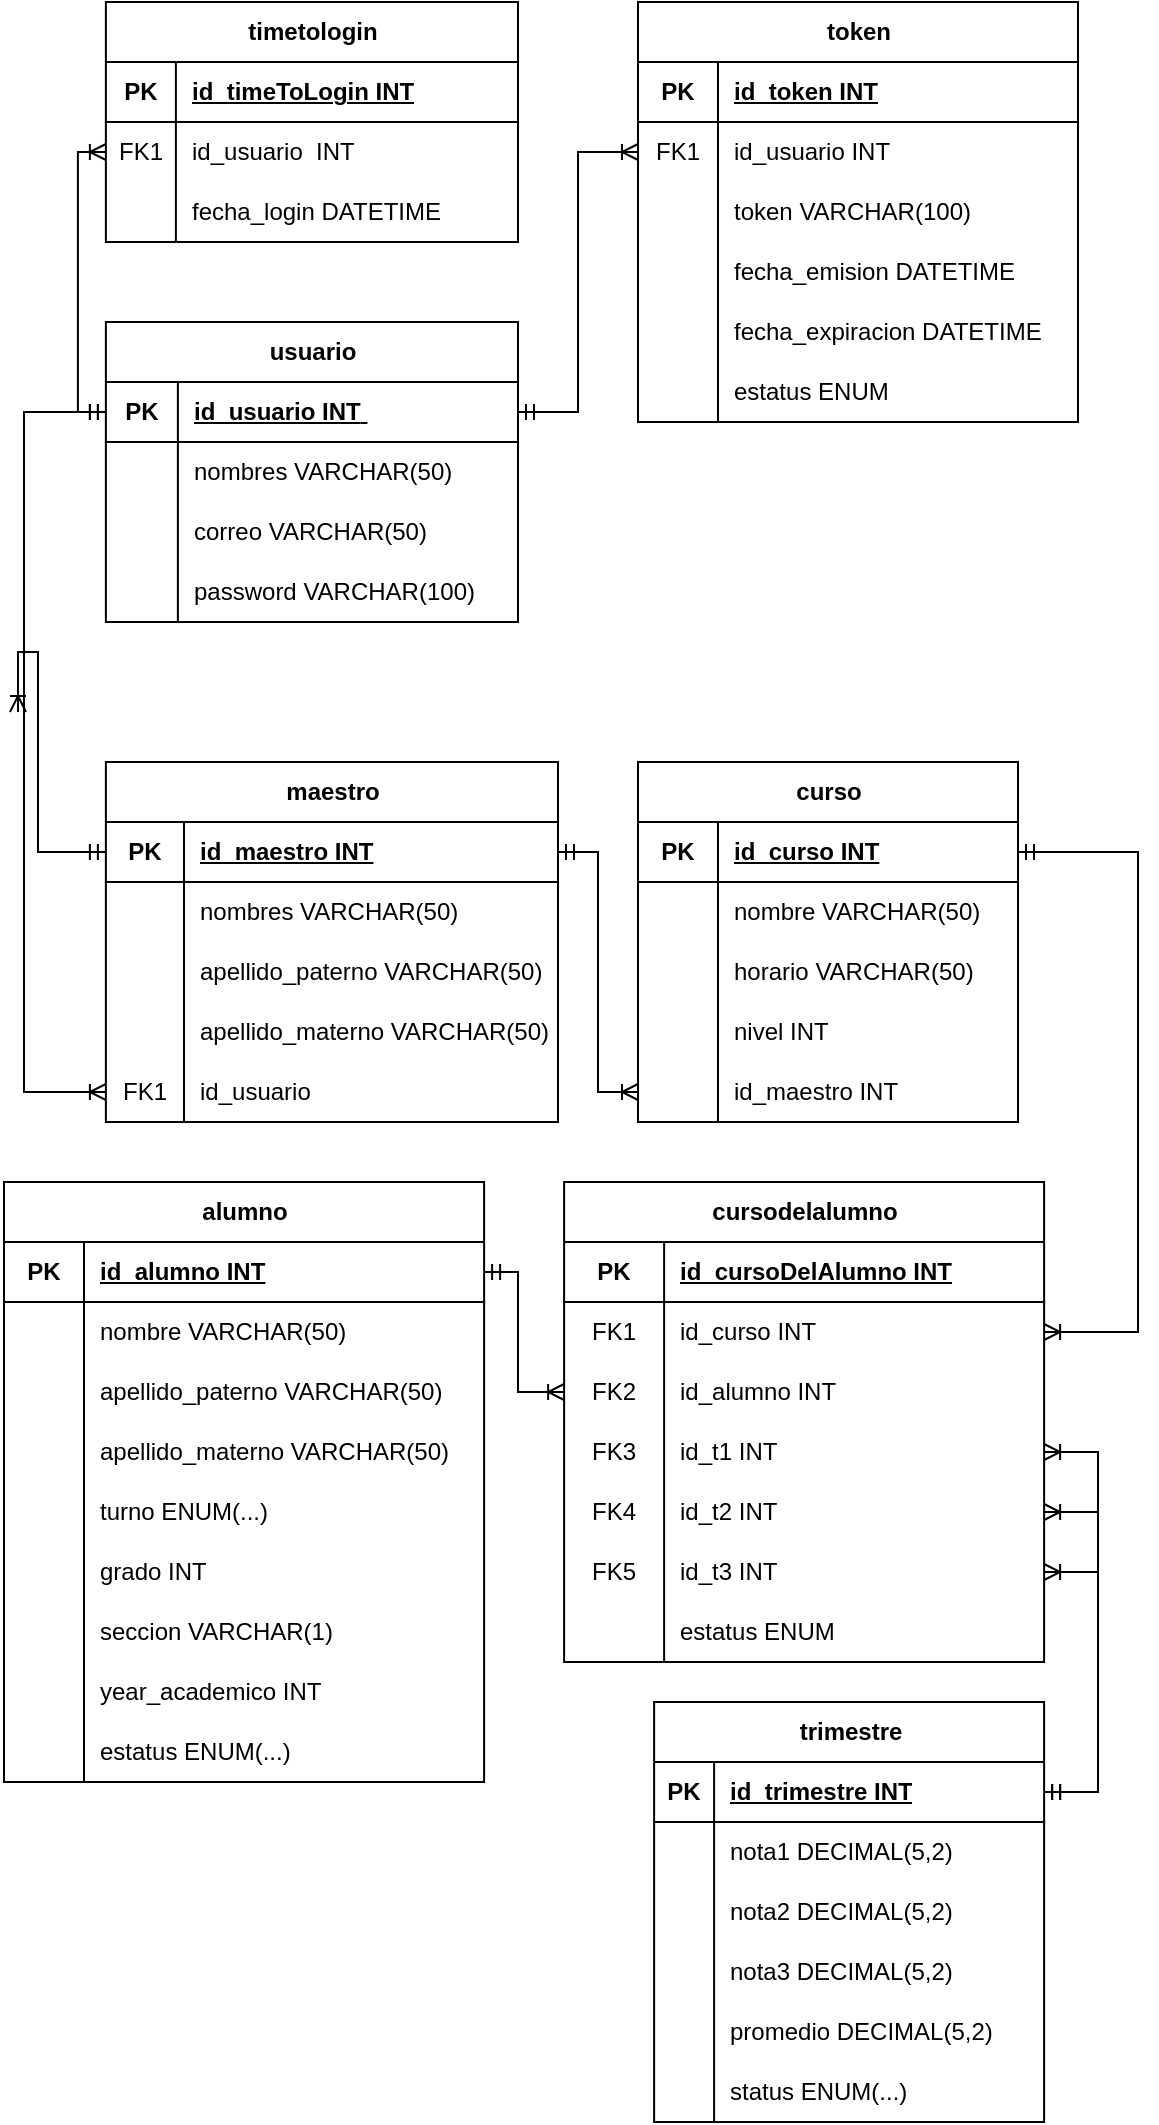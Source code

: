 <mxfile version="21.6.1" type="device" pages="3">
  <diagram id="C5RBs43oDa-KdzZeNtuy" name="Modelo Fisico">
    <mxGraphModel dx="1016" dy="607" grid="1" gridSize="10" guides="1" tooltips="1" connect="1" arrows="1" fold="1" page="1" pageScale="1" pageWidth="827" pageHeight="1169" math="0" shadow="0">
      <root>
        <mxCell id="WIyWlLk6GJQsqaUBKTNV-0" />
        <mxCell id="WIyWlLk6GJQsqaUBKTNV-1" parent="WIyWlLk6GJQsqaUBKTNV-0" />
        <mxCell id="5VPndrNRqLjjCMAGD3au-15" value="timetologin" style="shape=table;startSize=30;container=1;collapsible=1;childLayout=tableLayout;fixedRows=1;rowLines=0;fontStyle=1;align=center;resizeLast=1;html=1;" parent="WIyWlLk6GJQsqaUBKTNV-1" vertex="1">
          <mxGeometry x="180.94" y="55" width="206.06" height="120" as="geometry">
            <mxRectangle x="200" y="50" width="110" height="30" as="alternateBounds" />
          </mxGeometry>
        </mxCell>
        <mxCell id="5VPndrNRqLjjCMAGD3au-16" value="" style="shape=tableRow;horizontal=0;startSize=0;swimlaneHead=0;swimlaneBody=0;fillColor=none;collapsible=0;dropTarget=0;points=[[0,0.5],[1,0.5]];portConstraint=eastwest;top=0;left=0;right=0;bottom=1;" parent="5VPndrNRqLjjCMAGD3au-15" vertex="1">
          <mxGeometry y="30" width="206.06" height="30" as="geometry" />
        </mxCell>
        <mxCell id="5VPndrNRqLjjCMAGD3au-17" value="PK" style="shape=partialRectangle;connectable=0;fillColor=none;top=0;left=0;bottom=0;right=0;fontStyle=1;overflow=hidden;whiteSpace=wrap;html=1;" parent="5VPndrNRqLjjCMAGD3au-16" vertex="1">
          <mxGeometry width="35" height="30" as="geometry">
            <mxRectangle width="35" height="30" as="alternateBounds" />
          </mxGeometry>
        </mxCell>
        <mxCell id="5VPndrNRqLjjCMAGD3au-18" value="id_timeToLogin INT" style="shape=partialRectangle;connectable=0;fillColor=none;top=0;left=0;bottom=0;right=0;align=left;spacingLeft=6;fontStyle=5;overflow=hidden;whiteSpace=wrap;html=1;" parent="5VPndrNRqLjjCMAGD3au-16" vertex="1">
          <mxGeometry x="35" width="171.06" height="30" as="geometry">
            <mxRectangle width="171.06" height="30" as="alternateBounds" />
          </mxGeometry>
        </mxCell>
        <mxCell id="5VPndrNRqLjjCMAGD3au-19" value="" style="shape=tableRow;horizontal=0;startSize=0;swimlaneHead=0;swimlaneBody=0;fillColor=none;collapsible=0;dropTarget=0;points=[[0,0.5],[1,0.5]];portConstraint=eastwest;top=0;left=0;right=0;bottom=0;" parent="5VPndrNRqLjjCMAGD3au-15" vertex="1">
          <mxGeometry y="60" width="206.06" height="30" as="geometry" />
        </mxCell>
        <mxCell id="5VPndrNRqLjjCMAGD3au-20" value="FK1" style="shape=partialRectangle;connectable=0;fillColor=none;top=0;left=0;bottom=0;right=0;editable=1;overflow=hidden;whiteSpace=wrap;html=1;" parent="5VPndrNRqLjjCMAGD3au-19" vertex="1">
          <mxGeometry width="35" height="30" as="geometry">
            <mxRectangle width="35" height="30" as="alternateBounds" />
          </mxGeometry>
        </mxCell>
        <mxCell id="5VPndrNRqLjjCMAGD3au-21" value="id_usuario&amp;nbsp; INT" style="shape=partialRectangle;connectable=0;fillColor=none;top=0;left=0;bottom=0;right=0;align=left;spacingLeft=6;overflow=hidden;whiteSpace=wrap;html=1;" parent="5VPndrNRqLjjCMAGD3au-19" vertex="1">
          <mxGeometry x="35" width="171.06" height="30" as="geometry">
            <mxRectangle width="171.06" height="30" as="alternateBounds" />
          </mxGeometry>
        </mxCell>
        <mxCell id="5VPndrNRqLjjCMAGD3au-22" value="" style="shape=tableRow;horizontal=0;startSize=0;swimlaneHead=0;swimlaneBody=0;fillColor=none;collapsible=0;dropTarget=0;points=[[0,0.5],[1,0.5]];portConstraint=eastwest;top=0;left=0;right=0;bottom=0;" parent="5VPndrNRqLjjCMAGD3au-15" vertex="1">
          <mxGeometry y="90" width="206.06" height="30" as="geometry" />
        </mxCell>
        <mxCell id="5VPndrNRqLjjCMAGD3au-23" value="" style="shape=partialRectangle;connectable=0;fillColor=none;top=0;left=0;bottom=0;right=0;editable=1;overflow=hidden;whiteSpace=wrap;html=1;" parent="5VPndrNRqLjjCMAGD3au-22" vertex="1">
          <mxGeometry width="35" height="30" as="geometry">
            <mxRectangle width="35" height="30" as="alternateBounds" />
          </mxGeometry>
        </mxCell>
        <mxCell id="5VPndrNRqLjjCMAGD3au-24" value="fecha_login DATETIME" style="shape=partialRectangle;connectable=0;fillColor=none;top=0;left=0;bottom=0;right=0;align=left;spacingLeft=6;overflow=hidden;whiteSpace=wrap;html=1;" parent="5VPndrNRqLjjCMAGD3au-22" vertex="1">
          <mxGeometry x="35" width="171.06" height="30" as="geometry">
            <mxRectangle width="171.06" height="30" as="alternateBounds" />
          </mxGeometry>
        </mxCell>
        <mxCell id="5VPndrNRqLjjCMAGD3au-28" value="token" style="shape=table;startSize=30;container=1;collapsible=1;childLayout=tableLayout;fixedRows=1;rowLines=0;fontStyle=1;align=center;resizeLast=1;html=1;" parent="WIyWlLk6GJQsqaUBKTNV-1" vertex="1">
          <mxGeometry x="447" y="55" width="220" height="210" as="geometry">
            <mxRectangle x="40" y="370" width="110" height="30" as="alternateBounds" />
          </mxGeometry>
        </mxCell>
        <mxCell id="5VPndrNRqLjjCMAGD3au-29" value="" style="shape=tableRow;horizontal=0;startSize=0;swimlaneHead=0;swimlaneBody=0;fillColor=none;collapsible=0;dropTarget=0;points=[[0,0.5],[1,0.5]];portConstraint=eastwest;top=0;left=0;right=0;bottom=1;" parent="5VPndrNRqLjjCMAGD3au-28" vertex="1">
          <mxGeometry y="30" width="220" height="30" as="geometry" />
        </mxCell>
        <mxCell id="5VPndrNRqLjjCMAGD3au-30" value="PK" style="shape=partialRectangle;connectable=0;fillColor=none;top=0;left=0;bottom=0;right=0;fontStyle=1;overflow=hidden;whiteSpace=wrap;html=1;" parent="5VPndrNRqLjjCMAGD3au-29" vertex="1">
          <mxGeometry width="40" height="30" as="geometry">
            <mxRectangle width="40" height="30" as="alternateBounds" />
          </mxGeometry>
        </mxCell>
        <mxCell id="5VPndrNRqLjjCMAGD3au-31" value="id_token INT" style="shape=partialRectangle;connectable=0;fillColor=none;top=0;left=0;bottom=0;right=0;align=left;spacingLeft=6;fontStyle=5;overflow=hidden;whiteSpace=wrap;html=1;" parent="5VPndrNRqLjjCMAGD3au-29" vertex="1">
          <mxGeometry x="40" width="180" height="30" as="geometry">
            <mxRectangle width="180" height="30" as="alternateBounds" />
          </mxGeometry>
        </mxCell>
        <mxCell id="5VPndrNRqLjjCMAGD3au-32" value="" style="shape=tableRow;horizontal=0;startSize=0;swimlaneHead=0;swimlaneBody=0;fillColor=none;collapsible=0;dropTarget=0;points=[[0,0.5],[1,0.5]];portConstraint=eastwest;top=0;left=0;right=0;bottom=0;" parent="5VPndrNRqLjjCMAGD3au-28" vertex="1">
          <mxGeometry y="60" width="220" height="30" as="geometry" />
        </mxCell>
        <mxCell id="5VPndrNRqLjjCMAGD3au-33" value="FK1" style="shape=partialRectangle;connectable=0;fillColor=none;top=0;left=0;bottom=0;right=0;editable=1;overflow=hidden;whiteSpace=wrap;html=1;" parent="5VPndrNRqLjjCMAGD3au-32" vertex="1">
          <mxGeometry width="40" height="30" as="geometry">
            <mxRectangle width="40" height="30" as="alternateBounds" />
          </mxGeometry>
        </mxCell>
        <mxCell id="5VPndrNRqLjjCMAGD3au-34" value="id_usuario INT" style="shape=partialRectangle;connectable=0;fillColor=none;top=0;left=0;bottom=0;right=0;align=left;spacingLeft=6;overflow=hidden;whiteSpace=wrap;html=1;" parent="5VPndrNRqLjjCMAGD3au-32" vertex="1">
          <mxGeometry x="40" width="180" height="30" as="geometry">
            <mxRectangle width="180" height="30" as="alternateBounds" />
          </mxGeometry>
        </mxCell>
        <mxCell id="5VPndrNRqLjjCMAGD3au-35" value="" style="shape=tableRow;horizontal=0;startSize=0;swimlaneHead=0;swimlaneBody=0;fillColor=none;collapsible=0;dropTarget=0;points=[[0,0.5],[1,0.5]];portConstraint=eastwest;top=0;left=0;right=0;bottom=0;" parent="5VPndrNRqLjjCMAGD3au-28" vertex="1">
          <mxGeometry y="90" width="220" height="30" as="geometry" />
        </mxCell>
        <mxCell id="5VPndrNRqLjjCMAGD3au-36" value="" style="shape=partialRectangle;connectable=0;fillColor=none;top=0;left=0;bottom=0;right=0;editable=1;overflow=hidden;whiteSpace=wrap;html=1;" parent="5VPndrNRqLjjCMAGD3au-35" vertex="1">
          <mxGeometry width="40" height="30" as="geometry">
            <mxRectangle width="40" height="30" as="alternateBounds" />
          </mxGeometry>
        </mxCell>
        <mxCell id="5VPndrNRqLjjCMAGD3au-37" value="token VARCHAR(100)" style="shape=partialRectangle;connectable=0;fillColor=none;top=0;left=0;bottom=0;right=0;align=left;spacingLeft=6;overflow=hidden;whiteSpace=wrap;html=1;" parent="5VPndrNRqLjjCMAGD3au-35" vertex="1">
          <mxGeometry x="40" width="180" height="30" as="geometry">
            <mxRectangle width="180" height="30" as="alternateBounds" />
          </mxGeometry>
        </mxCell>
        <mxCell id="5VPndrNRqLjjCMAGD3au-38" value="" style="shape=tableRow;horizontal=0;startSize=0;swimlaneHead=0;swimlaneBody=0;fillColor=none;collapsible=0;dropTarget=0;points=[[0,0.5],[1,0.5]];portConstraint=eastwest;top=0;left=0;right=0;bottom=0;" parent="5VPndrNRqLjjCMAGD3au-28" vertex="1">
          <mxGeometry y="120" width="220" height="30" as="geometry" />
        </mxCell>
        <mxCell id="5VPndrNRqLjjCMAGD3au-39" value="" style="shape=partialRectangle;connectable=0;fillColor=none;top=0;left=0;bottom=0;right=0;editable=1;overflow=hidden;whiteSpace=wrap;html=1;" parent="5VPndrNRqLjjCMAGD3au-38" vertex="1">
          <mxGeometry width="40" height="30" as="geometry">
            <mxRectangle width="40" height="30" as="alternateBounds" />
          </mxGeometry>
        </mxCell>
        <mxCell id="5VPndrNRqLjjCMAGD3au-40" value="fecha_emision DATETIME" style="shape=partialRectangle;connectable=0;fillColor=none;top=0;left=0;bottom=0;right=0;align=left;spacingLeft=6;overflow=hidden;whiteSpace=wrap;html=1;" parent="5VPndrNRqLjjCMAGD3au-38" vertex="1">
          <mxGeometry x="40" width="180" height="30" as="geometry">
            <mxRectangle width="180" height="30" as="alternateBounds" />
          </mxGeometry>
        </mxCell>
        <mxCell id="puNcInWQ3ILesnZkNERp-0" style="shape=tableRow;horizontal=0;startSize=0;swimlaneHead=0;swimlaneBody=0;fillColor=none;collapsible=0;dropTarget=0;points=[[0,0.5],[1,0.5]];portConstraint=eastwest;top=0;left=0;right=0;bottom=0;" parent="5VPndrNRqLjjCMAGD3au-28" vertex="1">
          <mxGeometry y="150" width="220" height="30" as="geometry" />
        </mxCell>
        <mxCell id="puNcInWQ3ILesnZkNERp-1" style="shape=partialRectangle;connectable=0;fillColor=none;top=0;left=0;bottom=0;right=0;editable=1;overflow=hidden;whiteSpace=wrap;html=1;" parent="puNcInWQ3ILesnZkNERp-0" vertex="1">
          <mxGeometry width="40" height="30" as="geometry">
            <mxRectangle width="40" height="30" as="alternateBounds" />
          </mxGeometry>
        </mxCell>
        <mxCell id="puNcInWQ3ILesnZkNERp-2" value="fecha_expiracion DATETIME" style="shape=partialRectangle;connectable=0;fillColor=none;top=0;left=0;bottom=0;right=0;align=left;spacingLeft=6;overflow=hidden;whiteSpace=wrap;html=1;" parent="puNcInWQ3ILesnZkNERp-0" vertex="1">
          <mxGeometry x="40" width="180" height="30" as="geometry">
            <mxRectangle width="180" height="30" as="alternateBounds" />
          </mxGeometry>
        </mxCell>
        <mxCell id="puNcInWQ3ILesnZkNERp-3" style="shape=tableRow;horizontal=0;startSize=0;swimlaneHead=0;swimlaneBody=0;fillColor=none;collapsible=0;dropTarget=0;points=[[0,0.5],[1,0.5]];portConstraint=eastwest;top=0;left=0;right=0;bottom=0;" parent="5VPndrNRqLjjCMAGD3au-28" vertex="1">
          <mxGeometry y="180" width="220" height="30" as="geometry" />
        </mxCell>
        <mxCell id="puNcInWQ3ILesnZkNERp-4" style="shape=partialRectangle;connectable=0;fillColor=none;top=0;left=0;bottom=0;right=0;editable=1;overflow=hidden;whiteSpace=wrap;html=1;" parent="puNcInWQ3ILesnZkNERp-3" vertex="1">
          <mxGeometry width="40" height="30" as="geometry">
            <mxRectangle width="40" height="30" as="alternateBounds" />
          </mxGeometry>
        </mxCell>
        <mxCell id="puNcInWQ3ILesnZkNERp-5" value="estatus ENUM" style="shape=partialRectangle;connectable=0;fillColor=none;top=0;left=0;bottom=0;right=0;align=left;spacingLeft=6;overflow=hidden;whiteSpace=wrap;html=1;" parent="puNcInWQ3ILesnZkNERp-3" vertex="1">
          <mxGeometry x="40" width="180" height="30" as="geometry">
            <mxRectangle width="180" height="30" as="alternateBounds" />
          </mxGeometry>
        </mxCell>
        <mxCell id="5VPndrNRqLjjCMAGD3au-41" value="usuario" style="shape=table;startSize=30;container=1;collapsible=1;childLayout=tableLayout;fixedRows=1;rowLines=0;fontStyle=1;align=center;resizeLast=1;html=1;" parent="WIyWlLk6GJQsqaUBKTNV-1" vertex="1">
          <mxGeometry x="180.94" y="215" width="206.06" height="150" as="geometry">
            <mxRectangle x="210" y="280" width="110" height="30" as="alternateBounds" />
          </mxGeometry>
        </mxCell>
        <mxCell id="5VPndrNRqLjjCMAGD3au-42" value="" style="shape=tableRow;horizontal=0;startSize=0;swimlaneHead=0;swimlaneBody=0;fillColor=none;collapsible=0;dropTarget=0;points=[[0,0.5],[1,0.5]];portConstraint=eastwest;top=0;left=0;right=0;bottom=1;" parent="5VPndrNRqLjjCMAGD3au-41" vertex="1">
          <mxGeometry y="30" width="206.06" height="30" as="geometry" />
        </mxCell>
        <mxCell id="5VPndrNRqLjjCMAGD3au-43" value="PK" style="shape=partialRectangle;connectable=0;fillColor=none;top=0;left=0;bottom=0;right=0;fontStyle=1;overflow=hidden;whiteSpace=wrap;html=1;" parent="5VPndrNRqLjjCMAGD3au-42" vertex="1">
          <mxGeometry width="36" height="30" as="geometry">
            <mxRectangle width="36" height="30" as="alternateBounds" />
          </mxGeometry>
        </mxCell>
        <mxCell id="5VPndrNRqLjjCMAGD3au-44" value="id_usuario INT&lt;span style=&quot;white-space: pre;&quot;&gt; &lt;/span&gt;" style="shape=partialRectangle;connectable=0;fillColor=none;top=0;left=0;bottom=0;right=0;align=left;spacingLeft=6;fontStyle=5;overflow=hidden;whiteSpace=wrap;html=1;" parent="5VPndrNRqLjjCMAGD3au-42" vertex="1">
          <mxGeometry x="36" width="170.06" height="30" as="geometry">
            <mxRectangle width="170.06" height="30" as="alternateBounds" />
          </mxGeometry>
        </mxCell>
        <mxCell id="5VPndrNRqLjjCMAGD3au-45" value="" style="shape=tableRow;horizontal=0;startSize=0;swimlaneHead=0;swimlaneBody=0;fillColor=none;collapsible=0;dropTarget=0;points=[[0,0.5],[1,0.5]];portConstraint=eastwest;top=0;left=0;right=0;bottom=0;" parent="5VPndrNRqLjjCMAGD3au-41" vertex="1">
          <mxGeometry y="60" width="206.06" height="30" as="geometry" />
        </mxCell>
        <mxCell id="5VPndrNRqLjjCMAGD3au-46" value="" style="shape=partialRectangle;connectable=0;fillColor=none;top=0;left=0;bottom=0;right=0;editable=1;overflow=hidden;whiteSpace=wrap;html=1;" parent="5VPndrNRqLjjCMAGD3au-45" vertex="1">
          <mxGeometry width="36" height="30" as="geometry">
            <mxRectangle width="36" height="30" as="alternateBounds" />
          </mxGeometry>
        </mxCell>
        <mxCell id="5VPndrNRqLjjCMAGD3au-47" value="nombres VARCHAR(50)" style="shape=partialRectangle;connectable=0;fillColor=none;top=0;left=0;bottom=0;right=0;align=left;spacingLeft=6;overflow=hidden;whiteSpace=wrap;html=1;" parent="5VPndrNRqLjjCMAGD3au-45" vertex="1">
          <mxGeometry x="36" width="170.06" height="30" as="geometry">
            <mxRectangle width="170.06" height="30" as="alternateBounds" />
          </mxGeometry>
        </mxCell>
        <mxCell id="5VPndrNRqLjjCMAGD3au-48" value="" style="shape=tableRow;horizontal=0;startSize=0;swimlaneHead=0;swimlaneBody=0;fillColor=none;collapsible=0;dropTarget=0;points=[[0,0.5],[1,0.5]];portConstraint=eastwest;top=0;left=0;right=0;bottom=0;" parent="5VPndrNRqLjjCMAGD3au-41" vertex="1">
          <mxGeometry y="90" width="206.06" height="30" as="geometry" />
        </mxCell>
        <mxCell id="5VPndrNRqLjjCMAGD3au-49" value="" style="shape=partialRectangle;connectable=0;fillColor=none;top=0;left=0;bottom=0;right=0;editable=1;overflow=hidden;whiteSpace=wrap;html=1;" parent="5VPndrNRqLjjCMAGD3au-48" vertex="1">
          <mxGeometry width="36" height="30" as="geometry">
            <mxRectangle width="36" height="30" as="alternateBounds" />
          </mxGeometry>
        </mxCell>
        <mxCell id="5VPndrNRqLjjCMAGD3au-50" value="correo VARCHAR(50)" style="shape=partialRectangle;connectable=0;fillColor=none;top=0;left=0;bottom=0;right=0;align=left;spacingLeft=6;overflow=hidden;whiteSpace=wrap;html=1;" parent="5VPndrNRqLjjCMAGD3au-48" vertex="1">
          <mxGeometry x="36" width="170.06" height="30" as="geometry">
            <mxRectangle width="170.06" height="30" as="alternateBounds" />
          </mxGeometry>
        </mxCell>
        <mxCell id="5VPndrNRqLjjCMAGD3au-51" value="" style="shape=tableRow;horizontal=0;startSize=0;swimlaneHead=0;swimlaneBody=0;fillColor=none;collapsible=0;dropTarget=0;points=[[0,0.5],[1,0.5]];portConstraint=eastwest;top=0;left=0;right=0;bottom=0;" parent="5VPndrNRqLjjCMAGD3au-41" vertex="1">
          <mxGeometry y="120" width="206.06" height="30" as="geometry" />
        </mxCell>
        <mxCell id="5VPndrNRqLjjCMAGD3au-52" value="" style="shape=partialRectangle;connectable=0;fillColor=none;top=0;left=0;bottom=0;right=0;editable=1;overflow=hidden;whiteSpace=wrap;html=1;" parent="5VPndrNRqLjjCMAGD3au-51" vertex="1">
          <mxGeometry width="36" height="30" as="geometry">
            <mxRectangle width="36" height="30" as="alternateBounds" />
          </mxGeometry>
        </mxCell>
        <mxCell id="5VPndrNRqLjjCMAGD3au-53" value="password VARCHAR(100)" style="shape=partialRectangle;connectable=0;fillColor=none;top=0;left=0;bottom=0;right=0;align=left;spacingLeft=6;overflow=hidden;whiteSpace=wrap;html=1;" parent="5VPndrNRqLjjCMAGD3au-51" vertex="1">
          <mxGeometry x="36" width="170.06" height="30" as="geometry">
            <mxRectangle width="170.06" height="30" as="alternateBounds" />
          </mxGeometry>
        </mxCell>
        <mxCell id="5VPndrNRqLjjCMAGD3au-54" value="maestro" style="shape=table;startSize=30;container=1;collapsible=1;childLayout=tableLayout;fixedRows=1;rowLines=0;fontStyle=1;align=center;resizeLast=1;html=1;" parent="WIyWlLk6GJQsqaUBKTNV-1" vertex="1">
          <mxGeometry x="180.94" y="435" width="226.06" height="180" as="geometry">
            <mxRectangle x="200" y="450" width="110" height="30" as="alternateBounds" />
          </mxGeometry>
        </mxCell>
        <mxCell id="5VPndrNRqLjjCMAGD3au-55" value="" style="shape=tableRow;horizontal=0;startSize=0;swimlaneHead=0;swimlaneBody=0;fillColor=none;collapsible=0;dropTarget=0;points=[[0,0.5],[1,0.5]];portConstraint=eastwest;top=0;left=0;right=0;bottom=1;" parent="5VPndrNRqLjjCMAGD3au-54" vertex="1">
          <mxGeometry y="30" width="226.06" height="30" as="geometry" />
        </mxCell>
        <mxCell id="5VPndrNRqLjjCMAGD3au-56" value="PK" style="shape=partialRectangle;connectable=0;fillColor=none;top=0;left=0;bottom=0;right=0;fontStyle=1;overflow=hidden;whiteSpace=wrap;html=1;" parent="5VPndrNRqLjjCMAGD3au-55" vertex="1">
          <mxGeometry width="39.06" height="30" as="geometry">
            <mxRectangle width="39.06" height="30" as="alternateBounds" />
          </mxGeometry>
        </mxCell>
        <mxCell id="5VPndrNRqLjjCMAGD3au-57" value="id_maestro INT" style="shape=partialRectangle;connectable=0;fillColor=none;top=0;left=0;bottom=0;right=0;align=left;spacingLeft=6;fontStyle=5;overflow=hidden;whiteSpace=wrap;html=1;" parent="5VPndrNRqLjjCMAGD3au-55" vertex="1">
          <mxGeometry x="39.06" width="187.0" height="30" as="geometry">
            <mxRectangle width="187.0" height="30" as="alternateBounds" />
          </mxGeometry>
        </mxCell>
        <mxCell id="5VPndrNRqLjjCMAGD3au-58" value="" style="shape=tableRow;horizontal=0;startSize=0;swimlaneHead=0;swimlaneBody=0;fillColor=none;collapsible=0;dropTarget=0;points=[[0,0.5],[1,0.5]];portConstraint=eastwest;top=0;left=0;right=0;bottom=0;" parent="5VPndrNRqLjjCMAGD3au-54" vertex="1">
          <mxGeometry y="60" width="226.06" height="30" as="geometry" />
        </mxCell>
        <mxCell id="5VPndrNRqLjjCMAGD3au-59" value="" style="shape=partialRectangle;connectable=0;fillColor=none;top=0;left=0;bottom=0;right=0;editable=1;overflow=hidden;whiteSpace=wrap;html=1;" parent="5VPndrNRqLjjCMAGD3au-58" vertex="1">
          <mxGeometry width="39.06" height="30" as="geometry">
            <mxRectangle width="39.06" height="30" as="alternateBounds" />
          </mxGeometry>
        </mxCell>
        <mxCell id="5VPndrNRqLjjCMAGD3au-60" value="nombres VARCHAR(50)" style="shape=partialRectangle;connectable=0;fillColor=none;top=0;left=0;bottom=0;right=0;align=left;spacingLeft=6;overflow=hidden;whiteSpace=wrap;html=1;" parent="5VPndrNRqLjjCMAGD3au-58" vertex="1">
          <mxGeometry x="39.06" width="187.0" height="30" as="geometry">
            <mxRectangle width="187.0" height="30" as="alternateBounds" />
          </mxGeometry>
        </mxCell>
        <mxCell id="5VPndrNRqLjjCMAGD3au-61" value="" style="shape=tableRow;horizontal=0;startSize=0;swimlaneHead=0;swimlaneBody=0;fillColor=none;collapsible=0;dropTarget=0;points=[[0,0.5],[1,0.5]];portConstraint=eastwest;top=0;left=0;right=0;bottom=0;" parent="5VPndrNRqLjjCMAGD3au-54" vertex="1">
          <mxGeometry y="90" width="226.06" height="30" as="geometry" />
        </mxCell>
        <mxCell id="5VPndrNRqLjjCMAGD3au-62" value="" style="shape=partialRectangle;connectable=0;fillColor=none;top=0;left=0;bottom=0;right=0;editable=1;overflow=hidden;whiteSpace=wrap;html=1;" parent="5VPndrNRqLjjCMAGD3au-61" vertex="1">
          <mxGeometry width="39.06" height="30" as="geometry">
            <mxRectangle width="39.06" height="30" as="alternateBounds" />
          </mxGeometry>
        </mxCell>
        <mxCell id="5VPndrNRqLjjCMAGD3au-63" value="apellido_paterno VARCHAR(50)" style="shape=partialRectangle;connectable=0;fillColor=none;top=0;left=0;bottom=0;right=0;align=left;spacingLeft=6;overflow=hidden;whiteSpace=wrap;html=1;" parent="5VPndrNRqLjjCMAGD3au-61" vertex="1">
          <mxGeometry x="39.06" width="187.0" height="30" as="geometry">
            <mxRectangle width="187.0" height="30" as="alternateBounds" />
          </mxGeometry>
        </mxCell>
        <mxCell id="5VPndrNRqLjjCMAGD3au-64" value="" style="shape=tableRow;horizontal=0;startSize=0;swimlaneHead=0;swimlaneBody=0;fillColor=none;collapsible=0;dropTarget=0;points=[[0,0.5],[1,0.5]];portConstraint=eastwest;top=0;left=0;right=0;bottom=0;" parent="5VPndrNRqLjjCMAGD3au-54" vertex="1">
          <mxGeometry y="120" width="226.06" height="30" as="geometry" />
        </mxCell>
        <mxCell id="5VPndrNRqLjjCMAGD3au-65" value="" style="shape=partialRectangle;connectable=0;fillColor=none;top=0;left=0;bottom=0;right=0;editable=1;overflow=hidden;whiteSpace=wrap;html=1;" parent="5VPndrNRqLjjCMAGD3au-64" vertex="1">
          <mxGeometry width="39.06" height="30" as="geometry">
            <mxRectangle width="39.06" height="30" as="alternateBounds" />
          </mxGeometry>
        </mxCell>
        <mxCell id="5VPndrNRqLjjCMAGD3au-66" value="apellido_materno VARCHAR(50)" style="shape=partialRectangle;connectable=0;fillColor=none;top=0;left=0;bottom=0;right=0;align=left;spacingLeft=6;overflow=hidden;whiteSpace=wrap;html=1;" parent="5VPndrNRqLjjCMAGD3au-64" vertex="1">
          <mxGeometry x="39.06" width="187.0" height="30" as="geometry">
            <mxRectangle width="187.0" height="30" as="alternateBounds" />
          </mxGeometry>
        </mxCell>
        <mxCell id="qXW-Wy1lqZk6mUWvOBpp-3" style="shape=tableRow;horizontal=0;startSize=0;swimlaneHead=0;swimlaneBody=0;fillColor=none;collapsible=0;dropTarget=0;points=[[0,0.5],[1,0.5]];portConstraint=eastwest;top=0;left=0;right=0;bottom=0;" vertex="1" parent="5VPndrNRqLjjCMAGD3au-54">
          <mxGeometry y="150" width="226.06" height="30" as="geometry" />
        </mxCell>
        <mxCell id="qXW-Wy1lqZk6mUWvOBpp-4" value="FK1" style="shape=partialRectangle;connectable=0;fillColor=none;top=0;left=0;bottom=0;right=0;editable=1;overflow=hidden;whiteSpace=wrap;html=1;" vertex="1" parent="qXW-Wy1lqZk6mUWvOBpp-3">
          <mxGeometry width="39.06" height="30" as="geometry">
            <mxRectangle width="39.06" height="30" as="alternateBounds" />
          </mxGeometry>
        </mxCell>
        <mxCell id="qXW-Wy1lqZk6mUWvOBpp-5" value="id_usuario" style="shape=partialRectangle;connectable=0;fillColor=none;top=0;left=0;bottom=0;right=0;align=left;spacingLeft=6;overflow=hidden;whiteSpace=wrap;html=1;" vertex="1" parent="qXW-Wy1lqZk6mUWvOBpp-3">
          <mxGeometry x="39.06" width="187.0" height="30" as="geometry">
            <mxRectangle width="187.0" height="30" as="alternateBounds" />
          </mxGeometry>
        </mxCell>
        <mxCell id="5VPndrNRqLjjCMAGD3au-67" value="curso" style="shape=table;startSize=30;container=1;collapsible=1;childLayout=tableLayout;fixedRows=1;rowLines=0;fontStyle=1;align=center;resizeLast=1;html=1;" parent="WIyWlLk6GJQsqaUBKTNV-1" vertex="1">
          <mxGeometry x="447" y="435" width="190.0" height="180" as="geometry">
            <mxRectangle x="359" y="450" width="110" height="30" as="alternateBounds" />
          </mxGeometry>
        </mxCell>
        <mxCell id="5VPndrNRqLjjCMAGD3au-68" value="" style="shape=tableRow;horizontal=0;startSize=0;swimlaneHead=0;swimlaneBody=0;fillColor=none;collapsible=0;dropTarget=0;points=[[0,0.5],[1,0.5]];portConstraint=eastwest;top=0;left=0;right=0;bottom=1;" parent="5VPndrNRqLjjCMAGD3au-67" vertex="1">
          <mxGeometry y="30" width="190.0" height="30" as="geometry" />
        </mxCell>
        <mxCell id="5VPndrNRqLjjCMAGD3au-69" value="PK" style="shape=partialRectangle;connectable=0;fillColor=none;top=0;left=0;bottom=0;right=0;fontStyle=1;overflow=hidden;whiteSpace=wrap;html=1;" parent="5VPndrNRqLjjCMAGD3au-68" vertex="1">
          <mxGeometry width="40.0" height="30" as="geometry">
            <mxRectangle width="40.0" height="30" as="alternateBounds" />
          </mxGeometry>
        </mxCell>
        <mxCell id="5VPndrNRqLjjCMAGD3au-70" value="id_curso INT" style="shape=partialRectangle;connectable=0;fillColor=none;top=0;left=0;bottom=0;right=0;align=left;spacingLeft=6;fontStyle=5;overflow=hidden;whiteSpace=wrap;html=1;" parent="5VPndrNRqLjjCMAGD3au-68" vertex="1">
          <mxGeometry x="40.0" width="150" height="30" as="geometry">
            <mxRectangle width="150" height="30" as="alternateBounds" />
          </mxGeometry>
        </mxCell>
        <mxCell id="5VPndrNRqLjjCMAGD3au-71" value="" style="shape=tableRow;horizontal=0;startSize=0;swimlaneHead=0;swimlaneBody=0;fillColor=none;collapsible=0;dropTarget=0;points=[[0,0.5],[1,0.5]];portConstraint=eastwest;top=0;left=0;right=0;bottom=0;" parent="5VPndrNRqLjjCMAGD3au-67" vertex="1">
          <mxGeometry y="60" width="190.0" height="30" as="geometry" />
        </mxCell>
        <mxCell id="5VPndrNRqLjjCMAGD3au-72" value="" style="shape=partialRectangle;connectable=0;fillColor=none;top=0;left=0;bottom=0;right=0;editable=1;overflow=hidden;whiteSpace=wrap;html=1;" parent="5VPndrNRqLjjCMAGD3au-71" vertex="1">
          <mxGeometry width="40.0" height="30" as="geometry">
            <mxRectangle width="40.0" height="30" as="alternateBounds" />
          </mxGeometry>
        </mxCell>
        <mxCell id="5VPndrNRqLjjCMAGD3au-73" value="nombre VARCHAR(50)" style="shape=partialRectangle;connectable=0;fillColor=none;top=0;left=0;bottom=0;right=0;align=left;spacingLeft=6;overflow=hidden;whiteSpace=wrap;html=1;" parent="5VPndrNRqLjjCMAGD3au-71" vertex="1">
          <mxGeometry x="40.0" width="150" height="30" as="geometry">
            <mxRectangle width="150" height="30" as="alternateBounds" />
          </mxGeometry>
        </mxCell>
        <mxCell id="5VPndrNRqLjjCMAGD3au-144" style="shape=tableRow;horizontal=0;startSize=0;swimlaneHead=0;swimlaneBody=0;fillColor=none;collapsible=0;dropTarget=0;points=[[0,0.5],[1,0.5]];portConstraint=eastwest;top=0;left=0;right=0;bottom=0;" parent="5VPndrNRqLjjCMAGD3au-67" vertex="1">
          <mxGeometry y="90" width="190.0" height="30" as="geometry" />
        </mxCell>
        <mxCell id="5VPndrNRqLjjCMAGD3au-145" value="" style="shape=partialRectangle;connectable=0;fillColor=none;top=0;left=0;bottom=0;right=0;editable=1;overflow=hidden;whiteSpace=wrap;html=1;" parent="5VPndrNRqLjjCMAGD3au-144" vertex="1">
          <mxGeometry width="40.0" height="30" as="geometry">
            <mxRectangle width="40.0" height="30" as="alternateBounds" />
          </mxGeometry>
        </mxCell>
        <mxCell id="5VPndrNRqLjjCMAGD3au-146" value="horario VARCHAR(50)" style="shape=partialRectangle;connectable=0;fillColor=none;top=0;left=0;bottom=0;right=0;align=left;spacingLeft=6;overflow=hidden;whiteSpace=wrap;html=1;" parent="5VPndrNRqLjjCMAGD3au-144" vertex="1">
          <mxGeometry x="40.0" width="150" height="30" as="geometry">
            <mxRectangle width="150" height="30" as="alternateBounds" />
          </mxGeometry>
        </mxCell>
        <mxCell id="5VPndrNRqLjjCMAGD3au-147" style="shape=tableRow;horizontal=0;startSize=0;swimlaneHead=0;swimlaneBody=0;fillColor=none;collapsible=0;dropTarget=0;points=[[0,0.5],[1,0.5]];portConstraint=eastwest;top=0;left=0;right=0;bottom=0;" parent="5VPndrNRqLjjCMAGD3au-67" vertex="1">
          <mxGeometry y="120" width="190.0" height="30" as="geometry" />
        </mxCell>
        <mxCell id="5VPndrNRqLjjCMAGD3au-148" style="shape=partialRectangle;connectable=0;fillColor=none;top=0;left=0;bottom=0;right=0;editable=1;overflow=hidden;whiteSpace=wrap;html=1;" parent="5VPndrNRqLjjCMAGD3au-147" vertex="1">
          <mxGeometry width="40.0" height="30" as="geometry">
            <mxRectangle width="40.0" height="30" as="alternateBounds" />
          </mxGeometry>
        </mxCell>
        <mxCell id="5VPndrNRqLjjCMAGD3au-149" value="nivel INT" style="shape=partialRectangle;connectable=0;fillColor=none;top=0;left=0;bottom=0;right=0;align=left;spacingLeft=6;overflow=hidden;whiteSpace=wrap;html=1;" parent="5VPndrNRqLjjCMAGD3au-147" vertex="1">
          <mxGeometry x="40.0" width="150" height="30" as="geometry">
            <mxRectangle width="150" height="30" as="alternateBounds" />
          </mxGeometry>
        </mxCell>
        <mxCell id="5VPndrNRqLjjCMAGD3au-150" style="shape=tableRow;horizontal=0;startSize=0;swimlaneHead=0;swimlaneBody=0;fillColor=none;collapsible=0;dropTarget=0;points=[[0,0.5],[1,0.5]];portConstraint=eastwest;top=0;left=0;right=0;bottom=0;" parent="5VPndrNRqLjjCMAGD3au-67" vertex="1">
          <mxGeometry y="150" width="190.0" height="30" as="geometry" />
        </mxCell>
        <mxCell id="5VPndrNRqLjjCMAGD3au-151" style="shape=partialRectangle;connectable=0;fillColor=none;top=0;left=0;bottom=0;right=0;editable=1;overflow=hidden;whiteSpace=wrap;html=1;" parent="5VPndrNRqLjjCMAGD3au-150" vertex="1">
          <mxGeometry width="40.0" height="30" as="geometry">
            <mxRectangle width="40.0" height="30" as="alternateBounds" />
          </mxGeometry>
        </mxCell>
        <mxCell id="5VPndrNRqLjjCMAGD3au-152" value="id_maestro INT" style="shape=partialRectangle;connectable=0;fillColor=none;top=0;left=0;bottom=0;right=0;align=left;spacingLeft=6;overflow=hidden;whiteSpace=wrap;html=1;" parent="5VPndrNRqLjjCMAGD3au-150" vertex="1">
          <mxGeometry x="40.0" width="150" height="30" as="geometry">
            <mxRectangle width="150" height="30" as="alternateBounds" />
          </mxGeometry>
        </mxCell>
        <mxCell id="5VPndrNRqLjjCMAGD3au-93" value="cursodelalumno" style="shape=table;startSize=30;container=1;collapsible=1;childLayout=tableLayout;fixedRows=1;rowLines=0;fontStyle=1;align=center;resizeLast=1;html=1;" parent="WIyWlLk6GJQsqaUBKTNV-1" vertex="1">
          <mxGeometry x="410.06" y="645" width="240" height="240" as="geometry">
            <mxRectangle x="279" y="750" width="161" height="30" as="alternateBounds" />
          </mxGeometry>
        </mxCell>
        <mxCell id="5VPndrNRqLjjCMAGD3au-94" value="" style="shape=tableRow;horizontal=0;startSize=0;swimlaneHead=0;swimlaneBody=0;fillColor=none;collapsible=0;dropTarget=0;points=[[0,0.5],[1,0.5]];portConstraint=eastwest;top=0;left=0;right=0;bottom=1;" parent="5VPndrNRqLjjCMAGD3au-93" vertex="1">
          <mxGeometry y="30" width="240" height="30" as="geometry" />
        </mxCell>
        <mxCell id="5VPndrNRqLjjCMAGD3au-95" value="PK" style="shape=partialRectangle;connectable=0;fillColor=none;top=0;left=0;bottom=0;right=0;fontStyle=1;overflow=hidden;whiteSpace=wrap;html=1;" parent="5VPndrNRqLjjCMAGD3au-94" vertex="1">
          <mxGeometry width="50.0" height="30" as="geometry">
            <mxRectangle width="50.0" height="30" as="alternateBounds" />
          </mxGeometry>
        </mxCell>
        <mxCell id="5VPndrNRqLjjCMAGD3au-96" value="id_cursoDelAlumno INT" style="shape=partialRectangle;connectable=0;fillColor=none;top=0;left=0;bottom=0;right=0;align=left;spacingLeft=6;fontStyle=5;overflow=hidden;whiteSpace=wrap;html=1;" parent="5VPndrNRqLjjCMAGD3au-94" vertex="1">
          <mxGeometry x="50.0" width="190.0" height="30" as="geometry">
            <mxRectangle width="190.0" height="30" as="alternateBounds" />
          </mxGeometry>
        </mxCell>
        <mxCell id="5VPndrNRqLjjCMAGD3au-97" value="" style="shape=tableRow;horizontal=0;startSize=0;swimlaneHead=0;swimlaneBody=0;fillColor=none;collapsible=0;dropTarget=0;points=[[0,0.5],[1,0.5]];portConstraint=eastwest;top=0;left=0;right=0;bottom=0;" parent="5VPndrNRqLjjCMAGD3au-93" vertex="1">
          <mxGeometry y="60" width="240" height="30" as="geometry" />
        </mxCell>
        <mxCell id="5VPndrNRqLjjCMAGD3au-98" value="FK1" style="shape=partialRectangle;connectable=0;fillColor=none;top=0;left=0;bottom=0;right=0;editable=1;overflow=hidden;whiteSpace=wrap;html=1;" parent="5VPndrNRqLjjCMAGD3au-97" vertex="1">
          <mxGeometry width="50.0" height="30" as="geometry">
            <mxRectangle width="50.0" height="30" as="alternateBounds" />
          </mxGeometry>
        </mxCell>
        <mxCell id="5VPndrNRqLjjCMAGD3au-99" value="id_curso INT" style="shape=partialRectangle;connectable=0;fillColor=none;top=0;left=0;bottom=0;right=0;align=left;spacingLeft=6;overflow=hidden;whiteSpace=wrap;html=1;" parent="5VPndrNRqLjjCMAGD3au-97" vertex="1">
          <mxGeometry x="50.0" width="190.0" height="30" as="geometry">
            <mxRectangle width="190.0" height="30" as="alternateBounds" />
          </mxGeometry>
        </mxCell>
        <mxCell id="5VPndrNRqLjjCMAGD3au-100" value="" style="shape=tableRow;horizontal=0;startSize=0;swimlaneHead=0;swimlaneBody=0;fillColor=none;collapsible=0;dropTarget=0;points=[[0,0.5],[1,0.5]];portConstraint=eastwest;top=0;left=0;right=0;bottom=0;" parent="5VPndrNRqLjjCMAGD3au-93" vertex="1">
          <mxGeometry y="90" width="240" height="30" as="geometry" />
        </mxCell>
        <mxCell id="5VPndrNRqLjjCMAGD3au-101" value="FK2" style="shape=partialRectangle;connectable=0;fillColor=none;top=0;left=0;bottom=0;right=0;editable=1;overflow=hidden;whiteSpace=wrap;html=1;" parent="5VPndrNRqLjjCMAGD3au-100" vertex="1">
          <mxGeometry width="50.0" height="30" as="geometry">
            <mxRectangle width="50.0" height="30" as="alternateBounds" />
          </mxGeometry>
        </mxCell>
        <mxCell id="5VPndrNRqLjjCMAGD3au-102" value="id_alumno INT" style="shape=partialRectangle;connectable=0;fillColor=none;top=0;left=0;bottom=0;right=0;align=left;spacingLeft=6;overflow=hidden;whiteSpace=wrap;html=1;" parent="5VPndrNRqLjjCMAGD3au-100" vertex="1">
          <mxGeometry x="50.0" width="190.0" height="30" as="geometry">
            <mxRectangle width="190.0" height="30" as="alternateBounds" />
          </mxGeometry>
        </mxCell>
        <mxCell id="5VPndrNRqLjjCMAGD3au-103" value="" style="shape=tableRow;horizontal=0;startSize=0;swimlaneHead=0;swimlaneBody=0;fillColor=none;collapsible=0;dropTarget=0;points=[[0,0.5],[1,0.5]];portConstraint=eastwest;top=0;left=0;right=0;bottom=0;" parent="5VPndrNRqLjjCMAGD3au-93" vertex="1">
          <mxGeometry y="120" width="240" height="30" as="geometry" />
        </mxCell>
        <mxCell id="5VPndrNRqLjjCMAGD3au-104" value="FK3" style="shape=partialRectangle;connectable=0;fillColor=none;top=0;left=0;bottom=0;right=0;editable=1;overflow=hidden;whiteSpace=wrap;html=1;" parent="5VPndrNRqLjjCMAGD3au-103" vertex="1">
          <mxGeometry width="50.0" height="30" as="geometry">
            <mxRectangle width="50.0" height="30" as="alternateBounds" />
          </mxGeometry>
        </mxCell>
        <mxCell id="5VPndrNRqLjjCMAGD3au-105" value="id_t1 INT" style="shape=partialRectangle;connectable=0;fillColor=none;top=0;left=0;bottom=0;right=0;align=left;spacingLeft=6;overflow=hidden;whiteSpace=wrap;html=1;" parent="5VPndrNRqLjjCMAGD3au-103" vertex="1">
          <mxGeometry x="50.0" width="190.0" height="30" as="geometry">
            <mxRectangle width="190.0" height="30" as="alternateBounds" />
          </mxGeometry>
        </mxCell>
        <mxCell id="5VPndrNRqLjjCMAGD3au-182" style="shape=tableRow;horizontal=0;startSize=0;swimlaneHead=0;swimlaneBody=0;fillColor=none;collapsible=0;dropTarget=0;points=[[0,0.5],[1,0.5]];portConstraint=eastwest;top=0;left=0;right=0;bottom=0;" parent="5VPndrNRqLjjCMAGD3au-93" vertex="1">
          <mxGeometry y="150" width="240" height="30" as="geometry" />
        </mxCell>
        <mxCell id="5VPndrNRqLjjCMAGD3au-183" value="FK4" style="shape=partialRectangle;connectable=0;fillColor=none;top=0;left=0;bottom=0;right=0;editable=1;overflow=hidden;whiteSpace=wrap;html=1;" parent="5VPndrNRqLjjCMAGD3au-182" vertex="1">
          <mxGeometry width="50.0" height="30" as="geometry">
            <mxRectangle width="50.0" height="30" as="alternateBounds" />
          </mxGeometry>
        </mxCell>
        <mxCell id="5VPndrNRqLjjCMAGD3au-184" value="id_t2 INT" style="shape=partialRectangle;connectable=0;fillColor=none;top=0;left=0;bottom=0;right=0;align=left;spacingLeft=6;overflow=hidden;whiteSpace=wrap;html=1;" parent="5VPndrNRqLjjCMAGD3au-182" vertex="1">
          <mxGeometry x="50.0" width="190.0" height="30" as="geometry">
            <mxRectangle width="190.0" height="30" as="alternateBounds" />
          </mxGeometry>
        </mxCell>
        <mxCell id="5VPndrNRqLjjCMAGD3au-179" style="shape=tableRow;horizontal=0;startSize=0;swimlaneHead=0;swimlaneBody=0;fillColor=none;collapsible=0;dropTarget=0;points=[[0,0.5],[1,0.5]];portConstraint=eastwest;top=0;left=0;right=0;bottom=0;" parent="5VPndrNRqLjjCMAGD3au-93" vertex="1">
          <mxGeometry y="180" width="240" height="30" as="geometry" />
        </mxCell>
        <mxCell id="5VPndrNRqLjjCMAGD3au-180" value="FK5" style="shape=partialRectangle;connectable=0;fillColor=none;top=0;left=0;bottom=0;right=0;editable=1;overflow=hidden;whiteSpace=wrap;html=1;" parent="5VPndrNRqLjjCMAGD3au-179" vertex="1">
          <mxGeometry width="50.0" height="30" as="geometry">
            <mxRectangle width="50.0" height="30" as="alternateBounds" />
          </mxGeometry>
        </mxCell>
        <mxCell id="5VPndrNRqLjjCMAGD3au-181" value="id_t3 INT" style="shape=partialRectangle;connectable=0;fillColor=none;top=0;left=0;bottom=0;right=0;align=left;spacingLeft=6;overflow=hidden;whiteSpace=wrap;html=1;" parent="5VPndrNRqLjjCMAGD3au-179" vertex="1">
          <mxGeometry x="50.0" width="190.0" height="30" as="geometry">
            <mxRectangle width="190.0" height="30" as="alternateBounds" />
          </mxGeometry>
        </mxCell>
        <mxCell id="5VPndrNRqLjjCMAGD3au-176" style="shape=tableRow;horizontal=0;startSize=0;swimlaneHead=0;swimlaneBody=0;fillColor=none;collapsible=0;dropTarget=0;points=[[0,0.5],[1,0.5]];portConstraint=eastwest;top=0;left=0;right=0;bottom=0;" parent="5VPndrNRqLjjCMAGD3au-93" vertex="1">
          <mxGeometry y="210" width="240" height="30" as="geometry" />
        </mxCell>
        <mxCell id="5VPndrNRqLjjCMAGD3au-177" value="" style="shape=partialRectangle;connectable=0;fillColor=none;top=0;left=0;bottom=0;right=0;editable=1;overflow=hidden;whiteSpace=wrap;html=1;" parent="5VPndrNRqLjjCMAGD3au-176" vertex="1">
          <mxGeometry width="50.0" height="30" as="geometry">
            <mxRectangle width="50.0" height="30" as="alternateBounds" />
          </mxGeometry>
        </mxCell>
        <mxCell id="5VPndrNRqLjjCMAGD3au-178" value="estatus ENUM" style="shape=partialRectangle;connectable=0;fillColor=none;top=0;left=0;bottom=0;right=0;align=left;spacingLeft=6;overflow=hidden;whiteSpace=wrap;html=1;" parent="5VPndrNRqLjjCMAGD3au-176" vertex="1">
          <mxGeometry x="50.0" width="190.0" height="30" as="geometry">
            <mxRectangle width="190.0" height="30" as="alternateBounds" />
          </mxGeometry>
        </mxCell>
        <mxCell id="5VPndrNRqLjjCMAGD3au-106" value="alumno" style="shape=table;startSize=30;container=1;collapsible=1;childLayout=tableLayout;fixedRows=1;rowLines=0;fontStyle=1;align=center;resizeLast=1;html=1;" parent="WIyWlLk6GJQsqaUBKTNV-1" vertex="1">
          <mxGeometry x="130" y="645" width="240.06" height="300" as="geometry">
            <mxRectangle x="40" y="700" width="110" height="30" as="alternateBounds" />
          </mxGeometry>
        </mxCell>
        <mxCell id="5VPndrNRqLjjCMAGD3au-107" value="" style="shape=tableRow;horizontal=0;startSize=0;swimlaneHead=0;swimlaneBody=0;fillColor=none;collapsible=0;dropTarget=0;points=[[0,0.5],[1,0.5]];portConstraint=eastwest;top=0;left=0;right=0;bottom=1;" parent="5VPndrNRqLjjCMAGD3au-106" vertex="1">
          <mxGeometry y="30" width="240.06" height="30" as="geometry" />
        </mxCell>
        <mxCell id="5VPndrNRqLjjCMAGD3au-108" value="PK" style="shape=partialRectangle;connectable=0;fillColor=none;top=0;left=0;bottom=0;right=0;fontStyle=1;overflow=hidden;whiteSpace=wrap;html=1;" parent="5VPndrNRqLjjCMAGD3au-107" vertex="1">
          <mxGeometry width="40" height="30" as="geometry">
            <mxRectangle width="40" height="30" as="alternateBounds" />
          </mxGeometry>
        </mxCell>
        <mxCell id="5VPndrNRqLjjCMAGD3au-109" value="id_alumno INT" style="shape=partialRectangle;connectable=0;fillColor=none;top=0;left=0;bottom=0;right=0;align=left;spacingLeft=6;fontStyle=5;overflow=hidden;whiteSpace=wrap;html=1;" parent="5VPndrNRqLjjCMAGD3au-107" vertex="1">
          <mxGeometry x="40" width="200.06" height="30" as="geometry">
            <mxRectangle width="200.06" height="30" as="alternateBounds" />
          </mxGeometry>
        </mxCell>
        <mxCell id="5VPndrNRqLjjCMAGD3au-110" value="" style="shape=tableRow;horizontal=0;startSize=0;swimlaneHead=0;swimlaneBody=0;fillColor=none;collapsible=0;dropTarget=0;points=[[0,0.5],[1,0.5]];portConstraint=eastwest;top=0;left=0;right=0;bottom=0;" parent="5VPndrNRqLjjCMAGD3au-106" vertex="1">
          <mxGeometry y="60" width="240.06" height="30" as="geometry" />
        </mxCell>
        <mxCell id="5VPndrNRqLjjCMAGD3au-111" value="" style="shape=partialRectangle;connectable=0;fillColor=none;top=0;left=0;bottom=0;right=0;editable=1;overflow=hidden;whiteSpace=wrap;html=1;" parent="5VPndrNRqLjjCMAGD3au-110" vertex="1">
          <mxGeometry width="40" height="30" as="geometry">
            <mxRectangle width="40" height="30" as="alternateBounds" />
          </mxGeometry>
        </mxCell>
        <mxCell id="5VPndrNRqLjjCMAGD3au-112" value="nombre VARCHAR(50)" style="shape=partialRectangle;connectable=0;fillColor=none;top=0;left=0;bottom=0;right=0;align=left;spacingLeft=6;overflow=hidden;whiteSpace=wrap;html=1;" parent="5VPndrNRqLjjCMAGD3au-110" vertex="1">
          <mxGeometry x="40" width="200.06" height="30" as="geometry">
            <mxRectangle width="200.06" height="30" as="alternateBounds" />
          </mxGeometry>
        </mxCell>
        <mxCell id="5VPndrNRqLjjCMAGD3au-113" value="" style="shape=tableRow;horizontal=0;startSize=0;swimlaneHead=0;swimlaneBody=0;fillColor=none;collapsible=0;dropTarget=0;points=[[0,0.5],[1,0.5]];portConstraint=eastwest;top=0;left=0;right=0;bottom=0;" parent="5VPndrNRqLjjCMAGD3au-106" vertex="1">
          <mxGeometry y="90" width="240.06" height="30" as="geometry" />
        </mxCell>
        <mxCell id="5VPndrNRqLjjCMAGD3au-114" value="" style="shape=partialRectangle;connectable=0;fillColor=none;top=0;left=0;bottom=0;right=0;editable=1;overflow=hidden;whiteSpace=wrap;html=1;" parent="5VPndrNRqLjjCMAGD3au-113" vertex="1">
          <mxGeometry width="40" height="30" as="geometry">
            <mxRectangle width="40" height="30" as="alternateBounds" />
          </mxGeometry>
        </mxCell>
        <mxCell id="5VPndrNRqLjjCMAGD3au-115" value="apellido_paterno VARCHAR(50)" style="shape=partialRectangle;connectable=0;fillColor=none;top=0;left=0;bottom=0;right=0;align=left;spacingLeft=6;overflow=hidden;whiteSpace=wrap;html=1;" parent="5VPndrNRqLjjCMAGD3au-113" vertex="1">
          <mxGeometry x="40" width="200.06" height="30" as="geometry">
            <mxRectangle width="200.06" height="30" as="alternateBounds" />
          </mxGeometry>
        </mxCell>
        <mxCell id="5VPndrNRqLjjCMAGD3au-116" value="" style="shape=tableRow;horizontal=0;startSize=0;swimlaneHead=0;swimlaneBody=0;fillColor=none;collapsible=0;dropTarget=0;points=[[0,0.5],[1,0.5]];portConstraint=eastwest;top=0;left=0;right=0;bottom=0;" parent="5VPndrNRqLjjCMAGD3au-106" vertex="1">
          <mxGeometry y="120" width="240.06" height="30" as="geometry" />
        </mxCell>
        <mxCell id="5VPndrNRqLjjCMAGD3au-117" value="" style="shape=partialRectangle;connectable=0;fillColor=none;top=0;left=0;bottom=0;right=0;editable=1;overflow=hidden;whiteSpace=wrap;html=1;" parent="5VPndrNRqLjjCMAGD3au-116" vertex="1">
          <mxGeometry width="40" height="30" as="geometry">
            <mxRectangle width="40" height="30" as="alternateBounds" />
          </mxGeometry>
        </mxCell>
        <mxCell id="5VPndrNRqLjjCMAGD3au-118" value="apellido_materno VARCHAR(50)" style="shape=partialRectangle;connectable=0;fillColor=none;top=0;left=0;bottom=0;right=0;align=left;spacingLeft=6;overflow=hidden;whiteSpace=wrap;html=1;" parent="5VPndrNRqLjjCMAGD3au-116" vertex="1">
          <mxGeometry x="40" width="200.06" height="30" as="geometry">
            <mxRectangle width="200.06" height="30" as="alternateBounds" />
          </mxGeometry>
        </mxCell>
        <mxCell id="5VPndrNRqLjjCMAGD3au-213" style="shape=tableRow;horizontal=0;startSize=0;swimlaneHead=0;swimlaneBody=0;fillColor=none;collapsible=0;dropTarget=0;points=[[0,0.5],[1,0.5]];portConstraint=eastwest;top=0;left=0;right=0;bottom=0;" parent="5VPndrNRqLjjCMAGD3au-106" vertex="1">
          <mxGeometry y="150" width="240.06" height="30" as="geometry" />
        </mxCell>
        <mxCell id="5VPndrNRqLjjCMAGD3au-214" style="shape=partialRectangle;connectable=0;fillColor=none;top=0;left=0;bottom=0;right=0;editable=1;overflow=hidden;whiteSpace=wrap;html=1;" parent="5VPndrNRqLjjCMAGD3au-213" vertex="1">
          <mxGeometry width="40" height="30" as="geometry">
            <mxRectangle width="40" height="30" as="alternateBounds" />
          </mxGeometry>
        </mxCell>
        <mxCell id="5VPndrNRqLjjCMAGD3au-215" value="turno ENUM(...)" style="shape=partialRectangle;connectable=0;fillColor=none;top=0;left=0;bottom=0;right=0;align=left;spacingLeft=6;overflow=hidden;whiteSpace=wrap;html=1;" parent="5VPndrNRqLjjCMAGD3au-213" vertex="1">
          <mxGeometry x="40" width="200.06" height="30" as="geometry">
            <mxRectangle width="200.06" height="30" as="alternateBounds" />
          </mxGeometry>
        </mxCell>
        <mxCell id="5VPndrNRqLjjCMAGD3au-195" style="shape=tableRow;horizontal=0;startSize=0;swimlaneHead=0;swimlaneBody=0;fillColor=none;collapsible=0;dropTarget=0;points=[[0,0.5],[1,0.5]];portConstraint=eastwest;top=0;left=0;right=0;bottom=0;" parent="5VPndrNRqLjjCMAGD3au-106" vertex="1">
          <mxGeometry y="180" width="240.06" height="30" as="geometry" />
        </mxCell>
        <mxCell id="5VPndrNRqLjjCMAGD3au-196" style="shape=partialRectangle;connectable=0;fillColor=none;top=0;left=0;bottom=0;right=0;editable=1;overflow=hidden;whiteSpace=wrap;html=1;" parent="5VPndrNRqLjjCMAGD3au-195" vertex="1">
          <mxGeometry width="40" height="30" as="geometry">
            <mxRectangle width="40" height="30" as="alternateBounds" />
          </mxGeometry>
        </mxCell>
        <mxCell id="5VPndrNRqLjjCMAGD3au-197" value="grado INT" style="shape=partialRectangle;connectable=0;fillColor=none;top=0;left=0;bottom=0;right=0;align=left;spacingLeft=6;overflow=hidden;whiteSpace=wrap;html=1;" parent="5VPndrNRqLjjCMAGD3au-195" vertex="1">
          <mxGeometry x="40" width="200.06" height="30" as="geometry">
            <mxRectangle width="200.06" height="30" as="alternateBounds" />
          </mxGeometry>
        </mxCell>
        <mxCell id="5VPndrNRqLjjCMAGD3au-198" style="shape=tableRow;horizontal=0;startSize=0;swimlaneHead=0;swimlaneBody=0;fillColor=none;collapsible=0;dropTarget=0;points=[[0,0.5],[1,0.5]];portConstraint=eastwest;top=0;left=0;right=0;bottom=0;" parent="5VPndrNRqLjjCMAGD3au-106" vertex="1">
          <mxGeometry y="210" width="240.06" height="30" as="geometry" />
        </mxCell>
        <mxCell id="5VPndrNRqLjjCMAGD3au-199" style="shape=partialRectangle;connectable=0;fillColor=none;top=0;left=0;bottom=0;right=0;editable=1;overflow=hidden;whiteSpace=wrap;html=1;" parent="5VPndrNRqLjjCMAGD3au-198" vertex="1">
          <mxGeometry width="40" height="30" as="geometry">
            <mxRectangle width="40" height="30" as="alternateBounds" />
          </mxGeometry>
        </mxCell>
        <mxCell id="5VPndrNRqLjjCMAGD3au-200" value="seccion VARCHAR(1)" style="shape=partialRectangle;connectable=0;fillColor=none;top=0;left=0;bottom=0;right=0;align=left;spacingLeft=6;overflow=hidden;whiteSpace=wrap;html=1;" parent="5VPndrNRqLjjCMAGD3au-198" vertex="1">
          <mxGeometry x="40" width="200.06" height="30" as="geometry">
            <mxRectangle width="200.06" height="30" as="alternateBounds" />
          </mxGeometry>
        </mxCell>
        <mxCell id="5VPndrNRqLjjCMAGD3au-201" style="shape=tableRow;horizontal=0;startSize=0;swimlaneHead=0;swimlaneBody=0;fillColor=none;collapsible=0;dropTarget=0;points=[[0,0.5],[1,0.5]];portConstraint=eastwest;top=0;left=0;right=0;bottom=0;" parent="5VPndrNRqLjjCMAGD3au-106" vertex="1">
          <mxGeometry y="240" width="240.06" height="30" as="geometry" />
        </mxCell>
        <mxCell id="5VPndrNRqLjjCMAGD3au-202" style="shape=partialRectangle;connectable=0;fillColor=none;top=0;left=0;bottom=0;right=0;editable=1;overflow=hidden;whiteSpace=wrap;html=1;" parent="5VPndrNRqLjjCMAGD3au-201" vertex="1">
          <mxGeometry width="40" height="30" as="geometry">
            <mxRectangle width="40" height="30" as="alternateBounds" />
          </mxGeometry>
        </mxCell>
        <mxCell id="5VPndrNRqLjjCMAGD3au-203" value="year_academico INT" style="shape=partialRectangle;connectable=0;fillColor=none;top=0;left=0;bottom=0;right=0;align=left;spacingLeft=6;overflow=hidden;whiteSpace=wrap;html=1;" parent="5VPndrNRqLjjCMAGD3au-201" vertex="1">
          <mxGeometry x="40" width="200.06" height="30" as="geometry">
            <mxRectangle width="200.06" height="30" as="alternateBounds" />
          </mxGeometry>
        </mxCell>
        <mxCell id="5VPndrNRqLjjCMAGD3au-204" style="shape=tableRow;horizontal=0;startSize=0;swimlaneHead=0;swimlaneBody=0;fillColor=none;collapsible=0;dropTarget=0;points=[[0,0.5],[1,0.5]];portConstraint=eastwest;top=0;left=0;right=0;bottom=0;" parent="5VPndrNRqLjjCMAGD3au-106" vertex="1">
          <mxGeometry y="270" width="240.06" height="30" as="geometry" />
        </mxCell>
        <mxCell id="5VPndrNRqLjjCMAGD3au-205" style="shape=partialRectangle;connectable=0;fillColor=none;top=0;left=0;bottom=0;right=0;editable=1;overflow=hidden;whiteSpace=wrap;html=1;" parent="5VPndrNRqLjjCMAGD3au-204" vertex="1">
          <mxGeometry width="40" height="30" as="geometry">
            <mxRectangle width="40" height="30" as="alternateBounds" />
          </mxGeometry>
        </mxCell>
        <mxCell id="5VPndrNRqLjjCMAGD3au-206" value="estatus ENUM(...)" style="shape=partialRectangle;connectable=0;fillColor=none;top=0;left=0;bottom=0;right=0;align=left;spacingLeft=6;overflow=hidden;whiteSpace=wrap;html=1;" parent="5VPndrNRqLjjCMAGD3au-204" vertex="1">
          <mxGeometry x="40" width="200.06" height="30" as="geometry">
            <mxRectangle width="200.06" height="30" as="alternateBounds" />
          </mxGeometry>
        </mxCell>
        <mxCell id="5VPndrNRqLjjCMAGD3au-119" value="" style="fontSize=12;html=1;endArrow=ERoneToMany;startArrow=ERmandOne;rounded=0;exitX=0;exitY=0.5;exitDx=0;exitDy=0;edgeStyle=orthogonalEdgeStyle;entryX=0;entryY=0.5;entryDx=0;entryDy=0;" parent="WIyWlLk6GJQsqaUBKTNV-1" source="5VPndrNRqLjjCMAGD3au-42" target="5VPndrNRqLjjCMAGD3au-19" edge="1">
          <mxGeometry width="100" height="100" relative="1" as="geometry">
            <mxPoint x="266.94" y="245" as="sourcePoint" />
            <mxPoint x="366.94" y="145" as="targetPoint" />
            <Array as="points">
              <mxPoint x="166.94" y="260" />
              <mxPoint x="166.94" y="130" />
            </Array>
          </mxGeometry>
        </mxCell>
        <mxCell id="5VPndrNRqLjjCMAGD3au-120" value="" style="fontSize=12;html=1;endArrow=ERoneToMany;startArrow=ERmandOne;rounded=0;exitX=1;exitY=0.5;exitDx=0;exitDy=0;entryX=0;entryY=0.5;entryDx=0;entryDy=0;edgeStyle=orthogonalEdgeStyle;" parent="WIyWlLk6GJQsqaUBKTNV-1" source="5VPndrNRqLjjCMAGD3au-42" target="5VPndrNRqLjjCMAGD3au-32" edge="1">
          <mxGeometry width="100" height="100" relative="1" as="geometry">
            <mxPoint x="66.94" y="455" as="sourcePoint" />
            <mxPoint x="6.94" y="435" as="targetPoint" />
          </mxGeometry>
        </mxCell>
        <mxCell id="5VPndrNRqLjjCMAGD3au-122" value="" style="fontSize=12;html=1;endArrow=ERoneToMany;startArrow=ERmandOne;rounded=0;entryX=0;entryY=0.5;entryDx=0;entryDy=0;exitX=0;exitY=0.5;exitDx=0;exitDy=0;edgeStyle=orthogonalEdgeStyle;" parent="WIyWlLk6GJQsqaUBKTNV-1" source="5VPndrNRqLjjCMAGD3au-55" target="5VPndrNRqLjjCMAGD3au-141" edge="1">
          <mxGeometry width="100" height="100" relative="1" as="geometry">
            <mxPoint x="197" y="455" as="sourcePoint" />
            <mxPoint x="137" y="410" as="targetPoint" />
            <Array as="points">
              <mxPoint x="147" y="480" />
              <mxPoint x="147" y="380" />
            </Array>
          </mxGeometry>
        </mxCell>
        <mxCell id="5VPndrNRqLjjCMAGD3au-123" value="" style="fontSize=12;html=1;endArrow=ERoneToMany;startArrow=ERmandOne;rounded=0;entryX=0;entryY=0.5;entryDx=0;entryDy=0;exitX=1;exitY=0.5;exitDx=0;exitDy=0;edgeStyle=orthogonalEdgeStyle;" parent="WIyWlLk6GJQsqaUBKTNV-1" source="5VPndrNRqLjjCMAGD3au-55" target="5VPndrNRqLjjCMAGD3au-150" edge="1">
          <mxGeometry width="100" height="100" relative="1" as="geometry">
            <mxPoint x="457" y="455" as="sourcePoint" />
            <mxPoint x="467" y="435" as="targetPoint" />
          </mxGeometry>
        </mxCell>
        <mxCell id="5VPndrNRqLjjCMAGD3au-125" value="" style="fontSize=12;html=1;endArrow=ERoneToMany;startArrow=ERmandOne;rounded=0;entryX=1;entryY=0.5;entryDx=0;entryDy=0;exitX=1;exitY=0.5;exitDx=0;exitDy=0;edgeStyle=orthogonalEdgeStyle;" parent="WIyWlLk6GJQsqaUBKTNV-1" source="5VPndrNRqLjjCMAGD3au-68" target="5VPndrNRqLjjCMAGD3au-97" edge="1">
          <mxGeometry width="100" height="100" relative="1" as="geometry">
            <mxPoint x="662" y="490" as="sourcePoint" />
            <mxPoint x="611" y="490" as="targetPoint" />
            <Array as="points">
              <mxPoint x="697" y="480" />
              <mxPoint x="697" y="720" />
            </Array>
          </mxGeometry>
        </mxCell>
        <mxCell id="5VPndrNRqLjjCMAGD3au-186" value="" style="fontSize=12;html=1;endArrow=ERoneToMany;startArrow=ERmandOne;rounded=0;entryX=1;entryY=0.5;entryDx=0;entryDy=0;edgeStyle=orthogonalEdgeStyle;exitX=1;exitY=0.5;exitDx=0;exitDy=0;" parent="WIyWlLk6GJQsqaUBKTNV-1" source="5VPndrNRqLjjCMAGD3au-81" target="5VPndrNRqLjjCMAGD3au-103" edge="1">
          <mxGeometry width="100" height="100" relative="1" as="geometry">
            <mxPoint x="602" y="435" as="sourcePoint" />
            <mxPoint x="602" y="800" as="targetPoint" />
            <Array as="points">
              <mxPoint x="677" y="950" />
              <mxPoint x="677" y="780" />
            </Array>
          </mxGeometry>
        </mxCell>
        <mxCell id="5VPndrNRqLjjCMAGD3au-187" value="" style="fontSize=12;html=1;endArrow=ERoneToMany;startArrow=ERmandOne;rounded=0;entryX=1;entryY=0.5;entryDx=0;entryDy=0;exitX=1;exitY=0.5;exitDx=0;exitDy=0;edgeStyle=orthogonalEdgeStyle;" parent="WIyWlLk6GJQsqaUBKTNV-1" source="5VPndrNRqLjjCMAGD3au-81" target="5VPndrNRqLjjCMAGD3au-182" edge="1">
          <mxGeometry width="100" height="100" relative="1" as="geometry">
            <mxPoint x="572" y="510" as="sourcePoint" />
            <mxPoint x="612" y="810" as="targetPoint" />
            <Array as="points">
              <mxPoint x="677" y="950" />
              <mxPoint x="677" y="810" />
            </Array>
          </mxGeometry>
        </mxCell>
        <mxCell id="5VPndrNRqLjjCMAGD3au-188" value="" style="fontSize=12;html=1;endArrow=ERoneToMany;startArrow=ERmandOne;rounded=0;exitX=1;exitY=0.5;exitDx=0;exitDy=0;edgeStyle=orthogonalEdgeStyle;" parent="WIyWlLk6GJQsqaUBKTNV-1" source="5VPndrNRqLjjCMAGD3au-81" target="5VPndrNRqLjjCMAGD3au-179" edge="1">
          <mxGeometry width="100" height="100" relative="1" as="geometry">
            <mxPoint x="582" y="520" as="sourcePoint" />
            <mxPoint x="727" y="835" as="targetPoint" />
            <Array as="points">
              <mxPoint x="677" y="950" />
              <mxPoint x="677" y="840" />
            </Array>
          </mxGeometry>
        </mxCell>
        <mxCell id="5VPndrNRqLjjCMAGD3au-80" value="trimestre" style="shape=table;startSize=30;container=1;collapsible=1;childLayout=tableLayout;fixedRows=1;rowLines=0;fontStyle=1;align=center;resizeLast=1;html=1;" parent="WIyWlLk6GJQsqaUBKTNV-1" vertex="1">
          <mxGeometry x="455.06" y="905" width="195" height="210" as="geometry">
            <mxRectangle x="520" y="450" width="110" height="30" as="alternateBounds" />
          </mxGeometry>
        </mxCell>
        <mxCell id="5VPndrNRqLjjCMAGD3au-81" value="" style="shape=tableRow;horizontal=0;startSize=0;swimlaneHead=0;swimlaneBody=0;fillColor=none;collapsible=0;dropTarget=0;points=[[0,0.5],[1,0.5]];portConstraint=eastwest;top=0;left=0;right=0;bottom=1;" parent="5VPndrNRqLjjCMAGD3au-80" vertex="1">
          <mxGeometry y="30" width="195" height="30" as="geometry" />
        </mxCell>
        <mxCell id="5VPndrNRqLjjCMAGD3au-82" value="PK" style="shape=partialRectangle;connectable=0;fillColor=none;top=0;left=0;bottom=0;right=0;fontStyle=1;overflow=hidden;whiteSpace=wrap;html=1;" parent="5VPndrNRqLjjCMAGD3au-81" vertex="1">
          <mxGeometry width="30" height="30" as="geometry">
            <mxRectangle width="30" height="30" as="alternateBounds" />
          </mxGeometry>
        </mxCell>
        <mxCell id="5VPndrNRqLjjCMAGD3au-83" value="id_trimestre INT" style="shape=partialRectangle;connectable=0;fillColor=none;top=0;left=0;bottom=0;right=0;align=left;spacingLeft=6;fontStyle=5;overflow=hidden;whiteSpace=wrap;html=1;" parent="5VPndrNRqLjjCMAGD3au-81" vertex="1">
          <mxGeometry x="30" width="165" height="30" as="geometry">
            <mxRectangle width="165" height="30" as="alternateBounds" />
          </mxGeometry>
        </mxCell>
        <mxCell id="5VPndrNRqLjjCMAGD3au-84" value="" style="shape=tableRow;horizontal=0;startSize=0;swimlaneHead=0;swimlaneBody=0;fillColor=none;collapsible=0;dropTarget=0;points=[[0,0.5],[1,0.5]];portConstraint=eastwest;top=0;left=0;right=0;bottom=0;" parent="5VPndrNRqLjjCMAGD3au-80" vertex="1">
          <mxGeometry y="60" width="195" height="30" as="geometry" />
        </mxCell>
        <mxCell id="5VPndrNRqLjjCMAGD3au-85" value="" style="shape=partialRectangle;connectable=0;fillColor=none;top=0;left=0;bottom=0;right=0;editable=1;overflow=hidden;whiteSpace=wrap;html=1;" parent="5VPndrNRqLjjCMAGD3au-84" vertex="1">
          <mxGeometry width="30" height="30" as="geometry">
            <mxRectangle width="30" height="30" as="alternateBounds" />
          </mxGeometry>
        </mxCell>
        <mxCell id="5VPndrNRqLjjCMAGD3au-86" value="nota1 DECIMAL(5,2)" style="shape=partialRectangle;connectable=0;fillColor=none;top=0;left=0;bottom=0;right=0;align=left;spacingLeft=6;overflow=hidden;whiteSpace=wrap;html=1;" parent="5VPndrNRqLjjCMAGD3au-84" vertex="1">
          <mxGeometry x="30" width="165" height="30" as="geometry">
            <mxRectangle width="165" height="30" as="alternateBounds" />
          </mxGeometry>
        </mxCell>
        <mxCell id="5VPndrNRqLjjCMAGD3au-87" value="" style="shape=tableRow;horizontal=0;startSize=0;swimlaneHead=0;swimlaneBody=0;fillColor=none;collapsible=0;dropTarget=0;points=[[0,0.5],[1,0.5]];portConstraint=eastwest;top=0;left=0;right=0;bottom=0;" parent="5VPndrNRqLjjCMAGD3au-80" vertex="1">
          <mxGeometry y="90" width="195" height="30" as="geometry" />
        </mxCell>
        <mxCell id="5VPndrNRqLjjCMAGD3au-88" value="" style="shape=partialRectangle;connectable=0;fillColor=none;top=0;left=0;bottom=0;right=0;editable=1;overflow=hidden;whiteSpace=wrap;html=1;" parent="5VPndrNRqLjjCMAGD3au-87" vertex="1">
          <mxGeometry width="30" height="30" as="geometry">
            <mxRectangle width="30" height="30" as="alternateBounds" />
          </mxGeometry>
        </mxCell>
        <mxCell id="5VPndrNRqLjjCMAGD3au-89" value="nota2 DECIMAL(5,2)" style="shape=partialRectangle;connectable=0;fillColor=none;top=0;left=0;bottom=0;right=0;align=left;spacingLeft=6;overflow=hidden;whiteSpace=wrap;html=1;" parent="5VPndrNRqLjjCMAGD3au-87" vertex="1">
          <mxGeometry x="30" width="165" height="30" as="geometry">
            <mxRectangle width="165" height="30" as="alternateBounds" />
          </mxGeometry>
        </mxCell>
        <mxCell id="5VPndrNRqLjjCMAGD3au-90" value="" style="shape=tableRow;horizontal=0;startSize=0;swimlaneHead=0;swimlaneBody=0;fillColor=none;collapsible=0;dropTarget=0;points=[[0,0.5],[1,0.5]];portConstraint=eastwest;top=0;left=0;right=0;bottom=0;" parent="5VPndrNRqLjjCMAGD3au-80" vertex="1">
          <mxGeometry y="120" width="195" height="30" as="geometry" />
        </mxCell>
        <mxCell id="5VPndrNRqLjjCMAGD3au-91" value="" style="shape=partialRectangle;connectable=0;fillColor=none;top=0;left=0;bottom=0;right=0;editable=1;overflow=hidden;whiteSpace=wrap;html=1;" parent="5VPndrNRqLjjCMAGD3au-90" vertex="1">
          <mxGeometry width="30" height="30" as="geometry">
            <mxRectangle width="30" height="30" as="alternateBounds" />
          </mxGeometry>
        </mxCell>
        <mxCell id="5VPndrNRqLjjCMAGD3au-92" value="nota3 DECIMAL(5,2)" style="shape=partialRectangle;connectable=0;fillColor=none;top=0;left=0;bottom=0;right=0;align=left;spacingLeft=6;overflow=hidden;whiteSpace=wrap;html=1;" parent="5VPndrNRqLjjCMAGD3au-90" vertex="1">
          <mxGeometry x="30" width="165" height="30" as="geometry">
            <mxRectangle width="165" height="30" as="alternateBounds" />
          </mxGeometry>
        </mxCell>
        <mxCell id="5VPndrNRqLjjCMAGD3au-155" style="shape=tableRow;horizontal=0;startSize=0;swimlaneHead=0;swimlaneBody=0;fillColor=none;collapsible=0;dropTarget=0;points=[[0,0.5],[1,0.5]];portConstraint=eastwest;top=0;left=0;right=0;bottom=0;" parent="5VPndrNRqLjjCMAGD3au-80" vertex="1">
          <mxGeometry y="150" width="195" height="30" as="geometry" />
        </mxCell>
        <mxCell id="5VPndrNRqLjjCMAGD3au-156" style="shape=partialRectangle;connectable=0;fillColor=none;top=0;left=0;bottom=0;right=0;editable=1;overflow=hidden;whiteSpace=wrap;html=1;" parent="5VPndrNRqLjjCMAGD3au-155" vertex="1">
          <mxGeometry width="30" height="30" as="geometry">
            <mxRectangle width="30" height="30" as="alternateBounds" />
          </mxGeometry>
        </mxCell>
        <mxCell id="5VPndrNRqLjjCMAGD3au-157" value="promedio DECIMAL(5,2)" style="shape=partialRectangle;connectable=0;fillColor=none;top=0;left=0;bottom=0;right=0;align=left;spacingLeft=6;overflow=hidden;whiteSpace=wrap;html=1;" parent="5VPndrNRqLjjCMAGD3au-155" vertex="1">
          <mxGeometry x="30" width="165" height="30" as="geometry">
            <mxRectangle width="165" height="30" as="alternateBounds" />
          </mxGeometry>
        </mxCell>
        <mxCell id="5VPndrNRqLjjCMAGD3au-158" style="shape=tableRow;horizontal=0;startSize=0;swimlaneHead=0;swimlaneBody=0;fillColor=none;collapsible=0;dropTarget=0;points=[[0,0.5],[1,0.5]];portConstraint=eastwest;top=0;left=0;right=0;bottom=0;" parent="5VPndrNRqLjjCMAGD3au-80" vertex="1">
          <mxGeometry y="180" width="195" height="30" as="geometry" />
        </mxCell>
        <mxCell id="5VPndrNRqLjjCMAGD3au-159" style="shape=partialRectangle;connectable=0;fillColor=none;top=0;left=0;bottom=0;right=0;editable=1;overflow=hidden;whiteSpace=wrap;html=1;" parent="5VPndrNRqLjjCMAGD3au-158" vertex="1">
          <mxGeometry width="30" height="30" as="geometry">
            <mxRectangle width="30" height="30" as="alternateBounds" />
          </mxGeometry>
        </mxCell>
        <mxCell id="5VPndrNRqLjjCMAGD3au-160" value="status ENUM(...)" style="shape=partialRectangle;connectable=0;fillColor=none;top=0;left=0;bottom=0;right=0;align=left;spacingLeft=6;overflow=hidden;whiteSpace=wrap;html=1;" parent="5VPndrNRqLjjCMAGD3au-158" vertex="1">
          <mxGeometry x="30" width="165" height="30" as="geometry">
            <mxRectangle width="165" height="30" as="alternateBounds" />
          </mxGeometry>
        </mxCell>
        <mxCell id="P1C_Fy4i0CNXkxAnuZ0P-0" value="" style="fontSize=12;html=1;endArrow=ERoneToMany;startArrow=ERmandOne;rounded=0;exitX=1;exitY=0.5;exitDx=0;exitDy=0;edgeStyle=orthogonalEdgeStyle;entryX=0;entryY=0.5;entryDx=0;entryDy=0;" parent="WIyWlLk6GJQsqaUBKTNV-1" source="5VPndrNRqLjjCMAGD3au-107" target="5VPndrNRqLjjCMAGD3au-100" edge="1">
          <mxGeometry width="100" height="100" relative="1" as="geometry">
            <mxPoint x="370" y="690" as="sourcePoint" />
            <mxPoint x="407" y="695" as="targetPoint" />
            <Array as="points">
              <mxPoint x="387" y="690" />
              <mxPoint x="387" y="750" />
            </Array>
          </mxGeometry>
        </mxCell>
        <mxCell id="noiMmo8vXVUFHjK3pNDM-0" value="" style="fontSize=12;html=1;endArrow=ERoneToMany;startArrow=ERmandOne;rounded=0;edgeStyle=orthogonalEdgeStyle;entryX=0;entryY=0.5;entryDx=0;entryDy=0;exitX=0;exitY=0.5;exitDx=0;exitDy=0;" edge="1" parent="WIyWlLk6GJQsqaUBKTNV-1" source="5VPndrNRqLjjCMAGD3au-42" target="qXW-Wy1lqZk6mUWvOBpp-3">
          <mxGeometry width="100" height="100" relative="1" as="geometry">
            <mxPoint x="110" y="280" as="sourcePoint" />
            <mxPoint x="191" y="140" as="targetPoint" />
            <Array as="points">
              <mxPoint x="140" y="260" />
              <mxPoint x="140" y="600" />
            </Array>
          </mxGeometry>
        </mxCell>
      </root>
    </mxGraphModel>
  </diagram>
  <diagram id="O9DkGdvZArrTeocVACo0" name="Modelo Logico">
    <mxGraphModel dx="864" dy="516" grid="1" gridSize="10" guides="1" tooltips="1" connect="1" arrows="1" fold="1" page="1" pageScale="1" pageWidth="827" pageHeight="1169" math="0" shadow="0">
      <root>
        <mxCell id="0" />
        <mxCell id="1" parent="0" />
        <mxCell id="648fROQinMFYtxy3_mXS-1" value="timetologin" style="shape=table;startSize=30;container=1;collapsible=1;childLayout=tableLayout;fixedRows=1;rowLines=0;fontStyle=1;align=center;resizeLast=1;html=1;" parent="1" vertex="1">
          <mxGeometry x="180.94" y="55" width="206.06" height="120" as="geometry">
            <mxRectangle x="200" y="50" width="110" height="30" as="alternateBounds" />
          </mxGeometry>
        </mxCell>
        <mxCell id="648fROQinMFYtxy3_mXS-2" value="" style="shape=tableRow;horizontal=0;startSize=0;swimlaneHead=0;swimlaneBody=0;fillColor=none;collapsible=0;dropTarget=0;points=[[0,0.5],[1,0.5]];portConstraint=eastwest;top=0;left=0;right=0;bottom=1;" parent="648fROQinMFYtxy3_mXS-1" vertex="1">
          <mxGeometry y="30" width="206.06" height="30" as="geometry" />
        </mxCell>
        <mxCell id="648fROQinMFYtxy3_mXS-3" value="PK" style="shape=partialRectangle;connectable=0;fillColor=none;top=0;left=0;bottom=0;right=0;fontStyle=1;overflow=hidden;whiteSpace=wrap;html=1;" parent="648fROQinMFYtxy3_mXS-2" vertex="1">
          <mxGeometry width="35" height="30" as="geometry">
            <mxRectangle width="35" height="30" as="alternateBounds" />
          </mxGeometry>
        </mxCell>
        <mxCell id="648fROQinMFYtxy3_mXS-4" value="id_timeToLogin&amp;nbsp;" style="shape=partialRectangle;connectable=0;fillColor=none;top=0;left=0;bottom=0;right=0;align=left;spacingLeft=6;fontStyle=5;overflow=hidden;whiteSpace=wrap;html=1;" parent="648fROQinMFYtxy3_mXS-2" vertex="1">
          <mxGeometry x="35" width="171.06" height="30" as="geometry">
            <mxRectangle width="171.06" height="30" as="alternateBounds" />
          </mxGeometry>
        </mxCell>
        <mxCell id="648fROQinMFYtxy3_mXS-5" value="" style="shape=tableRow;horizontal=0;startSize=0;swimlaneHead=0;swimlaneBody=0;fillColor=none;collapsible=0;dropTarget=0;points=[[0,0.5],[1,0.5]];portConstraint=eastwest;top=0;left=0;right=0;bottom=0;" parent="648fROQinMFYtxy3_mXS-1" vertex="1">
          <mxGeometry y="60" width="206.06" height="30" as="geometry" />
        </mxCell>
        <mxCell id="648fROQinMFYtxy3_mXS-6" value="FK1" style="shape=partialRectangle;connectable=0;fillColor=none;top=0;left=0;bottom=0;right=0;editable=1;overflow=hidden;whiteSpace=wrap;html=1;" parent="648fROQinMFYtxy3_mXS-5" vertex="1">
          <mxGeometry width="35" height="30" as="geometry">
            <mxRectangle width="35" height="30" as="alternateBounds" />
          </mxGeometry>
        </mxCell>
        <mxCell id="648fROQinMFYtxy3_mXS-7" value="id_usuario&amp;nbsp;&amp;nbsp;" style="shape=partialRectangle;connectable=0;fillColor=none;top=0;left=0;bottom=0;right=0;align=left;spacingLeft=6;overflow=hidden;whiteSpace=wrap;html=1;" parent="648fROQinMFYtxy3_mXS-5" vertex="1">
          <mxGeometry x="35" width="171.06" height="30" as="geometry">
            <mxRectangle width="171.06" height="30" as="alternateBounds" />
          </mxGeometry>
        </mxCell>
        <mxCell id="648fROQinMFYtxy3_mXS-8" value="" style="shape=tableRow;horizontal=0;startSize=0;swimlaneHead=0;swimlaneBody=0;fillColor=none;collapsible=0;dropTarget=0;points=[[0,0.5],[1,0.5]];portConstraint=eastwest;top=0;left=0;right=0;bottom=0;" parent="648fROQinMFYtxy3_mXS-1" vertex="1">
          <mxGeometry y="90" width="206.06" height="30" as="geometry" />
        </mxCell>
        <mxCell id="648fROQinMFYtxy3_mXS-9" value="" style="shape=partialRectangle;connectable=0;fillColor=none;top=0;left=0;bottom=0;right=0;editable=1;overflow=hidden;whiteSpace=wrap;html=1;" parent="648fROQinMFYtxy3_mXS-8" vertex="1">
          <mxGeometry width="35" height="30" as="geometry">
            <mxRectangle width="35" height="30" as="alternateBounds" />
          </mxGeometry>
        </mxCell>
        <mxCell id="648fROQinMFYtxy3_mXS-10" value="fecha_login&amp;nbsp;" style="shape=partialRectangle;connectable=0;fillColor=none;top=0;left=0;bottom=0;right=0;align=left;spacingLeft=6;overflow=hidden;whiteSpace=wrap;html=1;" parent="648fROQinMFYtxy3_mXS-8" vertex="1">
          <mxGeometry x="35" width="171.06" height="30" as="geometry">
            <mxRectangle width="171.06" height="30" as="alternateBounds" />
          </mxGeometry>
        </mxCell>
        <mxCell id="648fROQinMFYtxy3_mXS-11" value="token" style="shape=table;startSize=30;container=1;collapsible=1;childLayout=tableLayout;fixedRows=1;rowLines=0;fontStyle=1;align=center;resizeLast=1;html=1;" parent="1" vertex="1">
          <mxGeometry x="447" y="55" width="220" height="210" as="geometry">
            <mxRectangle x="40" y="370" width="110" height="30" as="alternateBounds" />
          </mxGeometry>
        </mxCell>
        <mxCell id="648fROQinMFYtxy3_mXS-12" value="" style="shape=tableRow;horizontal=0;startSize=0;swimlaneHead=0;swimlaneBody=0;fillColor=none;collapsible=0;dropTarget=0;points=[[0,0.5],[1,0.5]];portConstraint=eastwest;top=0;left=0;right=0;bottom=1;" parent="648fROQinMFYtxy3_mXS-11" vertex="1">
          <mxGeometry y="30" width="220" height="30" as="geometry" />
        </mxCell>
        <mxCell id="648fROQinMFYtxy3_mXS-13" value="PK" style="shape=partialRectangle;connectable=0;fillColor=none;top=0;left=0;bottom=0;right=0;fontStyle=1;overflow=hidden;whiteSpace=wrap;html=1;" parent="648fROQinMFYtxy3_mXS-12" vertex="1">
          <mxGeometry width="40" height="30" as="geometry">
            <mxRectangle width="40" height="30" as="alternateBounds" />
          </mxGeometry>
        </mxCell>
        <mxCell id="648fROQinMFYtxy3_mXS-14" value="id_token INT" style="shape=partialRectangle;connectable=0;fillColor=none;top=0;left=0;bottom=0;right=0;align=left;spacingLeft=6;fontStyle=5;overflow=hidden;whiteSpace=wrap;html=1;" parent="648fROQinMFYtxy3_mXS-12" vertex="1">
          <mxGeometry x="40" width="180" height="30" as="geometry">
            <mxRectangle width="180" height="30" as="alternateBounds" />
          </mxGeometry>
        </mxCell>
        <mxCell id="648fROQinMFYtxy3_mXS-15" value="" style="shape=tableRow;horizontal=0;startSize=0;swimlaneHead=0;swimlaneBody=0;fillColor=none;collapsible=0;dropTarget=0;points=[[0,0.5],[1,0.5]];portConstraint=eastwest;top=0;left=0;right=0;bottom=0;" parent="648fROQinMFYtxy3_mXS-11" vertex="1">
          <mxGeometry y="60" width="220" height="30" as="geometry" />
        </mxCell>
        <mxCell id="648fROQinMFYtxy3_mXS-16" value="FK1" style="shape=partialRectangle;connectable=0;fillColor=none;top=0;left=0;bottom=0;right=0;editable=1;overflow=hidden;whiteSpace=wrap;html=1;" parent="648fROQinMFYtxy3_mXS-15" vertex="1">
          <mxGeometry width="40" height="30" as="geometry">
            <mxRectangle width="40" height="30" as="alternateBounds" />
          </mxGeometry>
        </mxCell>
        <mxCell id="648fROQinMFYtxy3_mXS-17" value="id_usuario&amp;nbsp;" style="shape=partialRectangle;connectable=0;fillColor=none;top=0;left=0;bottom=0;right=0;align=left;spacingLeft=6;overflow=hidden;whiteSpace=wrap;html=1;" parent="648fROQinMFYtxy3_mXS-15" vertex="1">
          <mxGeometry x="40" width="180" height="30" as="geometry">
            <mxRectangle width="180" height="30" as="alternateBounds" />
          </mxGeometry>
        </mxCell>
        <mxCell id="648fROQinMFYtxy3_mXS-18" value="" style="shape=tableRow;horizontal=0;startSize=0;swimlaneHead=0;swimlaneBody=0;fillColor=none;collapsible=0;dropTarget=0;points=[[0,0.5],[1,0.5]];portConstraint=eastwest;top=0;left=0;right=0;bottom=0;" parent="648fROQinMFYtxy3_mXS-11" vertex="1">
          <mxGeometry y="90" width="220" height="30" as="geometry" />
        </mxCell>
        <mxCell id="648fROQinMFYtxy3_mXS-19" value="" style="shape=partialRectangle;connectable=0;fillColor=none;top=0;left=0;bottom=0;right=0;editable=1;overflow=hidden;whiteSpace=wrap;html=1;" parent="648fROQinMFYtxy3_mXS-18" vertex="1">
          <mxGeometry width="40" height="30" as="geometry">
            <mxRectangle width="40" height="30" as="alternateBounds" />
          </mxGeometry>
        </mxCell>
        <mxCell id="648fROQinMFYtxy3_mXS-20" value="token&amp;nbsp;" style="shape=partialRectangle;connectable=0;fillColor=none;top=0;left=0;bottom=0;right=0;align=left;spacingLeft=6;overflow=hidden;whiteSpace=wrap;html=1;" parent="648fROQinMFYtxy3_mXS-18" vertex="1">
          <mxGeometry x="40" width="180" height="30" as="geometry">
            <mxRectangle width="180" height="30" as="alternateBounds" />
          </mxGeometry>
        </mxCell>
        <mxCell id="648fROQinMFYtxy3_mXS-21" value="" style="shape=tableRow;horizontal=0;startSize=0;swimlaneHead=0;swimlaneBody=0;fillColor=none;collapsible=0;dropTarget=0;points=[[0,0.5],[1,0.5]];portConstraint=eastwest;top=0;left=0;right=0;bottom=0;" parent="648fROQinMFYtxy3_mXS-11" vertex="1">
          <mxGeometry y="120" width="220" height="30" as="geometry" />
        </mxCell>
        <mxCell id="648fROQinMFYtxy3_mXS-22" value="" style="shape=partialRectangle;connectable=0;fillColor=none;top=0;left=0;bottom=0;right=0;editable=1;overflow=hidden;whiteSpace=wrap;html=1;" parent="648fROQinMFYtxy3_mXS-21" vertex="1">
          <mxGeometry width="40" height="30" as="geometry">
            <mxRectangle width="40" height="30" as="alternateBounds" />
          </mxGeometry>
        </mxCell>
        <mxCell id="648fROQinMFYtxy3_mXS-23" value="fecha_emision&amp;nbsp;" style="shape=partialRectangle;connectable=0;fillColor=none;top=0;left=0;bottom=0;right=0;align=left;spacingLeft=6;overflow=hidden;whiteSpace=wrap;html=1;" parent="648fROQinMFYtxy3_mXS-21" vertex="1">
          <mxGeometry x="40" width="180" height="30" as="geometry">
            <mxRectangle width="180" height="30" as="alternateBounds" />
          </mxGeometry>
        </mxCell>
        <mxCell id="648fROQinMFYtxy3_mXS-24" style="shape=tableRow;horizontal=0;startSize=0;swimlaneHead=0;swimlaneBody=0;fillColor=none;collapsible=0;dropTarget=0;points=[[0,0.5],[1,0.5]];portConstraint=eastwest;top=0;left=0;right=0;bottom=0;" parent="648fROQinMFYtxy3_mXS-11" vertex="1">
          <mxGeometry y="150" width="220" height="30" as="geometry" />
        </mxCell>
        <mxCell id="648fROQinMFYtxy3_mXS-25" style="shape=partialRectangle;connectable=0;fillColor=none;top=0;left=0;bottom=0;right=0;editable=1;overflow=hidden;whiteSpace=wrap;html=1;" parent="648fROQinMFYtxy3_mXS-24" vertex="1">
          <mxGeometry width="40" height="30" as="geometry">
            <mxRectangle width="40" height="30" as="alternateBounds" />
          </mxGeometry>
        </mxCell>
        <mxCell id="648fROQinMFYtxy3_mXS-26" value="fecha_expiracion&amp;nbsp;" style="shape=partialRectangle;connectable=0;fillColor=none;top=0;left=0;bottom=0;right=0;align=left;spacingLeft=6;overflow=hidden;whiteSpace=wrap;html=1;" parent="648fROQinMFYtxy3_mXS-24" vertex="1">
          <mxGeometry x="40" width="180" height="30" as="geometry">
            <mxRectangle width="180" height="30" as="alternateBounds" />
          </mxGeometry>
        </mxCell>
        <mxCell id="648fROQinMFYtxy3_mXS-27" style="shape=tableRow;horizontal=0;startSize=0;swimlaneHead=0;swimlaneBody=0;fillColor=none;collapsible=0;dropTarget=0;points=[[0,0.5],[1,0.5]];portConstraint=eastwest;top=0;left=0;right=0;bottom=0;" parent="648fROQinMFYtxy3_mXS-11" vertex="1">
          <mxGeometry y="180" width="220" height="30" as="geometry" />
        </mxCell>
        <mxCell id="648fROQinMFYtxy3_mXS-28" style="shape=partialRectangle;connectable=0;fillColor=none;top=0;left=0;bottom=0;right=0;editable=1;overflow=hidden;whiteSpace=wrap;html=1;" parent="648fROQinMFYtxy3_mXS-27" vertex="1">
          <mxGeometry width="40" height="30" as="geometry">
            <mxRectangle width="40" height="30" as="alternateBounds" />
          </mxGeometry>
        </mxCell>
        <mxCell id="648fROQinMFYtxy3_mXS-29" value="estatus&amp;nbsp;" style="shape=partialRectangle;connectable=0;fillColor=none;top=0;left=0;bottom=0;right=0;align=left;spacingLeft=6;overflow=hidden;whiteSpace=wrap;html=1;" parent="648fROQinMFYtxy3_mXS-27" vertex="1">
          <mxGeometry x="40" width="180" height="30" as="geometry">
            <mxRectangle width="180" height="30" as="alternateBounds" />
          </mxGeometry>
        </mxCell>
        <mxCell id="648fROQinMFYtxy3_mXS-30" value="usuario" style="shape=table;startSize=30;container=1;collapsible=1;childLayout=tableLayout;fixedRows=1;rowLines=0;fontStyle=1;align=center;resizeLast=1;html=1;" parent="1" vertex="1">
          <mxGeometry x="180.94" y="215" width="206.06" height="180" as="geometry">
            <mxRectangle x="210" y="280" width="110" height="30" as="alternateBounds" />
          </mxGeometry>
        </mxCell>
        <mxCell id="648fROQinMFYtxy3_mXS-31" value="" style="shape=tableRow;horizontal=0;startSize=0;swimlaneHead=0;swimlaneBody=0;fillColor=none;collapsible=0;dropTarget=0;points=[[0,0.5],[1,0.5]];portConstraint=eastwest;top=0;left=0;right=0;bottom=1;" parent="648fROQinMFYtxy3_mXS-30" vertex="1">
          <mxGeometry y="30" width="206.06" height="30" as="geometry" />
        </mxCell>
        <mxCell id="648fROQinMFYtxy3_mXS-32" value="PK" style="shape=partialRectangle;connectable=0;fillColor=none;top=0;left=0;bottom=0;right=0;fontStyle=1;overflow=hidden;whiteSpace=wrap;html=1;" parent="648fROQinMFYtxy3_mXS-31" vertex="1">
          <mxGeometry width="36" height="30" as="geometry">
            <mxRectangle width="36" height="30" as="alternateBounds" />
          </mxGeometry>
        </mxCell>
        <mxCell id="648fROQinMFYtxy3_mXS-33" value="id_usuario" style="shape=partialRectangle;connectable=0;fillColor=none;top=0;left=0;bottom=0;right=0;align=left;spacingLeft=6;fontStyle=5;overflow=hidden;whiteSpace=wrap;html=1;" parent="648fROQinMFYtxy3_mXS-31" vertex="1">
          <mxGeometry x="36" width="170.06" height="30" as="geometry">
            <mxRectangle width="170.06" height="30" as="alternateBounds" />
          </mxGeometry>
        </mxCell>
        <mxCell id="648fROQinMFYtxy3_mXS-34" value="" style="shape=tableRow;horizontal=0;startSize=0;swimlaneHead=0;swimlaneBody=0;fillColor=none;collapsible=0;dropTarget=0;points=[[0,0.5],[1,0.5]];portConstraint=eastwest;top=0;left=0;right=0;bottom=0;" parent="648fROQinMFYtxy3_mXS-30" vertex="1">
          <mxGeometry y="60" width="206.06" height="30" as="geometry" />
        </mxCell>
        <mxCell id="648fROQinMFYtxy3_mXS-35" value="" style="shape=partialRectangle;connectable=0;fillColor=none;top=0;left=0;bottom=0;right=0;editable=1;overflow=hidden;whiteSpace=wrap;html=1;" parent="648fROQinMFYtxy3_mXS-34" vertex="1">
          <mxGeometry width="36" height="30" as="geometry">
            <mxRectangle width="36" height="30" as="alternateBounds" />
          </mxGeometry>
        </mxCell>
        <mxCell id="648fROQinMFYtxy3_mXS-36" value="nombres" style="shape=partialRectangle;connectable=0;fillColor=none;top=0;left=0;bottom=0;right=0;align=left;spacingLeft=6;overflow=hidden;whiteSpace=wrap;html=1;" parent="648fROQinMFYtxy3_mXS-34" vertex="1">
          <mxGeometry x="36" width="170.06" height="30" as="geometry">
            <mxRectangle width="170.06" height="30" as="alternateBounds" />
          </mxGeometry>
        </mxCell>
        <mxCell id="648fROQinMFYtxy3_mXS-37" value="" style="shape=tableRow;horizontal=0;startSize=0;swimlaneHead=0;swimlaneBody=0;fillColor=none;collapsible=0;dropTarget=0;points=[[0,0.5],[1,0.5]];portConstraint=eastwest;top=0;left=0;right=0;bottom=0;" parent="648fROQinMFYtxy3_mXS-30" vertex="1">
          <mxGeometry y="90" width="206.06" height="30" as="geometry" />
        </mxCell>
        <mxCell id="648fROQinMFYtxy3_mXS-38" value="" style="shape=partialRectangle;connectable=0;fillColor=none;top=0;left=0;bottom=0;right=0;editable=1;overflow=hidden;whiteSpace=wrap;html=1;" parent="648fROQinMFYtxy3_mXS-37" vertex="1">
          <mxGeometry width="36" height="30" as="geometry">
            <mxRectangle width="36" height="30" as="alternateBounds" />
          </mxGeometry>
        </mxCell>
        <mxCell id="648fROQinMFYtxy3_mXS-39" value="correo" style="shape=partialRectangle;connectable=0;fillColor=none;top=0;left=0;bottom=0;right=0;align=left;spacingLeft=6;overflow=hidden;whiteSpace=wrap;html=1;" parent="648fROQinMFYtxy3_mXS-37" vertex="1">
          <mxGeometry x="36" width="170.06" height="30" as="geometry">
            <mxRectangle width="170.06" height="30" as="alternateBounds" />
          </mxGeometry>
        </mxCell>
        <mxCell id="648fROQinMFYtxy3_mXS-40" value="" style="shape=tableRow;horizontal=0;startSize=0;swimlaneHead=0;swimlaneBody=0;fillColor=none;collapsible=0;dropTarget=0;points=[[0,0.5],[1,0.5]];portConstraint=eastwest;top=0;left=0;right=0;bottom=0;" parent="648fROQinMFYtxy3_mXS-30" vertex="1">
          <mxGeometry y="120" width="206.06" height="30" as="geometry" />
        </mxCell>
        <mxCell id="648fROQinMFYtxy3_mXS-41" value="" style="shape=partialRectangle;connectable=0;fillColor=none;top=0;left=0;bottom=0;right=0;editable=1;overflow=hidden;whiteSpace=wrap;html=1;" parent="648fROQinMFYtxy3_mXS-40" vertex="1">
          <mxGeometry width="36" height="30" as="geometry">
            <mxRectangle width="36" height="30" as="alternateBounds" />
          </mxGeometry>
        </mxCell>
        <mxCell id="648fROQinMFYtxy3_mXS-42" value="password&amp;nbsp;" style="shape=partialRectangle;connectable=0;fillColor=none;top=0;left=0;bottom=0;right=0;align=left;spacingLeft=6;overflow=hidden;whiteSpace=wrap;html=1;" parent="648fROQinMFYtxy3_mXS-40" vertex="1">
          <mxGeometry x="36" width="170.06" height="30" as="geometry">
            <mxRectangle width="170.06" height="30" as="alternateBounds" />
          </mxGeometry>
        </mxCell>
        <mxCell id="648fROQinMFYtxy3_mXS-43" style="shape=tableRow;horizontal=0;startSize=0;swimlaneHead=0;swimlaneBody=0;fillColor=none;collapsible=0;dropTarget=0;points=[[0,0.5],[1,0.5]];portConstraint=eastwest;top=0;left=0;right=0;bottom=0;" parent="648fROQinMFYtxy3_mXS-30" vertex="1">
          <mxGeometry y="150" width="206.06" height="30" as="geometry" />
        </mxCell>
        <mxCell id="648fROQinMFYtxy3_mXS-44" value="FK1" style="shape=partialRectangle;connectable=0;fillColor=none;top=0;left=0;bottom=0;right=0;editable=1;overflow=hidden;whiteSpace=wrap;html=1;" parent="648fROQinMFYtxy3_mXS-43" vertex="1">
          <mxGeometry width="36" height="30" as="geometry">
            <mxRectangle width="36" height="30" as="alternateBounds" />
          </mxGeometry>
        </mxCell>
        <mxCell id="648fROQinMFYtxy3_mXS-45" value="id_maestro" style="shape=partialRectangle;connectable=0;fillColor=none;top=0;left=0;bottom=0;right=0;align=left;spacingLeft=6;overflow=hidden;whiteSpace=wrap;html=1;" parent="648fROQinMFYtxy3_mXS-43" vertex="1">
          <mxGeometry x="36" width="170.06" height="30" as="geometry">
            <mxRectangle width="170.06" height="30" as="alternateBounds" />
          </mxGeometry>
        </mxCell>
        <mxCell id="648fROQinMFYtxy3_mXS-46" value="maestro" style="shape=table;startSize=30;container=1;collapsible=1;childLayout=tableLayout;fixedRows=1;rowLines=0;fontStyle=1;align=center;resizeLast=1;html=1;" parent="1" vertex="1">
          <mxGeometry x="180.94" y="435" width="226.06" height="180" as="geometry">
            <mxRectangle x="200" y="450" width="110" height="30" as="alternateBounds" />
          </mxGeometry>
        </mxCell>
        <mxCell id="648fROQinMFYtxy3_mXS-47" value="" style="shape=tableRow;horizontal=0;startSize=0;swimlaneHead=0;swimlaneBody=0;fillColor=none;collapsible=0;dropTarget=0;points=[[0,0.5],[1,0.5]];portConstraint=eastwest;top=0;left=0;right=0;bottom=1;" parent="648fROQinMFYtxy3_mXS-46" vertex="1">
          <mxGeometry y="30" width="226.06" height="30" as="geometry" />
        </mxCell>
        <mxCell id="648fROQinMFYtxy3_mXS-48" value="PK" style="shape=partialRectangle;connectable=0;fillColor=none;top=0;left=0;bottom=0;right=0;fontStyle=1;overflow=hidden;whiteSpace=wrap;html=1;" parent="648fROQinMFYtxy3_mXS-47" vertex="1">
          <mxGeometry width="39.06" height="30" as="geometry">
            <mxRectangle width="39.06" height="30" as="alternateBounds" />
          </mxGeometry>
        </mxCell>
        <mxCell id="648fROQinMFYtxy3_mXS-49" value="id_maestro&amp;nbsp;" style="shape=partialRectangle;connectable=0;fillColor=none;top=0;left=0;bottom=0;right=0;align=left;spacingLeft=6;fontStyle=5;overflow=hidden;whiteSpace=wrap;html=1;" parent="648fROQinMFYtxy3_mXS-47" vertex="1">
          <mxGeometry x="39.06" width="187.0" height="30" as="geometry">
            <mxRectangle width="187.0" height="30" as="alternateBounds" />
          </mxGeometry>
        </mxCell>
        <mxCell id="648fROQinMFYtxy3_mXS-50" value="" style="shape=tableRow;horizontal=0;startSize=0;swimlaneHead=0;swimlaneBody=0;fillColor=none;collapsible=0;dropTarget=0;points=[[0,0.5],[1,0.5]];portConstraint=eastwest;top=0;left=0;right=0;bottom=0;" parent="648fROQinMFYtxy3_mXS-46" vertex="1">
          <mxGeometry y="60" width="226.06" height="30" as="geometry" />
        </mxCell>
        <mxCell id="648fROQinMFYtxy3_mXS-51" value="" style="shape=partialRectangle;connectable=0;fillColor=none;top=0;left=0;bottom=0;right=0;editable=1;overflow=hidden;whiteSpace=wrap;html=1;" parent="648fROQinMFYtxy3_mXS-50" vertex="1">
          <mxGeometry width="39.06" height="30" as="geometry">
            <mxRectangle width="39.06" height="30" as="alternateBounds" />
          </mxGeometry>
        </mxCell>
        <mxCell id="648fROQinMFYtxy3_mXS-52" value="nombres&amp;nbsp;" style="shape=partialRectangle;connectable=0;fillColor=none;top=0;left=0;bottom=0;right=0;align=left;spacingLeft=6;overflow=hidden;whiteSpace=wrap;html=1;" parent="648fROQinMFYtxy3_mXS-50" vertex="1">
          <mxGeometry x="39.06" width="187.0" height="30" as="geometry">
            <mxRectangle width="187.0" height="30" as="alternateBounds" />
          </mxGeometry>
        </mxCell>
        <mxCell id="648fROQinMFYtxy3_mXS-53" value="" style="shape=tableRow;horizontal=0;startSize=0;swimlaneHead=0;swimlaneBody=0;fillColor=none;collapsible=0;dropTarget=0;points=[[0,0.5],[1,0.5]];portConstraint=eastwest;top=0;left=0;right=0;bottom=0;" parent="648fROQinMFYtxy3_mXS-46" vertex="1">
          <mxGeometry y="90" width="226.06" height="30" as="geometry" />
        </mxCell>
        <mxCell id="648fROQinMFYtxy3_mXS-54" value="" style="shape=partialRectangle;connectable=0;fillColor=none;top=0;left=0;bottom=0;right=0;editable=1;overflow=hidden;whiteSpace=wrap;html=1;" parent="648fROQinMFYtxy3_mXS-53" vertex="1">
          <mxGeometry width="39.06" height="30" as="geometry">
            <mxRectangle width="39.06" height="30" as="alternateBounds" />
          </mxGeometry>
        </mxCell>
        <mxCell id="648fROQinMFYtxy3_mXS-55" value="apellido_paterno&amp;nbsp;" style="shape=partialRectangle;connectable=0;fillColor=none;top=0;left=0;bottom=0;right=0;align=left;spacingLeft=6;overflow=hidden;whiteSpace=wrap;html=1;" parent="648fROQinMFYtxy3_mXS-53" vertex="1">
          <mxGeometry x="39.06" width="187.0" height="30" as="geometry">
            <mxRectangle width="187.0" height="30" as="alternateBounds" />
          </mxGeometry>
        </mxCell>
        <mxCell id="648fROQinMFYtxy3_mXS-56" value="" style="shape=tableRow;horizontal=0;startSize=0;swimlaneHead=0;swimlaneBody=0;fillColor=none;collapsible=0;dropTarget=0;points=[[0,0.5],[1,0.5]];portConstraint=eastwest;top=0;left=0;right=0;bottom=0;" parent="648fROQinMFYtxy3_mXS-46" vertex="1">
          <mxGeometry y="120" width="226.06" height="30" as="geometry" />
        </mxCell>
        <mxCell id="648fROQinMFYtxy3_mXS-57" value="" style="shape=partialRectangle;connectable=0;fillColor=none;top=0;left=0;bottom=0;right=0;editable=1;overflow=hidden;whiteSpace=wrap;html=1;" parent="648fROQinMFYtxy3_mXS-56" vertex="1">
          <mxGeometry width="39.06" height="30" as="geometry">
            <mxRectangle width="39.06" height="30" as="alternateBounds" />
          </mxGeometry>
        </mxCell>
        <mxCell id="648fROQinMFYtxy3_mXS-58" value="apellido_materno" style="shape=partialRectangle;connectable=0;fillColor=none;top=0;left=0;bottom=0;right=0;align=left;spacingLeft=6;overflow=hidden;whiteSpace=wrap;html=1;" parent="648fROQinMFYtxy3_mXS-56" vertex="1">
          <mxGeometry x="39.06" width="187.0" height="30" as="geometry">
            <mxRectangle width="187.0" height="30" as="alternateBounds" />
          </mxGeometry>
        </mxCell>
        <mxCell id="EBwXDKqaChLIiHEoMQOz-1" style="shape=tableRow;horizontal=0;startSize=0;swimlaneHead=0;swimlaneBody=0;fillColor=none;collapsible=0;dropTarget=0;points=[[0,0.5],[1,0.5]];portConstraint=eastwest;top=0;left=0;right=0;bottom=0;" vertex="1" parent="648fROQinMFYtxy3_mXS-46">
          <mxGeometry y="150" width="226.06" height="30" as="geometry" />
        </mxCell>
        <mxCell id="EBwXDKqaChLIiHEoMQOz-2" value="FK1" style="shape=partialRectangle;connectable=0;fillColor=none;top=0;left=0;bottom=0;right=0;editable=1;overflow=hidden;whiteSpace=wrap;html=1;" vertex="1" parent="EBwXDKqaChLIiHEoMQOz-1">
          <mxGeometry width="39.06" height="30" as="geometry">
            <mxRectangle width="39.06" height="30" as="alternateBounds" />
          </mxGeometry>
        </mxCell>
        <mxCell id="EBwXDKqaChLIiHEoMQOz-3" value="id_usuario&amp;nbsp;" style="shape=partialRectangle;connectable=0;fillColor=none;top=0;left=0;bottom=0;right=0;align=left;spacingLeft=6;overflow=hidden;whiteSpace=wrap;html=1;" vertex="1" parent="EBwXDKqaChLIiHEoMQOz-1">
          <mxGeometry x="39.06" width="187.0" height="30" as="geometry">
            <mxRectangle width="187.0" height="30" as="alternateBounds" />
          </mxGeometry>
        </mxCell>
        <mxCell id="648fROQinMFYtxy3_mXS-59" value="curso" style="shape=table;startSize=30;container=1;collapsible=1;childLayout=tableLayout;fixedRows=1;rowLines=0;fontStyle=1;align=center;resizeLast=1;html=1;" parent="1" vertex="1">
          <mxGeometry x="447" y="435" width="190.0" height="180" as="geometry">
            <mxRectangle x="359" y="450" width="110" height="30" as="alternateBounds" />
          </mxGeometry>
        </mxCell>
        <mxCell id="648fROQinMFYtxy3_mXS-60" value="" style="shape=tableRow;horizontal=0;startSize=0;swimlaneHead=0;swimlaneBody=0;fillColor=none;collapsible=0;dropTarget=0;points=[[0,0.5],[1,0.5]];portConstraint=eastwest;top=0;left=0;right=0;bottom=1;" parent="648fROQinMFYtxy3_mXS-59" vertex="1">
          <mxGeometry y="30" width="190.0" height="30" as="geometry" />
        </mxCell>
        <mxCell id="648fROQinMFYtxy3_mXS-61" value="PK" style="shape=partialRectangle;connectable=0;fillColor=none;top=0;left=0;bottom=0;right=0;fontStyle=1;overflow=hidden;whiteSpace=wrap;html=1;" parent="648fROQinMFYtxy3_mXS-60" vertex="1">
          <mxGeometry width="40.0" height="30" as="geometry">
            <mxRectangle width="40.0" height="30" as="alternateBounds" />
          </mxGeometry>
        </mxCell>
        <mxCell id="648fROQinMFYtxy3_mXS-62" value="id_curso&amp;nbsp;" style="shape=partialRectangle;connectable=0;fillColor=none;top=0;left=0;bottom=0;right=0;align=left;spacingLeft=6;fontStyle=5;overflow=hidden;whiteSpace=wrap;html=1;" parent="648fROQinMFYtxy3_mXS-60" vertex="1">
          <mxGeometry x="40.0" width="150" height="30" as="geometry">
            <mxRectangle width="150" height="30" as="alternateBounds" />
          </mxGeometry>
        </mxCell>
        <mxCell id="648fROQinMFYtxy3_mXS-63" value="" style="shape=tableRow;horizontal=0;startSize=0;swimlaneHead=0;swimlaneBody=0;fillColor=none;collapsible=0;dropTarget=0;points=[[0,0.5],[1,0.5]];portConstraint=eastwest;top=0;left=0;right=0;bottom=0;" parent="648fROQinMFYtxy3_mXS-59" vertex="1">
          <mxGeometry y="60" width="190.0" height="30" as="geometry" />
        </mxCell>
        <mxCell id="648fROQinMFYtxy3_mXS-64" value="" style="shape=partialRectangle;connectable=0;fillColor=none;top=0;left=0;bottom=0;right=0;editable=1;overflow=hidden;whiteSpace=wrap;html=1;" parent="648fROQinMFYtxy3_mXS-63" vertex="1">
          <mxGeometry width="40.0" height="30" as="geometry">
            <mxRectangle width="40.0" height="30" as="alternateBounds" />
          </mxGeometry>
        </mxCell>
        <mxCell id="648fROQinMFYtxy3_mXS-65" value="nombre" style="shape=partialRectangle;connectable=0;fillColor=none;top=0;left=0;bottom=0;right=0;align=left;spacingLeft=6;overflow=hidden;whiteSpace=wrap;html=1;" parent="648fROQinMFYtxy3_mXS-63" vertex="1">
          <mxGeometry x="40.0" width="150" height="30" as="geometry">
            <mxRectangle width="150" height="30" as="alternateBounds" />
          </mxGeometry>
        </mxCell>
        <mxCell id="648fROQinMFYtxy3_mXS-66" style="shape=tableRow;horizontal=0;startSize=0;swimlaneHead=0;swimlaneBody=0;fillColor=none;collapsible=0;dropTarget=0;points=[[0,0.5],[1,0.5]];portConstraint=eastwest;top=0;left=0;right=0;bottom=0;" parent="648fROQinMFYtxy3_mXS-59" vertex="1">
          <mxGeometry y="90" width="190.0" height="30" as="geometry" />
        </mxCell>
        <mxCell id="648fROQinMFYtxy3_mXS-67" value="" style="shape=partialRectangle;connectable=0;fillColor=none;top=0;left=0;bottom=0;right=0;editable=1;overflow=hidden;whiteSpace=wrap;html=1;" parent="648fROQinMFYtxy3_mXS-66" vertex="1">
          <mxGeometry width="40.0" height="30" as="geometry">
            <mxRectangle width="40.0" height="30" as="alternateBounds" />
          </mxGeometry>
        </mxCell>
        <mxCell id="648fROQinMFYtxy3_mXS-68" value="horario" style="shape=partialRectangle;connectable=0;fillColor=none;top=0;left=0;bottom=0;right=0;align=left;spacingLeft=6;overflow=hidden;whiteSpace=wrap;html=1;" parent="648fROQinMFYtxy3_mXS-66" vertex="1">
          <mxGeometry x="40.0" width="150" height="30" as="geometry">
            <mxRectangle width="150" height="30" as="alternateBounds" />
          </mxGeometry>
        </mxCell>
        <mxCell id="648fROQinMFYtxy3_mXS-69" style="shape=tableRow;horizontal=0;startSize=0;swimlaneHead=0;swimlaneBody=0;fillColor=none;collapsible=0;dropTarget=0;points=[[0,0.5],[1,0.5]];portConstraint=eastwest;top=0;left=0;right=0;bottom=0;" parent="648fROQinMFYtxy3_mXS-59" vertex="1">
          <mxGeometry y="120" width="190.0" height="30" as="geometry" />
        </mxCell>
        <mxCell id="648fROQinMFYtxy3_mXS-70" style="shape=partialRectangle;connectable=0;fillColor=none;top=0;left=0;bottom=0;right=0;editable=1;overflow=hidden;whiteSpace=wrap;html=1;" parent="648fROQinMFYtxy3_mXS-69" vertex="1">
          <mxGeometry width="40.0" height="30" as="geometry">
            <mxRectangle width="40.0" height="30" as="alternateBounds" />
          </mxGeometry>
        </mxCell>
        <mxCell id="648fROQinMFYtxy3_mXS-71" value="nivel&amp;nbsp;" style="shape=partialRectangle;connectable=0;fillColor=none;top=0;left=0;bottom=0;right=0;align=left;spacingLeft=6;overflow=hidden;whiteSpace=wrap;html=1;" parent="648fROQinMFYtxy3_mXS-69" vertex="1">
          <mxGeometry x="40.0" width="150" height="30" as="geometry">
            <mxRectangle width="150" height="30" as="alternateBounds" />
          </mxGeometry>
        </mxCell>
        <mxCell id="648fROQinMFYtxy3_mXS-72" style="shape=tableRow;horizontal=0;startSize=0;swimlaneHead=0;swimlaneBody=0;fillColor=none;collapsible=0;dropTarget=0;points=[[0,0.5],[1,0.5]];portConstraint=eastwest;top=0;left=0;right=0;bottom=0;" parent="648fROQinMFYtxy3_mXS-59" vertex="1">
          <mxGeometry y="150" width="190.0" height="30" as="geometry" />
        </mxCell>
        <mxCell id="648fROQinMFYtxy3_mXS-73" style="shape=partialRectangle;connectable=0;fillColor=none;top=0;left=0;bottom=0;right=0;editable=1;overflow=hidden;whiteSpace=wrap;html=1;" parent="648fROQinMFYtxy3_mXS-72" vertex="1">
          <mxGeometry width="40.0" height="30" as="geometry">
            <mxRectangle width="40.0" height="30" as="alternateBounds" />
          </mxGeometry>
        </mxCell>
        <mxCell id="648fROQinMFYtxy3_mXS-74" value="id_maestro&amp;nbsp;" style="shape=partialRectangle;connectable=0;fillColor=none;top=0;left=0;bottom=0;right=0;align=left;spacingLeft=6;overflow=hidden;whiteSpace=wrap;html=1;" parent="648fROQinMFYtxy3_mXS-72" vertex="1">
          <mxGeometry x="40.0" width="150" height="30" as="geometry">
            <mxRectangle width="150" height="30" as="alternateBounds" />
          </mxGeometry>
        </mxCell>
        <mxCell id="648fROQinMFYtxy3_mXS-75" value="cursodelalumno" style="shape=table;startSize=30;container=1;collapsible=1;childLayout=tableLayout;fixedRows=1;rowLines=0;fontStyle=1;align=center;resizeLast=1;html=1;" parent="1" vertex="1">
          <mxGeometry x="410.06" y="645" width="240" height="240" as="geometry">
            <mxRectangle x="279" y="750" width="161" height="30" as="alternateBounds" />
          </mxGeometry>
        </mxCell>
        <mxCell id="648fROQinMFYtxy3_mXS-76" value="" style="shape=tableRow;horizontal=0;startSize=0;swimlaneHead=0;swimlaneBody=0;fillColor=none;collapsible=0;dropTarget=0;points=[[0,0.5],[1,0.5]];portConstraint=eastwest;top=0;left=0;right=0;bottom=1;" parent="648fROQinMFYtxy3_mXS-75" vertex="1">
          <mxGeometry y="30" width="240" height="30" as="geometry" />
        </mxCell>
        <mxCell id="648fROQinMFYtxy3_mXS-77" value="PK" style="shape=partialRectangle;connectable=0;fillColor=none;top=0;left=0;bottom=0;right=0;fontStyle=1;overflow=hidden;whiteSpace=wrap;html=1;" parent="648fROQinMFYtxy3_mXS-76" vertex="1">
          <mxGeometry width="50.0" height="30" as="geometry">
            <mxRectangle width="50.0" height="30" as="alternateBounds" />
          </mxGeometry>
        </mxCell>
        <mxCell id="648fROQinMFYtxy3_mXS-78" value="id_cursoDelAlumno" style="shape=partialRectangle;connectable=0;fillColor=none;top=0;left=0;bottom=0;right=0;align=left;spacingLeft=6;fontStyle=5;overflow=hidden;whiteSpace=wrap;html=1;" parent="648fROQinMFYtxy3_mXS-76" vertex="1">
          <mxGeometry x="50.0" width="190.0" height="30" as="geometry">
            <mxRectangle width="190.0" height="30" as="alternateBounds" />
          </mxGeometry>
        </mxCell>
        <mxCell id="648fROQinMFYtxy3_mXS-79" value="" style="shape=tableRow;horizontal=0;startSize=0;swimlaneHead=0;swimlaneBody=0;fillColor=none;collapsible=0;dropTarget=0;points=[[0,0.5],[1,0.5]];portConstraint=eastwest;top=0;left=0;right=0;bottom=0;" parent="648fROQinMFYtxy3_mXS-75" vertex="1">
          <mxGeometry y="60" width="240" height="30" as="geometry" />
        </mxCell>
        <mxCell id="648fROQinMFYtxy3_mXS-80" value="FK1" style="shape=partialRectangle;connectable=0;fillColor=none;top=0;left=0;bottom=0;right=0;editable=1;overflow=hidden;whiteSpace=wrap;html=1;" parent="648fROQinMFYtxy3_mXS-79" vertex="1">
          <mxGeometry width="50.0" height="30" as="geometry">
            <mxRectangle width="50.0" height="30" as="alternateBounds" />
          </mxGeometry>
        </mxCell>
        <mxCell id="648fROQinMFYtxy3_mXS-81" value="id_curso&amp;nbsp;" style="shape=partialRectangle;connectable=0;fillColor=none;top=0;left=0;bottom=0;right=0;align=left;spacingLeft=6;overflow=hidden;whiteSpace=wrap;html=1;" parent="648fROQinMFYtxy3_mXS-79" vertex="1">
          <mxGeometry x="50.0" width="190.0" height="30" as="geometry">
            <mxRectangle width="190.0" height="30" as="alternateBounds" />
          </mxGeometry>
        </mxCell>
        <mxCell id="648fROQinMFYtxy3_mXS-82" value="" style="shape=tableRow;horizontal=0;startSize=0;swimlaneHead=0;swimlaneBody=0;fillColor=none;collapsible=0;dropTarget=0;points=[[0,0.5],[1,0.5]];portConstraint=eastwest;top=0;left=0;right=0;bottom=0;" parent="648fROQinMFYtxy3_mXS-75" vertex="1">
          <mxGeometry y="90" width="240" height="30" as="geometry" />
        </mxCell>
        <mxCell id="648fROQinMFYtxy3_mXS-83" value="FK2" style="shape=partialRectangle;connectable=0;fillColor=none;top=0;left=0;bottom=0;right=0;editable=1;overflow=hidden;whiteSpace=wrap;html=1;" parent="648fROQinMFYtxy3_mXS-82" vertex="1">
          <mxGeometry width="50.0" height="30" as="geometry">
            <mxRectangle width="50.0" height="30" as="alternateBounds" />
          </mxGeometry>
        </mxCell>
        <mxCell id="648fROQinMFYtxy3_mXS-84" value="id_alumno" style="shape=partialRectangle;connectable=0;fillColor=none;top=0;left=0;bottom=0;right=0;align=left;spacingLeft=6;overflow=hidden;whiteSpace=wrap;html=1;" parent="648fROQinMFYtxy3_mXS-82" vertex="1">
          <mxGeometry x="50.0" width="190.0" height="30" as="geometry">
            <mxRectangle width="190.0" height="30" as="alternateBounds" />
          </mxGeometry>
        </mxCell>
        <mxCell id="648fROQinMFYtxy3_mXS-85" value="" style="shape=tableRow;horizontal=0;startSize=0;swimlaneHead=0;swimlaneBody=0;fillColor=none;collapsible=0;dropTarget=0;points=[[0,0.5],[1,0.5]];portConstraint=eastwest;top=0;left=0;right=0;bottom=0;" parent="648fROQinMFYtxy3_mXS-75" vertex="1">
          <mxGeometry y="120" width="240" height="30" as="geometry" />
        </mxCell>
        <mxCell id="648fROQinMFYtxy3_mXS-86" value="FK3" style="shape=partialRectangle;connectable=0;fillColor=none;top=0;left=0;bottom=0;right=0;editable=1;overflow=hidden;whiteSpace=wrap;html=1;" parent="648fROQinMFYtxy3_mXS-85" vertex="1">
          <mxGeometry width="50.0" height="30" as="geometry">
            <mxRectangle width="50.0" height="30" as="alternateBounds" />
          </mxGeometry>
        </mxCell>
        <mxCell id="648fROQinMFYtxy3_mXS-87" value="id_t1&amp;nbsp;" style="shape=partialRectangle;connectable=0;fillColor=none;top=0;left=0;bottom=0;right=0;align=left;spacingLeft=6;overflow=hidden;whiteSpace=wrap;html=1;" parent="648fROQinMFYtxy3_mXS-85" vertex="1">
          <mxGeometry x="50.0" width="190.0" height="30" as="geometry">
            <mxRectangle width="190.0" height="30" as="alternateBounds" />
          </mxGeometry>
        </mxCell>
        <mxCell id="648fROQinMFYtxy3_mXS-88" style="shape=tableRow;horizontal=0;startSize=0;swimlaneHead=0;swimlaneBody=0;fillColor=none;collapsible=0;dropTarget=0;points=[[0,0.5],[1,0.5]];portConstraint=eastwest;top=0;left=0;right=0;bottom=0;" parent="648fROQinMFYtxy3_mXS-75" vertex="1">
          <mxGeometry y="150" width="240" height="30" as="geometry" />
        </mxCell>
        <mxCell id="648fROQinMFYtxy3_mXS-89" value="FK4" style="shape=partialRectangle;connectable=0;fillColor=none;top=0;left=0;bottom=0;right=0;editable=1;overflow=hidden;whiteSpace=wrap;html=1;" parent="648fROQinMFYtxy3_mXS-88" vertex="1">
          <mxGeometry width="50.0" height="30" as="geometry">
            <mxRectangle width="50.0" height="30" as="alternateBounds" />
          </mxGeometry>
        </mxCell>
        <mxCell id="648fROQinMFYtxy3_mXS-90" value="id_t2&amp;nbsp;" style="shape=partialRectangle;connectable=0;fillColor=none;top=0;left=0;bottom=0;right=0;align=left;spacingLeft=6;overflow=hidden;whiteSpace=wrap;html=1;" parent="648fROQinMFYtxy3_mXS-88" vertex="1">
          <mxGeometry x="50.0" width="190.0" height="30" as="geometry">
            <mxRectangle width="190.0" height="30" as="alternateBounds" />
          </mxGeometry>
        </mxCell>
        <mxCell id="648fROQinMFYtxy3_mXS-91" style="shape=tableRow;horizontal=0;startSize=0;swimlaneHead=0;swimlaneBody=0;fillColor=none;collapsible=0;dropTarget=0;points=[[0,0.5],[1,0.5]];portConstraint=eastwest;top=0;left=0;right=0;bottom=0;" parent="648fROQinMFYtxy3_mXS-75" vertex="1">
          <mxGeometry y="180" width="240" height="30" as="geometry" />
        </mxCell>
        <mxCell id="648fROQinMFYtxy3_mXS-92" value="FK5" style="shape=partialRectangle;connectable=0;fillColor=none;top=0;left=0;bottom=0;right=0;editable=1;overflow=hidden;whiteSpace=wrap;html=1;" parent="648fROQinMFYtxy3_mXS-91" vertex="1">
          <mxGeometry width="50.0" height="30" as="geometry">
            <mxRectangle width="50.0" height="30" as="alternateBounds" />
          </mxGeometry>
        </mxCell>
        <mxCell id="648fROQinMFYtxy3_mXS-93" value="id_t3&amp;nbsp;" style="shape=partialRectangle;connectable=0;fillColor=none;top=0;left=0;bottom=0;right=0;align=left;spacingLeft=6;overflow=hidden;whiteSpace=wrap;html=1;" parent="648fROQinMFYtxy3_mXS-91" vertex="1">
          <mxGeometry x="50.0" width="190.0" height="30" as="geometry">
            <mxRectangle width="190.0" height="30" as="alternateBounds" />
          </mxGeometry>
        </mxCell>
        <mxCell id="648fROQinMFYtxy3_mXS-94" style="shape=tableRow;horizontal=0;startSize=0;swimlaneHead=0;swimlaneBody=0;fillColor=none;collapsible=0;dropTarget=0;points=[[0,0.5],[1,0.5]];portConstraint=eastwest;top=0;left=0;right=0;bottom=0;" parent="648fROQinMFYtxy3_mXS-75" vertex="1">
          <mxGeometry y="210" width="240" height="30" as="geometry" />
        </mxCell>
        <mxCell id="648fROQinMFYtxy3_mXS-95" value="" style="shape=partialRectangle;connectable=0;fillColor=none;top=0;left=0;bottom=0;right=0;editable=1;overflow=hidden;whiteSpace=wrap;html=1;" parent="648fROQinMFYtxy3_mXS-94" vertex="1">
          <mxGeometry width="50.0" height="30" as="geometry">
            <mxRectangle width="50.0" height="30" as="alternateBounds" />
          </mxGeometry>
        </mxCell>
        <mxCell id="648fROQinMFYtxy3_mXS-96" value="estatus" style="shape=partialRectangle;connectable=0;fillColor=none;top=0;left=0;bottom=0;right=0;align=left;spacingLeft=6;overflow=hidden;whiteSpace=wrap;html=1;" parent="648fROQinMFYtxy3_mXS-94" vertex="1">
          <mxGeometry x="50.0" width="190.0" height="30" as="geometry">
            <mxRectangle width="190.0" height="30" as="alternateBounds" />
          </mxGeometry>
        </mxCell>
        <mxCell id="648fROQinMFYtxy3_mXS-97" value="alumno" style="shape=table;startSize=30;container=1;collapsible=1;childLayout=tableLayout;fixedRows=1;rowLines=0;fontStyle=1;align=center;resizeLast=1;html=1;" parent="1" vertex="1">
          <mxGeometry x="130" y="645" width="240.06" height="300" as="geometry">
            <mxRectangle x="40" y="700" width="110" height="30" as="alternateBounds" />
          </mxGeometry>
        </mxCell>
        <mxCell id="648fROQinMFYtxy3_mXS-98" value="" style="shape=tableRow;horizontal=0;startSize=0;swimlaneHead=0;swimlaneBody=0;fillColor=none;collapsible=0;dropTarget=0;points=[[0,0.5],[1,0.5]];portConstraint=eastwest;top=0;left=0;right=0;bottom=1;" parent="648fROQinMFYtxy3_mXS-97" vertex="1">
          <mxGeometry y="30" width="240.06" height="30" as="geometry" />
        </mxCell>
        <mxCell id="648fROQinMFYtxy3_mXS-99" value="PK" style="shape=partialRectangle;connectable=0;fillColor=none;top=0;left=0;bottom=0;right=0;fontStyle=1;overflow=hidden;whiteSpace=wrap;html=1;" parent="648fROQinMFYtxy3_mXS-98" vertex="1">
          <mxGeometry width="40" height="30" as="geometry">
            <mxRectangle width="40" height="30" as="alternateBounds" />
          </mxGeometry>
        </mxCell>
        <mxCell id="648fROQinMFYtxy3_mXS-100" value="id_alumno" style="shape=partialRectangle;connectable=0;fillColor=none;top=0;left=0;bottom=0;right=0;align=left;spacingLeft=6;fontStyle=5;overflow=hidden;whiteSpace=wrap;html=1;" parent="648fROQinMFYtxy3_mXS-98" vertex="1">
          <mxGeometry x="40" width="200.06" height="30" as="geometry">
            <mxRectangle width="200.06" height="30" as="alternateBounds" />
          </mxGeometry>
        </mxCell>
        <mxCell id="648fROQinMFYtxy3_mXS-101" value="" style="shape=tableRow;horizontal=0;startSize=0;swimlaneHead=0;swimlaneBody=0;fillColor=none;collapsible=0;dropTarget=0;points=[[0,0.5],[1,0.5]];portConstraint=eastwest;top=0;left=0;right=0;bottom=0;" parent="648fROQinMFYtxy3_mXS-97" vertex="1">
          <mxGeometry y="60" width="240.06" height="30" as="geometry" />
        </mxCell>
        <mxCell id="648fROQinMFYtxy3_mXS-102" value="" style="shape=partialRectangle;connectable=0;fillColor=none;top=0;left=0;bottom=0;right=0;editable=1;overflow=hidden;whiteSpace=wrap;html=1;" parent="648fROQinMFYtxy3_mXS-101" vertex="1">
          <mxGeometry width="40" height="30" as="geometry">
            <mxRectangle width="40" height="30" as="alternateBounds" />
          </mxGeometry>
        </mxCell>
        <mxCell id="648fROQinMFYtxy3_mXS-103" value="nombre&amp;nbsp;" style="shape=partialRectangle;connectable=0;fillColor=none;top=0;left=0;bottom=0;right=0;align=left;spacingLeft=6;overflow=hidden;whiteSpace=wrap;html=1;" parent="648fROQinMFYtxy3_mXS-101" vertex="1">
          <mxGeometry x="40" width="200.06" height="30" as="geometry">
            <mxRectangle width="200.06" height="30" as="alternateBounds" />
          </mxGeometry>
        </mxCell>
        <mxCell id="648fROQinMFYtxy3_mXS-104" value="" style="shape=tableRow;horizontal=0;startSize=0;swimlaneHead=0;swimlaneBody=0;fillColor=none;collapsible=0;dropTarget=0;points=[[0,0.5],[1,0.5]];portConstraint=eastwest;top=0;left=0;right=0;bottom=0;" parent="648fROQinMFYtxy3_mXS-97" vertex="1">
          <mxGeometry y="90" width="240.06" height="30" as="geometry" />
        </mxCell>
        <mxCell id="648fROQinMFYtxy3_mXS-105" value="" style="shape=partialRectangle;connectable=0;fillColor=none;top=0;left=0;bottom=0;right=0;editable=1;overflow=hidden;whiteSpace=wrap;html=1;" parent="648fROQinMFYtxy3_mXS-104" vertex="1">
          <mxGeometry width="40" height="30" as="geometry">
            <mxRectangle width="40" height="30" as="alternateBounds" />
          </mxGeometry>
        </mxCell>
        <mxCell id="648fROQinMFYtxy3_mXS-106" value="apellido_paterno&amp;nbsp;" style="shape=partialRectangle;connectable=0;fillColor=none;top=0;left=0;bottom=0;right=0;align=left;spacingLeft=6;overflow=hidden;whiteSpace=wrap;html=1;" parent="648fROQinMFYtxy3_mXS-104" vertex="1">
          <mxGeometry x="40" width="200.06" height="30" as="geometry">
            <mxRectangle width="200.06" height="30" as="alternateBounds" />
          </mxGeometry>
        </mxCell>
        <mxCell id="648fROQinMFYtxy3_mXS-107" value="" style="shape=tableRow;horizontal=0;startSize=0;swimlaneHead=0;swimlaneBody=0;fillColor=none;collapsible=0;dropTarget=0;points=[[0,0.5],[1,0.5]];portConstraint=eastwest;top=0;left=0;right=0;bottom=0;" parent="648fROQinMFYtxy3_mXS-97" vertex="1">
          <mxGeometry y="120" width="240.06" height="30" as="geometry" />
        </mxCell>
        <mxCell id="648fROQinMFYtxy3_mXS-108" value="" style="shape=partialRectangle;connectable=0;fillColor=none;top=0;left=0;bottom=0;right=0;editable=1;overflow=hidden;whiteSpace=wrap;html=1;" parent="648fROQinMFYtxy3_mXS-107" vertex="1">
          <mxGeometry width="40" height="30" as="geometry">
            <mxRectangle width="40" height="30" as="alternateBounds" />
          </mxGeometry>
        </mxCell>
        <mxCell id="648fROQinMFYtxy3_mXS-109" value="apellido_materno&amp;nbsp;" style="shape=partialRectangle;connectable=0;fillColor=none;top=0;left=0;bottom=0;right=0;align=left;spacingLeft=6;overflow=hidden;whiteSpace=wrap;html=1;" parent="648fROQinMFYtxy3_mXS-107" vertex="1">
          <mxGeometry x="40" width="200.06" height="30" as="geometry">
            <mxRectangle width="200.06" height="30" as="alternateBounds" />
          </mxGeometry>
        </mxCell>
        <mxCell id="648fROQinMFYtxy3_mXS-110" style="shape=tableRow;horizontal=0;startSize=0;swimlaneHead=0;swimlaneBody=0;fillColor=none;collapsible=0;dropTarget=0;points=[[0,0.5],[1,0.5]];portConstraint=eastwest;top=0;left=0;right=0;bottom=0;" parent="648fROQinMFYtxy3_mXS-97" vertex="1">
          <mxGeometry y="150" width="240.06" height="30" as="geometry" />
        </mxCell>
        <mxCell id="648fROQinMFYtxy3_mXS-111" style="shape=partialRectangle;connectable=0;fillColor=none;top=0;left=0;bottom=0;right=0;editable=1;overflow=hidden;whiteSpace=wrap;html=1;" parent="648fROQinMFYtxy3_mXS-110" vertex="1">
          <mxGeometry width="40" height="30" as="geometry">
            <mxRectangle width="40" height="30" as="alternateBounds" />
          </mxGeometry>
        </mxCell>
        <mxCell id="648fROQinMFYtxy3_mXS-112" value="turno&amp;nbsp;" style="shape=partialRectangle;connectable=0;fillColor=none;top=0;left=0;bottom=0;right=0;align=left;spacingLeft=6;overflow=hidden;whiteSpace=wrap;html=1;" parent="648fROQinMFYtxy3_mXS-110" vertex="1">
          <mxGeometry x="40" width="200.06" height="30" as="geometry">
            <mxRectangle width="200.06" height="30" as="alternateBounds" />
          </mxGeometry>
        </mxCell>
        <mxCell id="648fROQinMFYtxy3_mXS-113" style="shape=tableRow;horizontal=0;startSize=0;swimlaneHead=0;swimlaneBody=0;fillColor=none;collapsible=0;dropTarget=0;points=[[0,0.5],[1,0.5]];portConstraint=eastwest;top=0;left=0;right=0;bottom=0;" parent="648fROQinMFYtxy3_mXS-97" vertex="1">
          <mxGeometry y="180" width="240.06" height="30" as="geometry" />
        </mxCell>
        <mxCell id="648fROQinMFYtxy3_mXS-114" style="shape=partialRectangle;connectable=0;fillColor=none;top=0;left=0;bottom=0;right=0;editable=1;overflow=hidden;whiteSpace=wrap;html=1;" parent="648fROQinMFYtxy3_mXS-113" vertex="1">
          <mxGeometry width="40" height="30" as="geometry">
            <mxRectangle width="40" height="30" as="alternateBounds" />
          </mxGeometry>
        </mxCell>
        <mxCell id="648fROQinMFYtxy3_mXS-115" value="grado&amp;nbsp;" style="shape=partialRectangle;connectable=0;fillColor=none;top=0;left=0;bottom=0;right=0;align=left;spacingLeft=6;overflow=hidden;whiteSpace=wrap;html=1;" parent="648fROQinMFYtxy3_mXS-113" vertex="1">
          <mxGeometry x="40" width="200.06" height="30" as="geometry">
            <mxRectangle width="200.06" height="30" as="alternateBounds" />
          </mxGeometry>
        </mxCell>
        <mxCell id="648fROQinMFYtxy3_mXS-116" style="shape=tableRow;horizontal=0;startSize=0;swimlaneHead=0;swimlaneBody=0;fillColor=none;collapsible=0;dropTarget=0;points=[[0,0.5],[1,0.5]];portConstraint=eastwest;top=0;left=0;right=0;bottom=0;" parent="648fROQinMFYtxy3_mXS-97" vertex="1">
          <mxGeometry y="210" width="240.06" height="30" as="geometry" />
        </mxCell>
        <mxCell id="648fROQinMFYtxy3_mXS-117" style="shape=partialRectangle;connectable=0;fillColor=none;top=0;left=0;bottom=0;right=0;editable=1;overflow=hidden;whiteSpace=wrap;html=1;" parent="648fROQinMFYtxy3_mXS-116" vertex="1">
          <mxGeometry width="40" height="30" as="geometry">
            <mxRectangle width="40" height="30" as="alternateBounds" />
          </mxGeometry>
        </mxCell>
        <mxCell id="648fROQinMFYtxy3_mXS-118" value="seccion&amp;nbsp;" style="shape=partialRectangle;connectable=0;fillColor=none;top=0;left=0;bottom=0;right=0;align=left;spacingLeft=6;overflow=hidden;whiteSpace=wrap;html=1;" parent="648fROQinMFYtxy3_mXS-116" vertex="1">
          <mxGeometry x="40" width="200.06" height="30" as="geometry">
            <mxRectangle width="200.06" height="30" as="alternateBounds" />
          </mxGeometry>
        </mxCell>
        <mxCell id="648fROQinMFYtxy3_mXS-119" style="shape=tableRow;horizontal=0;startSize=0;swimlaneHead=0;swimlaneBody=0;fillColor=none;collapsible=0;dropTarget=0;points=[[0,0.5],[1,0.5]];portConstraint=eastwest;top=0;left=0;right=0;bottom=0;" parent="648fROQinMFYtxy3_mXS-97" vertex="1">
          <mxGeometry y="240" width="240.06" height="30" as="geometry" />
        </mxCell>
        <mxCell id="648fROQinMFYtxy3_mXS-120" style="shape=partialRectangle;connectable=0;fillColor=none;top=0;left=0;bottom=0;right=0;editable=1;overflow=hidden;whiteSpace=wrap;html=1;" parent="648fROQinMFYtxy3_mXS-119" vertex="1">
          <mxGeometry width="40" height="30" as="geometry">
            <mxRectangle width="40" height="30" as="alternateBounds" />
          </mxGeometry>
        </mxCell>
        <mxCell id="648fROQinMFYtxy3_mXS-121" value="year_academico&amp;nbsp;" style="shape=partialRectangle;connectable=0;fillColor=none;top=0;left=0;bottom=0;right=0;align=left;spacingLeft=6;overflow=hidden;whiteSpace=wrap;html=1;" parent="648fROQinMFYtxy3_mXS-119" vertex="1">
          <mxGeometry x="40" width="200.06" height="30" as="geometry">
            <mxRectangle width="200.06" height="30" as="alternateBounds" />
          </mxGeometry>
        </mxCell>
        <mxCell id="648fROQinMFYtxy3_mXS-122" style="shape=tableRow;horizontal=0;startSize=0;swimlaneHead=0;swimlaneBody=0;fillColor=none;collapsible=0;dropTarget=0;points=[[0,0.5],[1,0.5]];portConstraint=eastwest;top=0;left=0;right=0;bottom=0;" parent="648fROQinMFYtxy3_mXS-97" vertex="1">
          <mxGeometry y="270" width="240.06" height="30" as="geometry" />
        </mxCell>
        <mxCell id="648fROQinMFYtxy3_mXS-123" style="shape=partialRectangle;connectable=0;fillColor=none;top=0;left=0;bottom=0;right=0;editable=1;overflow=hidden;whiteSpace=wrap;html=1;" parent="648fROQinMFYtxy3_mXS-122" vertex="1">
          <mxGeometry width="40" height="30" as="geometry">
            <mxRectangle width="40" height="30" as="alternateBounds" />
          </mxGeometry>
        </mxCell>
        <mxCell id="648fROQinMFYtxy3_mXS-124" value="estatus" style="shape=partialRectangle;connectable=0;fillColor=none;top=0;left=0;bottom=0;right=0;align=left;spacingLeft=6;overflow=hidden;whiteSpace=wrap;html=1;" parent="648fROQinMFYtxy3_mXS-122" vertex="1">
          <mxGeometry x="40" width="200.06" height="30" as="geometry">
            <mxRectangle width="200.06" height="30" as="alternateBounds" />
          </mxGeometry>
        </mxCell>
        <mxCell id="648fROQinMFYtxy3_mXS-125" value="" style="fontSize=12;html=1;endArrow=ERoneToMany;startArrow=ERmandOne;rounded=0;exitX=0;exitY=0.5;exitDx=0;exitDy=0;edgeStyle=orthogonalEdgeStyle;entryX=0;entryY=0.5;entryDx=0;entryDy=0;" parent="1" source="648fROQinMFYtxy3_mXS-31" target="648fROQinMFYtxy3_mXS-5" edge="1">
          <mxGeometry width="100" height="100" relative="1" as="geometry">
            <mxPoint x="266.94" y="245" as="sourcePoint" />
            <mxPoint x="366.94" y="145" as="targetPoint" />
            <Array as="points">
              <mxPoint x="166.94" y="260" />
              <mxPoint x="166.94" y="130" />
            </Array>
          </mxGeometry>
        </mxCell>
        <mxCell id="648fROQinMFYtxy3_mXS-126" value="" style="fontSize=12;html=1;endArrow=ERoneToMany;startArrow=ERmandOne;rounded=0;exitX=1;exitY=0.5;exitDx=0;exitDy=0;entryX=0;entryY=0.5;entryDx=0;entryDy=0;edgeStyle=orthogonalEdgeStyle;" parent="1" source="648fROQinMFYtxy3_mXS-31" target="648fROQinMFYtxy3_mXS-15" edge="1">
          <mxGeometry width="100" height="100" relative="1" as="geometry">
            <mxPoint x="66.94" y="455" as="sourcePoint" />
            <mxPoint x="6.94" y="435" as="targetPoint" />
          </mxGeometry>
        </mxCell>
        <mxCell id="648fROQinMFYtxy3_mXS-128" value="" style="fontSize=12;html=1;endArrow=ERoneToMany;startArrow=ERmandOne;rounded=0;entryX=0;entryY=0.5;entryDx=0;entryDy=0;exitX=1;exitY=0.5;exitDx=0;exitDy=0;edgeStyle=orthogonalEdgeStyle;" parent="1" source="648fROQinMFYtxy3_mXS-47" target="648fROQinMFYtxy3_mXS-72" edge="1">
          <mxGeometry width="100" height="100" relative="1" as="geometry">
            <mxPoint x="457" y="455" as="sourcePoint" />
            <mxPoint x="467" y="435" as="targetPoint" />
          </mxGeometry>
        </mxCell>
        <mxCell id="648fROQinMFYtxy3_mXS-129" value="" style="fontSize=12;html=1;endArrow=ERoneToMany;startArrow=ERmandOne;rounded=0;entryX=1;entryY=0.5;entryDx=0;entryDy=0;exitX=1;exitY=0.5;exitDx=0;exitDy=0;edgeStyle=orthogonalEdgeStyle;" parent="1" source="648fROQinMFYtxy3_mXS-60" target="648fROQinMFYtxy3_mXS-79" edge="1">
          <mxGeometry width="100" height="100" relative="1" as="geometry">
            <mxPoint x="662" y="490" as="sourcePoint" />
            <mxPoint x="611" y="490" as="targetPoint" />
            <Array as="points">
              <mxPoint x="697" y="480" />
              <mxPoint x="697" y="720" />
            </Array>
          </mxGeometry>
        </mxCell>
        <mxCell id="648fROQinMFYtxy3_mXS-130" value="" style="fontSize=12;html=1;endArrow=ERoneToMany;startArrow=ERmandOne;rounded=0;entryX=1;entryY=0.5;entryDx=0;entryDy=0;edgeStyle=orthogonalEdgeStyle;exitX=1;exitY=0.5;exitDx=0;exitDy=0;" parent="1" source="648fROQinMFYtxy3_mXS-134" target="648fROQinMFYtxy3_mXS-85" edge="1">
          <mxGeometry width="100" height="100" relative="1" as="geometry">
            <mxPoint x="602" y="435" as="sourcePoint" />
            <mxPoint x="602" y="800" as="targetPoint" />
            <Array as="points">
              <mxPoint x="677" y="950" />
              <mxPoint x="677" y="780" />
            </Array>
          </mxGeometry>
        </mxCell>
        <mxCell id="648fROQinMFYtxy3_mXS-131" value="" style="fontSize=12;html=1;endArrow=ERoneToMany;startArrow=ERmandOne;rounded=0;entryX=1;entryY=0.5;entryDx=0;entryDy=0;exitX=1;exitY=0.5;exitDx=0;exitDy=0;edgeStyle=orthogonalEdgeStyle;" parent="1" source="648fROQinMFYtxy3_mXS-134" target="648fROQinMFYtxy3_mXS-88" edge="1">
          <mxGeometry width="100" height="100" relative="1" as="geometry">
            <mxPoint x="572" y="510" as="sourcePoint" />
            <mxPoint x="612" y="810" as="targetPoint" />
            <Array as="points">
              <mxPoint x="677" y="950" />
              <mxPoint x="677" y="810" />
            </Array>
          </mxGeometry>
        </mxCell>
        <mxCell id="648fROQinMFYtxy3_mXS-132" value="" style="fontSize=12;html=1;endArrow=ERoneToMany;startArrow=ERmandOne;rounded=0;exitX=1;exitY=0.5;exitDx=0;exitDy=0;edgeStyle=orthogonalEdgeStyle;" parent="1" source="648fROQinMFYtxy3_mXS-134" target="648fROQinMFYtxy3_mXS-91" edge="1">
          <mxGeometry width="100" height="100" relative="1" as="geometry">
            <mxPoint x="582" y="520" as="sourcePoint" />
            <mxPoint x="727" y="835" as="targetPoint" />
            <Array as="points">
              <mxPoint x="677" y="950" />
              <mxPoint x="677" y="840" />
            </Array>
          </mxGeometry>
        </mxCell>
        <mxCell id="648fROQinMFYtxy3_mXS-133" value="trimestre" style="shape=table;startSize=30;container=1;collapsible=1;childLayout=tableLayout;fixedRows=1;rowLines=0;fontStyle=1;align=center;resizeLast=1;html=1;" parent="1" vertex="1">
          <mxGeometry x="455.06" y="905" width="195" height="210" as="geometry">
            <mxRectangle x="520" y="450" width="110" height="30" as="alternateBounds" />
          </mxGeometry>
        </mxCell>
        <mxCell id="648fROQinMFYtxy3_mXS-134" value="" style="shape=tableRow;horizontal=0;startSize=0;swimlaneHead=0;swimlaneBody=0;fillColor=none;collapsible=0;dropTarget=0;points=[[0,0.5],[1,0.5]];portConstraint=eastwest;top=0;left=0;right=0;bottom=1;" parent="648fROQinMFYtxy3_mXS-133" vertex="1">
          <mxGeometry y="30" width="195" height="30" as="geometry" />
        </mxCell>
        <mxCell id="648fROQinMFYtxy3_mXS-135" value="PK" style="shape=partialRectangle;connectable=0;fillColor=none;top=0;left=0;bottom=0;right=0;fontStyle=1;overflow=hidden;whiteSpace=wrap;html=1;" parent="648fROQinMFYtxy3_mXS-134" vertex="1">
          <mxGeometry width="30" height="30" as="geometry">
            <mxRectangle width="30" height="30" as="alternateBounds" />
          </mxGeometry>
        </mxCell>
        <mxCell id="648fROQinMFYtxy3_mXS-136" value="id_trimestre" style="shape=partialRectangle;connectable=0;fillColor=none;top=0;left=0;bottom=0;right=0;align=left;spacingLeft=6;fontStyle=5;overflow=hidden;whiteSpace=wrap;html=1;" parent="648fROQinMFYtxy3_mXS-134" vertex="1">
          <mxGeometry x="30" width="165" height="30" as="geometry">
            <mxRectangle width="165" height="30" as="alternateBounds" />
          </mxGeometry>
        </mxCell>
        <mxCell id="648fROQinMFYtxy3_mXS-137" value="" style="shape=tableRow;horizontal=0;startSize=0;swimlaneHead=0;swimlaneBody=0;fillColor=none;collapsible=0;dropTarget=0;points=[[0,0.5],[1,0.5]];portConstraint=eastwest;top=0;left=0;right=0;bottom=0;" parent="648fROQinMFYtxy3_mXS-133" vertex="1">
          <mxGeometry y="60" width="195" height="30" as="geometry" />
        </mxCell>
        <mxCell id="648fROQinMFYtxy3_mXS-138" value="" style="shape=partialRectangle;connectable=0;fillColor=none;top=0;left=0;bottom=0;right=0;editable=1;overflow=hidden;whiteSpace=wrap;html=1;" parent="648fROQinMFYtxy3_mXS-137" vertex="1">
          <mxGeometry width="30" height="30" as="geometry">
            <mxRectangle width="30" height="30" as="alternateBounds" />
          </mxGeometry>
        </mxCell>
        <mxCell id="648fROQinMFYtxy3_mXS-139" value="nota1&amp;nbsp;" style="shape=partialRectangle;connectable=0;fillColor=none;top=0;left=0;bottom=0;right=0;align=left;spacingLeft=6;overflow=hidden;whiteSpace=wrap;html=1;" parent="648fROQinMFYtxy3_mXS-137" vertex="1">
          <mxGeometry x="30" width="165" height="30" as="geometry">
            <mxRectangle width="165" height="30" as="alternateBounds" />
          </mxGeometry>
        </mxCell>
        <mxCell id="648fROQinMFYtxy3_mXS-140" value="" style="shape=tableRow;horizontal=0;startSize=0;swimlaneHead=0;swimlaneBody=0;fillColor=none;collapsible=0;dropTarget=0;points=[[0,0.5],[1,0.5]];portConstraint=eastwest;top=0;left=0;right=0;bottom=0;" parent="648fROQinMFYtxy3_mXS-133" vertex="1">
          <mxGeometry y="90" width="195" height="30" as="geometry" />
        </mxCell>
        <mxCell id="648fROQinMFYtxy3_mXS-141" value="" style="shape=partialRectangle;connectable=0;fillColor=none;top=0;left=0;bottom=0;right=0;editable=1;overflow=hidden;whiteSpace=wrap;html=1;" parent="648fROQinMFYtxy3_mXS-140" vertex="1">
          <mxGeometry width="30" height="30" as="geometry">
            <mxRectangle width="30" height="30" as="alternateBounds" />
          </mxGeometry>
        </mxCell>
        <mxCell id="648fROQinMFYtxy3_mXS-142" value="nota2&amp;nbsp;" style="shape=partialRectangle;connectable=0;fillColor=none;top=0;left=0;bottom=0;right=0;align=left;spacingLeft=6;overflow=hidden;whiteSpace=wrap;html=1;" parent="648fROQinMFYtxy3_mXS-140" vertex="1">
          <mxGeometry x="30" width="165" height="30" as="geometry">
            <mxRectangle width="165" height="30" as="alternateBounds" />
          </mxGeometry>
        </mxCell>
        <mxCell id="648fROQinMFYtxy3_mXS-143" value="" style="shape=tableRow;horizontal=0;startSize=0;swimlaneHead=0;swimlaneBody=0;fillColor=none;collapsible=0;dropTarget=0;points=[[0,0.5],[1,0.5]];portConstraint=eastwest;top=0;left=0;right=0;bottom=0;" parent="648fROQinMFYtxy3_mXS-133" vertex="1">
          <mxGeometry y="120" width="195" height="30" as="geometry" />
        </mxCell>
        <mxCell id="648fROQinMFYtxy3_mXS-144" value="" style="shape=partialRectangle;connectable=0;fillColor=none;top=0;left=0;bottom=0;right=0;editable=1;overflow=hidden;whiteSpace=wrap;html=1;" parent="648fROQinMFYtxy3_mXS-143" vertex="1">
          <mxGeometry width="30" height="30" as="geometry">
            <mxRectangle width="30" height="30" as="alternateBounds" />
          </mxGeometry>
        </mxCell>
        <mxCell id="648fROQinMFYtxy3_mXS-145" value="nota3" style="shape=partialRectangle;connectable=0;fillColor=none;top=0;left=0;bottom=0;right=0;align=left;spacingLeft=6;overflow=hidden;whiteSpace=wrap;html=1;" parent="648fROQinMFYtxy3_mXS-143" vertex="1">
          <mxGeometry x="30" width="165" height="30" as="geometry">
            <mxRectangle width="165" height="30" as="alternateBounds" />
          </mxGeometry>
        </mxCell>
        <mxCell id="648fROQinMFYtxy3_mXS-146" style="shape=tableRow;horizontal=0;startSize=0;swimlaneHead=0;swimlaneBody=0;fillColor=none;collapsible=0;dropTarget=0;points=[[0,0.5],[1,0.5]];portConstraint=eastwest;top=0;left=0;right=0;bottom=0;" parent="648fROQinMFYtxy3_mXS-133" vertex="1">
          <mxGeometry y="150" width="195" height="30" as="geometry" />
        </mxCell>
        <mxCell id="648fROQinMFYtxy3_mXS-147" style="shape=partialRectangle;connectable=0;fillColor=none;top=0;left=0;bottom=0;right=0;editable=1;overflow=hidden;whiteSpace=wrap;html=1;" parent="648fROQinMFYtxy3_mXS-146" vertex="1">
          <mxGeometry width="30" height="30" as="geometry">
            <mxRectangle width="30" height="30" as="alternateBounds" />
          </mxGeometry>
        </mxCell>
        <mxCell id="648fROQinMFYtxy3_mXS-148" value="promedio" style="shape=partialRectangle;connectable=0;fillColor=none;top=0;left=0;bottom=0;right=0;align=left;spacingLeft=6;overflow=hidden;whiteSpace=wrap;html=1;" parent="648fROQinMFYtxy3_mXS-146" vertex="1">
          <mxGeometry x="30" width="165" height="30" as="geometry">
            <mxRectangle width="165" height="30" as="alternateBounds" />
          </mxGeometry>
        </mxCell>
        <mxCell id="648fROQinMFYtxy3_mXS-149" style="shape=tableRow;horizontal=0;startSize=0;swimlaneHead=0;swimlaneBody=0;fillColor=none;collapsible=0;dropTarget=0;points=[[0,0.5],[1,0.5]];portConstraint=eastwest;top=0;left=0;right=0;bottom=0;" parent="648fROQinMFYtxy3_mXS-133" vertex="1">
          <mxGeometry y="180" width="195" height="30" as="geometry" />
        </mxCell>
        <mxCell id="648fROQinMFYtxy3_mXS-150" style="shape=partialRectangle;connectable=0;fillColor=none;top=0;left=0;bottom=0;right=0;editable=1;overflow=hidden;whiteSpace=wrap;html=1;" parent="648fROQinMFYtxy3_mXS-149" vertex="1">
          <mxGeometry width="30" height="30" as="geometry">
            <mxRectangle width="30" height="30" as="alternateBounds" />
          </mxGeometry>
        </mxCell>
        <mxCell id="648fROQinMFYtxy3_mXS-151" value="status" style="shape=partialRectangle;connectable=0;fillColor=none;top=0;left=0;bottom=0;right=0;align=left;spacingLeft=6;overflow=hidden;whiteSpace=wrap;html=1;" parent="648fROQinMFYtxy3_mXS-149" vertex="1">
          <mxGeometry x="30" width="165" height="30" as="geometry">
            <mxRectangle width="165" height="30" as="alternateBounds" />
          </mxGeometry>
        </mxCell>
        <mxCell id="648fROQinMFYtxy3_mXS-152" value="" style="fontSize=12;html=1;endArrow=ERoneToMany;startArrow=ERmandOne;rounded=0;exitX=1;exitY=0.5;exitDx=0;exitDy=0;edgeStyle=orthogonalEdgeStyle;entryX=0;entryY=0.5;entryDx=0;entryDy=0;" parent="1" source="648fROQinMFYtxy3_mXS-98" target="648fROQinMFYtxy3_mXS-82" edge="1">
          <mxGeometry width="100" height="100" relative="1" as="geometry">
            <mxPoint x="370" y="690" as="sourcePoint" />
            <mxPoint x="407" y="695" as="targetPoint" />
            <Array as="points">
              <mxPoint x="387" y="690" />
              <mxPoint x="387" y="750" />
            </Array>
          </mxGeometry>
        </mxCell>
        <mxCell id="EBwXDKqaChLIiHEoMQOz-4" value="" style="fontSize=12;html=1;endArrow=ERoneToMany;startArrow=ERmandOne;rounded=0;exitX=0;exitY=0.5;exitDx=0;exitDy=0;edgeStyle=orthogonalEdgeStyle;entryX=0;entryY=0.5;entryDx=0;entryDy=0;" edge="1" parent="1" source="648fROQinMFYtxy3_mXS-31" target="EBwXDKqaChLIiHEoMQOz-1">
          <mxGeometry width="100" height="100" relative="1" as="geometry">
            <mxPoint x="124.1" y="290" as="sourcePoint" />
            <mxPoint x="124.1" y="160" as="targetPoint" />
            <Array as="points">
              <mxPoint x="140" y="260" />
              <mxPoint x="140" y="600" />
            </Array>
          </mxGeometry>
        </mxCell>
      </root>
    </mxGraphModel>
  </diagram>
  <diagram id="PfoQ6lVkAI1rmmSiVdyL" name="Modelo Conceptual">
    <mxGraphModel dx="720" dy="430" grid="1" gridSize="10" guides="1" tooltips="1" connect="1" arrows="1" fold="1" page="1" pageScale="1" pageWidth="827" pageHeight="1169" math="0" shadow="0">
      <root>
        <mxCell id="0" />
        <mxCell id="1" parent="0" />
        <mxCell id="N6NGwTgNz7_LDqWef5Za-1" value="timetologin" style="shape=table;startSize=30;container=1;collapsible=1;childLayout=tableLayout;fixedRows=1;rowLines=0;fontStyle=1;align=center;resizeLast=1;html=1;" parent="1" vertex="1" collapsed="1">
          <mxGeometry x="280.94" y="417" width="110" height="30" as="geometry">
            <mxRectangle x="180.94" y="55" width="206.06" height="120" as="alternateBounds" />
          </mxGeometry>
        </mxCell>
        <mxCell id="N6NGwTgNz7_LDqWef5Za-2" value="" style="shape=tableRow;horizontal=0;startSize=0;swimlaneHead=0;swimlaneBody=0;fillColor=none;collapsible=0;dropTarget=0;points=[[0,0.5],[1,0.5]];portConstraint=eastwest;top=0;left=0;right=0;bottom=1;" parent="N6NGwTgNz7_LDqWef5Za-1" vertex="1">
          <mxGeometry y="30" width="206.06" height="30" as="geometry" />
        </mxCell>
        <mxCell id="N6NGwTgNz7_LDqWef5Za-3" value="PK" style="shape=partialRectangle;connectable=0;fillColor=none;top=0;left=0;bottom=0;right=0;fontStyle=1;overflow=hidden;whiteSpace=wrap;html=1;" parent="N6NGwTgNz7_LDqWef5Za-2" vertex="1">
          <mxGeometry width="35" height="30" as="geometry">
            <mxRectangle width="35" height="30" as="alternateBounds" />
          </mxGeometry>
        </mxCell>
        <mxCell id="N6NGwTgNz7_LDqWef5Za-4" value="id_timeToLogin&amp;nbsp;" style="shape=partialRectangle;connectable=0;fillColor=none;top=0;left=0;bottom=0;right=0;align=left;spacingLeft=6;fontStyle=5;overflow=hidden;whiteSpace=wrap;html=1;" parent="N6NGwTgNz7_LDqWef5Za-2" vertex="1">
          <mxGeometry x="35" width="171.06" height="30" as="geometry">
            <mxRectangle width="171.06" height="30" as="alternateBounds" />
          </mxGeometry>
        </mxCell>
        <mxCell id="N6NGwTgNz7_LDqWef5Za-5" value="" style="shape=tableRow;horizontal=0;startSize=0;swimlaneHead=0;swimlaneBody=0;fillColor=none;collapsible=0;dropTarget=0;points=[[0,0.5],[1,0.5]];portConstraint=eastwest;top=0;left=0;right=0;bottom=0;" parent="N6NGwTgNz7_LDqWef5Za-1" vertex="1">
          <mxGeometry y="60" width="206.06" height="30" as="geometry" />
        </mxCell>
        <mxCell id="N6NGwTgNz7_LDqWef5Za-6" value="FK1" style="shape=partialRectangle;connectable=0;fillColor=none;top=0;left=0;bottom=0;right=0;editable=1;overflow=hidden;whiteSpace=wrap;html=1;" parent="N6NGwTgNz7_LDqWef5Za-5" vertex="1">
          <mxGeometry width="35" height="30" as="geometry">
            <mxRectangle width="35" height="30" as="alternateBounds" />
          </mxGeometry>
        </mxCell>
        <mxCell id="N6NGwTgNz7_LDqWef5Za-7" value="id_usuario&amp;nbsp;&amp;nbsp;" style="shape=partialRectangle;connectable=0;fillColor=none;top=0;left=0;bottom=0;right=0;align=left;spacingLeft=6;overflow=hidden;whiteSpace=wrap;html=1;" parent="N6NGwTgNz7_LDqWef5Za-5" vertex="1">
          <mxGeometry x="35" width="171.06" height="30" as="geometry">
            <mxRectangle width="171.06" height="30" as="alternateBounds" />
          </mxGeometry>
        </mxCell>
        <mxCell id="N6NGwTgNz7_LDqWef5Za-8" value="" style="shape=tableRow;horizontal=0;startSize=0;swimlaneHead=0;swimlaneBody=0;fillColor=none;collapsible=0;dropTarget=0;points=[[0,0.5],[1,0.5]];portConstraint=eastwest;top=0;left=0;right=0;bottom=0;" parent="N6NGwTgNz7_LDqWef5Za-1" vertex="1">
          <mxGeometry y="90" width="206.06" height="30" as="geometry" />
        </mxCell>
        <mxCell id="N6NGwTgNz7_LDqWef5Za-9" value="" style="shape=partialRectangle;connectable=0;fillColor=none;top=0;left=0;bottom=0;right=0;editable=1;overflow=hidden;whiteSpace=wrap;html=1;" parent="N6NGwTgNz7_LDqWef5Za-8" vertex="1">
          <mxGeometry width="35" height="30" as="geometry">
            <mxRectangle width="35" height="30" as="alternateBounds" />
          </mxGeometry>
        </mxCell>
        <mxCell id="N6NGwTgNz7_LDqWef5Za-10" value="fecha_login&amp;nbsp;" style="shape=partialRectangle;connectable=0;fillColor=none;top=0;left=0;bottom=0;right=0;align=left;spacingLeft=6;overflow=hidden;whiteSpace=wrap;html=1;" parent="N6NGwTgNz7_LDqWef5Za-8" vertex="1">
          <mxGeometry x="35" width="171.06" height="30" as="geometry">
            <mxRectangle width="171.06" height="30" as="alternateBounds" />
          </mxGeometry>
        </mxCell>
        <mxCell id="N6NGwTgNz7_LDqWef5Za-11" value="token" style="shape=table;startSize=30;container=1;collapsible=1;childLayout=tableLayout;fixedRows=1;rowLines=0;fontStyle=1;align=center;resizeLast=1;html=1;" parent="1" vertex="1" collapsed="1">
          <mxGeometry x="437" y="482" width="110" height="30" as="geometry">
            <mxRectangle x="447" y="55" width="220" height="210" as="alternateBounds" />
          </mxGeometry>
        </mxCell>
        <mxCell id="N6NGwTgNz7_LDqWef5Za-12" value="" style="shape=tableRow;horizontal=0;startSize=0;swimlaneHead=0;swimlaneBody=0;fillColor=none;collapsible=0;dropTarget=0;points=[[0,0.5],[1,0.5]];portConstraint=eastwest;top=0;left=0;right=0;bottom=1;" parent="N6NGwTgNz7_LDqWef5Za-11" vertex="1">
          <mxGeometry y="30" width="220" height="30" as="geometry" />
        </mxCell>
        <mxCell id="N6NGwTgNz7_LDqWef5Za-13" value="PK" style="shape=partialRectangle;connectable=0;fillColor=none;top=0;left=0;bottom=0;right=0;fontStyle=1;overflow=hidden;whiteSpace=wrap;html=1;" parent="N6NGwTgNz7_LDqWef5Za-12" vertex="1">
          <mxGeometry width="40" height="30" as="geometry">
            <mxRectangle width="40" height="30" as="alternateBounds" />
          </mxGeometry>
        </mxCell>
        <mxCell id="N6NGwTgNz7_LDqWef5Za-14" value="id_token INT" style="shape=partialRectangle;connectable=0;fillColor=none;top=0;left=0;bottom=0;right=0;align=left;spacingLeft=6;fontStyle=5;overflow=hidden;whiteSpace=wrap;html=1;" parent="N6NGwTgNz7_LDqWef5Za-12" vertex="1">
          <mxGeometry x="40" width="180" height="30" as="geometry">
            <mxRectangle width="180" height="30" as="alternateBounds" />
          </mxGeometry>
        </mxCell>
        <mxCell id="N6NGwTgNz7_LDqWef5Za-15" value="" style="shape=tableRow;horizontal=0;startSize=0;swimlaneHead=0;swimlaneBody=0;fillColor=none;collapsible=0;dropTarget=0;points=[[0,0.5],[1,0.5]];portConstraint=eastwest;top=0;left=0;right=0;bottom=0;" parent="N6NGwTgNz7_LDqWef5Za-11" vertex="1">
          <mxGeometry y="60" width="220" height="30" as="geometry" />
        </mxCell>
        <mxCell id="N6NGwTgNz7_LDqWef5Za-16" value="FK1" style="shape=partialRectangle;connectable=0;fillColor=none;top=0;left=0;bottom=0;right=0;editable=1;overflow=hidden;whiteSpace=wrap;html=1;" parent="N6NGwTgNz7_LDqWef5Za-15" vertex="1">
          <mxGeometry width="40" height="30" as="geometry">
            <mxRectangle width="40" height="30" as="alternateBounds" />
          </mxGeometry>
        </mxCell>
        <mxCell id="N6NGwTgNz7_LDqWef5Za-17" value="id_usuario&amp;nbsp;" style="shape=partialRectangle;connectable=0;fillColor=none;top=0;left=0;bottom=0;right=0;align=left;spacingLeft=6;overflow=hidden;whiteSpace=wrap;html=1;" parent="N6NGwTgNz7_LDqWef5Za-15" vertex="1">
          <mxGeometry x="40" width="180" height="30" as="geometry">
            <mxRectangle width="180" height="30" as="alternateBounds" />
          </mxGeometry>
        </mxCell>
        <mxCell id="N6NGwTgNz7_LDqWef5Za-18" value="" style="shape=tableRow;horizontal=0;startSize=0;swimlaneHead=0;swimlaneBody=0;fillColor=none;collapsible=0;dropTarget=0;points=[[0,0.5],[1,0.5]];portConstraint=eastwest;top=0;left=0;right=0;bottom=0;" parent="N6NGwTgNz7_LDqWef5Za-11" vertex="1">
          <mxGeometry y="90" width="220" height="30" as="geometry" />
        </mxCell>
        <mxCell id="N6NGwTgNz7_LDqWef5Za-19" value="" style="shape=partialRectangle;connectable=0;fillColor=none;top=0;left=0;bottom=0;right=0;editable=1;overflow=hidden;whiteSpace=wrap;html=1;" parent="N6NGwTgNz7_LDqWef5Za-18" vertex="1">
          <mxGeometry width="40" height="30" as="geometry">
            <mxRectangle width="40" height="30" as="alternateBounds" />
          </mxGeometry>
        </mxCell>
        <mxCell id="N6NGwTgNz7_LDqWef5Za-20" value="token&amp;nbsp;" style="shape=partialRectangle;connectable=0;fillColor=none;top=0;left=0;bottom=0;right=0;align=left;spacingLeft=6;overflow=hidden;whiteSpace=wrap;html=1;" parent="N6NGwTgNz7_LDqWef5Za-18" vertex="1">
          <mxGeometry x="40" width="180" height="30" as="geometry">
            <mxRectangle width="180" height="30" as="alternateBounds" />
          </mxGeometry>
        </mxCell>
        <mxCell id="N6NGwTgNz7_LDqWef5Za-21" value="" style="shape=tableRow;horizontal=0;startSize=0;swimlaneHead=0;swimlaneBody=0;fillColor=none;collapsible=0;dropTarget=0;points=[[0,0.5],[1,0.5]];portConstraint=eastwest;top=0;left=0;right=0;bottom=0;" parent="N6NGwTgNz7_LDqWef5Za-11" vertex="1">
          <mxGeometry y="120" width="220" height="30" as="geometry" />
        </mxCell>
        <mxCell id="N6NGwTgNz7_LDqWef5Za-22" value="" style="shape=partialRectangle;connectable=0;fillColor=none;top=0;left=0;bottom=0;right=0;editable=1;overflow=hidden;whiteSpace=wrap;html=1;" parent="N6NGwTgNz7_LDqWef5Za-21" vertex="1">
          <mxGeometry width="40" height="30" as="geometry">
            <mxRectangle width="40" height="30" as="alternateBounds" />
          </mxGeometry>
        </mxCell>
        <mxCell id="N6NGwTgNz7_LDqWef5Za-23" value="fecha_emision&amp;nbsp;" style="shape=partialRectangle;connectable=0;fillColor=none;top=0;left=0;bottom=0;right=0;align=left;spacingLeft=6;overflow=hidden;whiteSpace=wrap;html=1;" parent="N6NGwTgNz7_LDqWef5Za-21" vertex="1">
          <mxGeometry x="40" width="180" height="30" as="geometry">
            <mxRectangle width="180" height="30" as="alternateBounds" />
          </mxGeometry>
        </mxCell>
        <mxCell id="N6NGwTgNz7_LDqWef5Za-24" style="shape=tableRow;horizontal=0;startSize=0;swimlaneHead=0;swimlaneBody=0;fillColor=none;collapsible=0;dropTarget=0;points=[[0,0.5],[1,0.5]];portConstraint=eastwest;top=0;left=0;right=0;bottom=0;" parent="N6NGwTgNz7_LDqWef5Za-11" vertex="1">
          <mxGeometry y="150" width="220" height="30" as="geometry" />
        </mxCell>
        <mxCell id="N6NGwTgNz7_LDqWef5Za-25" style="shape=partialRectangle;connectable=0;fillColor=none;top=0;left=0;bottom=0;right=0;editable=1;overflow=hidden;whiteSpace=wrap;html=1;" parent="N6NGwTgNz7_LDqWef5Za-24" vertex="1">
          <mxGeometry width="40" height="30" as="geometry">
            <mxRectangle width="40" height="30" as="alternateBounds" />
          </mxGeometry>
        </mxCell>
        <mxCell id="N6NGwTgNz7_LDqWef5Za-26" value="fecha_expiracion&amp;nbsp;" style="shape=partialRectangle;connectable=0;fillColor=none;top=0;left=0;bottom=0;right=0;align=left;spacingLeft=6;overflow=hidden;whiteSpace=wrap;html=1;" parent="N6NGwTgNz7_LDqWef5Za-24" vertex="1">
          <mxGeometry x="40" width="180" height="30" as="geometry">
            <mxRectangle width="180" height="30" as="alternateBounds" />
          </mxGeometry>
        </mxCell>
        <mxCell id="N6NGwTgNz7_LDqWef5Za-27" style="shape=tableRow;horizontal=0;startSize=0;swimlaneHead=0;swimlaneBody=0;fillColor=none;collapsible=0;dropTarget=0;points=[[0,0.5],[1,0.5]];portConstraint=eastwest;top=0;left=0;right=0;bottom=0;" parent="N6NGwTgNz7_LDqWef5Za-11" vertex="1">
          <mxGeometry y="180" width="220" height="30" as="geometry" />
        </mxCell>
        <mxCell id="N6NGwTgNz7_LDqWef5Za-28" style="shape=partialRectangle;connectable=0;fillColor=none;top=0;left=0;bottom=0;right=0;editable=1;overflow=hidden;whiteSpace=wrap;html=1;" parent="N6NGwTgNz7_LDqWef5Za-27" vertex="1">
          <mxGeometry width="40" height="30" as="geometry">
            <mxRectangle width="40" height="30" as="alternateBounds" />
          </mxGeometry>
        </mxCell>
        <mxCell id="N6NGwTgNz7_LDqWef5Za-29" value="estatus&amp;nbsp;" style="shape=partialRectangle;connectable=0;fillColor=none;top=0;left=0;bottom=0;right=0;align=left;spacingLeft=6;overflow=hidden;whiteSpace=wrap;html=1;" parent="N6NGwTgNz7_LDqWef5Za-27" vertex="1">
          <mxGeometry x="40" width="180" height="30" as="geometry">
            <mxRectangle width="180" height="30" as="alternateBounds" />
          </mxGeometry>
        </mxCell>
        <mxCell id="N6NGwTgNz7_LDqWef5Za-30" value="usuario" style="shape=table;startSize=30;container=1;collapsible=1;childLayout=tableLayout;fixedRows=1;rowLines=0;fontStyle=1;align=center;resizeLast=1;html=1;" parent="1" vertex="1" collapsed="1">
          <mxGeometry x="280.94" y="482" width="110" height="30" as="geometry">
            <mxRectangle x="280.94" y="482" width="206.06" height="150" as="alternateBounds" />
          </mxGeometry>
        </mxCell>
        <mxCell id="N6NGwTgNz7_LDqWef5Za-31" value="" style="shape=tableRow;horizontal=0;startSize=0;swimlaneHead=0;swimlaneBody=0;fillColor=none;collapsible=0;dropTarget=0;points=[[0,0.5],[1,0.5]];portConstraint=eastwest;top=0;left=0;right=0;bottom=1;" parent="N6NGwTgNz7_LDqWef5Za-30" vertex="1">
          <mxGeometry y="30" width="206.06" height="30" as="geometry" />
        </mxCell>
        <mxCell id="N6NGwTgNz7_LDqWef5Za-32" value="PK" style="shape=partialRectangle;connectable=0;fillColor=none;top=0;left=0;bottom=0;right=0;fontStyle=1;overflow=hidden;whiteSpace=wrap;html=1;" parent="N6NGwTgNz7_LDqWef5Za-31" vertex="1">
          <mxGeometry width="36" height="30" as="geometry">
            <mxRectangle width="36" height="30" as="alternateBounds" />
          </mxGeometry>
        </mxCell>
        <mxCell id="N6NGwTgNz7_LDqWef5Za-33" value="id_usuario" style="shape=partialRectangle;connectable=0;fillColor=none;top=0;left=0;bottom=0;right=0;align=left;spacingLeft=6;fontStyle=5;overflow=hidden;whiteSpace=wrap;html=1;" parent="N6NGwTgNz7_LDqWef5Za-31" vertex="1">
          <mxGeometry x="36" width="170.06" height="30" as="geometry">
            <mxRectangle width="170.06" height="30" as="alternateBounds" />
          </mxGeometry>
        </mxCell>
        <mxCell id="N6NGwTgNz7_LDqWef5Za-34" value="" style="shape=tableRow;horizontal=0;startSize=0;swimlaneHead=0;swimlaneBody=0;fillColor=none;collapsible=0;dropTarget=0;points=[[0,0.5],[1,0.5]];portConstraint=eastwest;top=0;left=0;right=0;bottom=0;" parent="N6NGwTgNz7_LDqWef5Za-30" vertex="1">
          <mxGeometry y="60" width="206.06" height="30" as="geometry" />
        </mxCell>
        <mxCell id="N6NGwTgNz7_LDqWef5Za-35" value="" style="shape=partialRectangle;connectable=0;fillColor=none;top=0;left=0;bottom=0;right=0;editable=1;overflow=hidden;whiteSpace=wrap;html=1;" parent="N6NGwTgNz7_LDqWef5Za-34" vertex="1">
          <mxGeometry width="36" height="30" as="geometry">
            <mxRectangle width="36" height="30" as="alternateBounds" />
          </mxGeometry>
        </mxCell>
        <mxCell id="N6NGwTgNz7_LDqWef5Za-36" value="nombres" style="shape=partialRectangle;connectable=0;fillColor=none;top=0;left=0;bottom=0;right=0;align=left;spacingLeft=6;overflow=hidden;whiteSpace=wrap;html=1;" parent="N6NGwTgNz7_LDqWef5Za-34" vertex="1">
          <mxGeometry x="36" width="170.06" height="30" as="geometry">
            <mxRectangle width="170.06" height="30" as="alternateBounds" />
          </mxGeometry>
        </mxCell>
        <mxCell id="N6NGwTgNz7_LDqWef5Za-37" value="" style="shape=tableRow;horizontal=0;startSize=0;swimlaneHead=0;swimlaneBody=0;fillColor=none;collapsible=0;dropTarget=0;points=[[0,0.5],[1,0.5]];portConstraint=eastwest;top=0;left=0;right=0;bottom=0;" parent="N6NGwTgNz7_LDqWef5Za-30" vertex="1">
          <mxGeometry y="90" width="206.06" height="30" as="geometry" />
        </mxCell>
        <mxCell id="N6NGwTgNz7_LDqWef5Za-38" value="" style="shape=partialRectangle;connectable=0;fillColor=none;top=0;left=0;bottom=0;right=0;editable=1;overflow=hidden;whiteSpace=wrap;html=1;" parent="N6NGwTgNz7_LDqWef5Za-37" vertex="1">
          <mxGeometry width="36" height="30" as="geometry">
            <mxRectangle width="36" height="30" as="alternateBounds" />
          </mxGeometry>
        </mxCell>
        <mxCell id="N6NGwTgNz7_LDqWef5Za-39" value="correo" style="shape=partialRectangle;connectable=0;fillColor=none;top=0;left=0;bottom=0;right=0;align=left;spacingLeft=6;overflow=hidden;whiteSpace=wrap;html=1;" parent="N6NGwTgNz7_LDqWef5Za-37" vertex="1">
          <mxGeometry x="36" width="170.06" height="30" as="geometry">
            <mxRectangle width="170.06" height="30" as="alternateBounds" />
          </mxGeometry>
        </mxCell>
        <mxCell id="N6NGwTgNz7_LDqWef5Za-40" value="" style="shape=tableRow;horizontal=0;startSize=0;swimlaneHead=0;swimlaneBody=0;fillColor=none;collapsible=0;dropTarget=0;points=[[0,0.5],[1,0.5]];portConstraint=eastwest;top=0;left=0;right=0;bottom=0;" parent="N6NGwTgNz7_LDqWef5Za-30" vertex="1">
          <mxGeometry y="120" width="206.06" height="30" as="geometry" />
        </mxCell>
        <mxCell id="N6NGwTgNz7_LDqWef5Za-41" value="" style="shape=partialRectangle;connectable=0;fillColor=none;top=0;left=0;bottom=0;right=0;editable=1;overflow=hidden;whiteSpace=wrap;html=1;" parent="N6NGwTgNz7_LDqWef5Za-40" vertex="1">
          <mxGeometry width="36" height="30" as="geometry">
            <mxRectangle width="36" height="30" as="alternateBounds" />
          </mxGeometry>
        </mxCell>
        <mxCell id="N6NGwTgNz7_LDqWef5Za-42" value="password&amp;nbsp;" style="shape=partialRectangle;connectable=0;fillColor=none;top=0;left=0;bottom=0;right=0;align=left;spacingLeft=6;overflow=hidden;whiteSpace=wrap;html=1;" parent="N6NGwTgNz7_LDqWef5Za-40" vertex="1">
          <mxGeometry x="36" width="170.06" height="30" as="geometry">
            <mxRectangle width="170.06" height="30" as="alternateBounds" />
          </mxGeometry>
        </mxCell>
        <mxCell id="N6NGwTgNz7_LDqWef5Za-46" value="maestro" style="shape=table;startSize=30;container=1;collapsible=1;childLayout=tableLayout;fixedRows=1;rowLines=0;fontStyle=1;align=center;resizeLast=1;html=1;" parent="1" vertex="1" collapsed="1">
          <mxGeometry x="280.94" y="552" width="110" height="30" as="geometry">
            <mxRectangle x="280.94" y="552" width="226.06" height="180" as="alternateBounds" />
          </mxGeometry>
        </mxCell>
        <mxCell id="N6NGwTgNz7_LDqWef5Za-47" value="" style="shape=tableRow;horizontal=0;startSize=0;swimlaneHead=0;swimlaneBody=0;fillColor=none;collapsible=0;dropTarget=0;points=[[0,0.5],[1,0.5]];portConstraint=eastwest;top=0;left=0;right=0;bottom=1;" parent="N6NGwTgNz7_LDqWef5Za-46" vertex="1">
          <mxGeometry y="30" width="226.06" height="30" as="geometry" />
        </mxCell>
        <mxCell id="N6NGwTgNz7_LDqWef5Za-48" value="PK" style="shape=partialRectangle;connectable=0;fillColor=none;top=0;left=0;bottom=0;right=0;fontStyle=1;overflow=hidden;whiteSpace=wrap;html=1;" parent="N6NGwTgNz7_LDqWef5Za-47" vertex="1">
          <mxGeometry width="30" height="30" as="geometry">
            <mxRectangle width="30" height="30" as="alternateBounds" />
          </mxGeometry>
        </mxCell>
        <mxCell id="N6NGwTgNz7_LDqWef5Za-49" value="id_maestro&amp;nbsp;" style="shape=partialRectangle;connectable=0;fillColor=none;top=0;left=0;bottom=0;right=0;align=left;spacingLeft=6;fontStyle=5;overflow=hidden;whiteSpace=wrap;html=1;" parent="N6NGwTgNz7_LDqWef5Za-47" vertex="1">
          <mxGeometry x="30" width="196.06" height="30" as="geometry">
            <mxRectangle width="196.06" height="30" as="alternateBounds" />
          </mxGeometry>
        </mxCell>
        <mxCell id="N6NGwTgNz7_LDqWef5Za-50" value="" style="shape=tableRow;horizontal=0;startSize=0;swimlaneHead=0;swimlaneBody=0;fillColor=none;collapsible=0;dropTarget=0;points=[[0,0.5],[1,0.5]];portConstraint=eastwest;top=0;left=0;right=0;bottom=0;" parent="N6NGwTgNz7_LDqWef5Za-46" vertex="1">
          <mxGeometry y="60" width="226.06" height="30" as="geometry" />
        </mxCell>
        <mxCell id="N6NGwTgNz7_LDqWef5Za-51" value="" style="shape=partialRectangle;connectable=0;fillColor=none;top=0;left=0;bottom=0;right=0;editable=1;overflow=hidden;whiteSpace=wrap;html=1;" parent="N6NGwTgNz7_LDqWef5Za-50" vertex="1">
          <mxGeometry width="30" height="30" as="geometry">
            <mxRectangle width="30" height="30" as="alternateBounds" />
          </mxGeometry>
        </mxCell>
        <mxCell id="N6NGwTgNz7_LDqWef5Za-52" value="nombres&amp;nbsp;" style="shape=partialRectangle;connectable=0;fillColor=none;top=0;left=0;bottom=0;right=0;align=left;spacingLeft=6;overflow=hidden;whiteSpace=wrap;html=1;" parent="N6NGwTgNz7_LDqWef5Za-50" vertex="1">
          <mxGeometry x="30" width="196.06" height="30" as="geometry">
            <mxRectangle width="196.06" height="30" as="alternateBounds" />
          </mxGeometry>
        </mxCell>
        <mxCell id="N6NGwTgNz7_LDqWef5Za-53" value="" style="shape=tableRow;horizontal=0;startSize=0;swimlaneHead=0;swimlaneBody=0;fillColor=none;collapsible=0;dropTarget=0;points=[[0,0.5],[1,0.5]];portConstraint=eastwest;top=0;left=0;right=0;bottom=0;" parent="N6NGwTgNz7_LDqWef5Za-46" vertex="1">
          <mxGeometry y="90" width="226.06" height="30" as="geometry" />
        </mxCell>
        <mxCell id="N6NGwTgNz7_LDqWef5Za-54" value="" style="shape=partialRectangle;connectable=0;fillColor=none;top=0;left=0;bottom=0;right=0;editable=1;overflow=hidden;whiteSpace=wrap;html=1;" parent="N6NGwTgNz7_LDqWef5Za-53" vertex="1">
          <mxGeometry width="30" height="30" as="geometry">
            <mxRectangle width="30" height="30" as="alternateBounds" />
          </mxGeometry>
        </mxCell>
        <mxCell id="N6NGwTgNz7_LDqWef5Za-55" value="apellido_paterno&amp;nbsp;" style="shape=partialRectangle;connectable=0;fillColor=none;top=0;left=0;bottom=0;right=0;align=left;spacingLeft=6;overflow=hidden;whiteSpace=wrap;html=1;" parent="N6NGwTgNz7_LDqWef5Za-53" vertex="1">
          <mxGeometry x="30" width="196.06" height="30" as="geometry">
            <mxRectangle width="196.06" height="30" as="alternateBounds" />
          </mxGeometry>
        </mxCell>
        <mxCell id="N6NGwTgNz7_LDqWef5Za-56" value="" style="shape=tableRow;horizontal=0;startSize=0;swimlaneHead=0;swimlaneBody=0;fillColor=none;collapsible=0;dropTarget=0;points=[[0,0.5],[1,0.5]];portConstraint=eastwest;top=0;left=0;right=0;bottom=0;" parent="N6NGwTgNz7_LDqWef5Za-46" vertex="1">
          <mxGeometry y="120" width="226.06" height="30" as="geometry" />
        </mxCell>
        <mxCell id="N6NGwTgNz7_LDqWef5Za-57" value="" style="shape=partialRectangle;connectable=0;fillColor=none;top=0;left=0;bottom=0;right=0;editable=1;overflow=hidden;whiteSpace=wrap;html=1;" parent="N6NGwTgNz7_LDqWef5Za-56" vertex="1">
          <mxGeometry width="30" height="30" as="geometry">
            <mxRectangle width="30" height="30" as="alternateBounds" />
          </mxGeometry>
        </mxCell>
        <mxCell id="N6NGwTgNz7_LDqWef5Za-58" value="apellido_materno" style="shape=partialRectangle;connectable=0;fillColor=none;top=0;left=0;bottom=0;right=0;align=left;spacingLeft=6;overflow=hidden;whiteSpace=wrap;html=1;" parent="N6NGwTgNz7_LDqWef5Za-56" vertex="1">
          <mxGeometry x="30" width="196.06" height="30" as="geometry">
            <mxRectangle width="196.06" height="30" as="alternateBounds" />
          </mxGeometry>
        </mxCell>
        <mxCell id="U7ma_QXryoyYOvyDT5Uu-1" style="shape=tableRow;horizontal=0;startSize=0;swimlaneHead=0;swimlaneBody=0;fillColor=none;collapsible=0;dropTarget=0;points=[[0,0.5],[1,0.5]];portConstraint=eastwest;top=0;left=0;right=0;bottom=0;" vertex="1" parent="N6NGwTgNz7_LDqWef5Za-46">
          <mxGeometry y="150" width="226.06" height="30" as="geometry" />
        </mxCell>
        <mxCell id="U7ma_QXryoyYOvyDT5Uu-2" value="FK1" style="shape=partialRectangle;connectable=0;fillColor=none;top=0;left=0;bottom=0;right=0;editable=1;overflow=hidden;whiteSpace=wrap;html=1;" vertex="1" parent="U7ma_QXryoyYOvyDT5Uu-1">
          <mxGeometry width="30" height="30" as="geometry">
            <mxRectangle width="30" height="30" as="alternateBounds" />
          </mxGeometry>
        </mxCell>
        <mxCell id="U7ma_QXryoyYOvyDT5Uu-3" value="id_usuario" style="shape=partialRectangle;connectable=0;fillColor=none;top=0;left=0;bottom=0;right=0;align=left;spacingLeft=6;overflow=hidden;whiteSpace=wrap;html=1;" vertex="1" parent="U7ma_QXryoyYOvyDT5Uu-1">
          <mxGeometry x="30" width="196.06" height="30" as="geometry">
            <mxRectangle width="196.06" height="30" as="alternateBounds" />
          </mxGeometry>
        </mxCell>
        <mxCell id="N6NGwTgNz7_LDqWef5Za-59" value="curso" style="shape=table;startSize=30;container=1;collapsible=1;childLayout=tableLayout;fixedRows=1;rowLines=0;fontStyle=1;align=center;resizeLast=1;html=1;" parent="1" vertex="1" collapsed="1">
          <mxGeometry x="437" y="552" width="110" height="30" as="geometry">
            <mxRectangle x="447" y="435" width="190.0" height="180" as="alternateBounds" />
          </mxGeometry>
        </mxCell>
        <mxCell id="N6NGwTgNz7_LDqWef5Za-60" value="" style="shape=tableRow;horizontal=0;startSize=0;swimlaneHead=0;swimlaneBody=0;fillColor=none;collapsible=0;dropTarget=0;points=[[0,0.5],[1,0.5]];portConstraint=eastwest;top=0;left=0;right=0;bottom=1;" parent="N6NGwTgNz7_LDqWef5Za-59" vertex="1">
          <mxGeometry y="30" width="190.0" height="30" as="geometry" />
        </mxCell>
        <mxCell id="N6NGwTgNz7_LDqWef5Za-61" value="PK" style="shape=partialRectangle;connectable=0;fillColor=none;top=0;left=0;bottom=0;right=0;fontStyle=1;overflow=hidden;whiteSpace=wrap;html=1;" parent="N6NGwTgNz7_LDqWef5Za-60" vertex="1">
          <mxGeometry width="40.0" height="30" as="geometry">
            <mxRectangle width="40.0" height="30" as="alternateBounds" />
          </mxGeometry>
        </mxCell>
        <mxCell id="N6NGwTgNz7_LDqWef5Za-62" value="id_curso&amp;nbsp;" style="shape=partialRectangle;connectable=0;fillColor=none;top=0;left=0;bottom=0;right=0;align=left;spacingLeft=6;fontStyle=5;overflow=hidden;whiteSpace=wrap;html=1;" parent="N6NGwTgNz7_LDqWef5Za-60" vertex="1">
          <mxGeometry x="40.0" width="150" height="30" as="geometry">
            <mxRectangle width="150" height="30" as="alternateBounds" />
          </mxGeometry>
        </mxCell>
        <mxCell id="N6NGwTgNz7_LDqWef5Za-63" value="" style="shape=tableRow;horizontal=0;startSize=0;swimlaneHead=0;swimlaneBody=0;fillColor=none;collapsible=0;dropTarget=0;points=[[0,0.5],[1,0.5]];portConstraint=eastwest;top=0;left=0;right=0;bottom=0;" parent="N6NGwTgNz7_LDqWef5Za-59" vertex="1">
          <mxGeometry y="60" width="190.0" height="30" as="geometry" />
        </mxCell>
        <mxCell id="N6NGwTgNz7_LDqWef5Za-64" value="" style="shape=partialRectangle;connectable=0;fillColor=none;top=0;left=0;bottom=0;right=0;editable=1;overflow=hidden;whiteSpace=wrap;html=1;" parent="N6NGwTgNz7_LDqWef5Za-63" vertex="1">
          <mxGeometry width="40.0" height="30" as="geometry">
            <mxRectangle width="40.0" height="30" as="alternateBounds" />
          </mxGeometry>
        </mxCell>
        <mxCell id="N6NGwTgNz7_LDqWef5Za-65" value="nombre" style="shape=partialRectangle;connectable=0;fillColor=none;top=0;left=0;bottom=0;right=0;align=left;spacingLeft=6;overflow=hidden;whiteSpace=wrap;html=1;" parent="N6NGwTgNz7_LDqWef5Za-63" vertex="1">
          <mxGeometry x="40.0" width="150" height="30" as="geometry">
            <mxRectangle width="150" height="30" as="alternateBounds" />
          </mxGeometry>
        </mxCell>
        <mxCell id="N6NGwTgNz7_LDqWef5Za-66" style="shape=tableRow;horizontal=0;startSize=0;swimlaneHead=0;swimlaneBody=0;fillColor=none;collapsible=0;dropTarget=0;points=[[0,0.5],[1,0.5]];portConstraint=eastwest;top=0;left=0;right=0;bottom=0;" parent="N6NGwTgNz7_LDqWef5Za-59" vertex="1">
          <mxGeometry y="90" width="190.0" height="30" as="geometry" />
        </mxCell>
        <mxCell id="N6NGwTgNz7_LDqWef5Za-67" value="" style="shape=partialRectangle;connectable=0;fillColor=none;top=0;left=0;bottom=0;right=0;editable=1;overflow=hidden;whiteSpace=wrap;html=1;" parent="N6NGwTgNz7_LDqWef5Za-66" vertex="1">
          <mxGeometry width="40.0" height="30" as="geometry">
            <mxRectangle width="40.0" height="30" as="alternateBounds" />
          </mxGeometry>
        </mxCell>
        <mxCell id="N6NGwTgNz7_LDqWef5Za-68" value="horario" style="shape=partialRectangle;connectable=0;fillColor=none;top=0;left=0;bottom=0;right=0;align=left;spacingLeft=6;overflow=hidden;whiteSpace=wrap;html=1;" parent="N6NGwTgNz7_LDqWef5Za-66" vertex="1">
          <mxGeometry x="40.0" width="150" height="30" as="geometry">
            <mxRectangle width="150" height="30" as="alternateBounds" />
          </mxGeometry>
        </mxCell>
        <mxCell id="N6NGwTgNz7_LDqWef5Za-69" style="shape=tableRow;horizontal=0;startSize=0;swimlaneHead=0;swimlaneBody=0;fillColor=none;collapsible=0;dropTarget=0;points=[[0,0.5],[1,0.5]];portConstraint=eastwest;top=0;left=0;right=0;bottom=0;" parent="N6NGwTgNz7_LDqWef5Za-59" vertex="1">
          <mxGeometry y="120" width="190.0" height="30" as="geometry" />
        </mxCell>
        <mxCell id="N6NGwTgNz7_LDqWef5Za-70" style="shape=partialRectangle;connectable=0;fillColor=none;top=0;left=0;bottom=0;right=0;editable=1;overflow=hidden;whiteSpace=wrap;html=1;" parent="N6NGwTgNz7_LDqWef5Za-69" vertex="1">
          <mxGeometry width="40.0" height="30" as="geometry">
            <mxRectangle width="40.0" height="30" as="alternateBounds" />
          </mxGeometry>
        </mxCell>
        <mxCell id="N6NGwTgNz7_LDqWef5Za-71" value="nivel&amp;nbsp;" style="shape=partialRectangle;connectable=0;fillColor=none;top=0;left=0;bottom=0;right=0;align=left;spacingLeft=6;overflow=hidden;whiteSpace=wrap;html=1;" parent="N6NGwTgNz7_LDqWef5Za-69" vertex="1">
          <mxGeometry x="40.0" width="150" height="30" as="geometry">
            <mxRectangle width="150" height="30" as="alternateBounds" />
          </mxGeometry>
        </mxCell>
        <mxCell id="N6NGwTgNz7_LDqWef5Za-72" style="shape=tableRow;horizontal=0;startSize=0;swimlaneHead=0;swimlaneBody=0;fillColor=none;collapsible=0;dropTarget=0;points=[[0,0.5],[1,0.5]];portConstraint=eastwest;top=0;left=0;right=0;bottom=0;" parent="N6NGwTgNz7_LDqWef5Za-59" vertex="1">
          <mxGeometry y="150" width="190.0" height="30" as="geometry" />
        </mxCell>
        <mxCell id="N6NGwTgNz7_LDqWef5Za-73" style="shape=partialRectangle;connectable=0;fillColor=none;top=0;left=0;bottom=0;right=0;editable=1;overflow=hidden;whiteSpace=wrap;html=1;" parent="N6NGwTgNz7_LDqWef5Za-72" vertex="1">
          <mxGeometry width="40.0" height="30" as="geometry">
            <mxRectangle width="40.0" height="30" as="alternateBounds" />
          </mxGeometry>
        </mxCell>
        <mxCell id="N6NGwTgNz7_LDqWef5Za-74" value="id_maestro&amp;nbsp;" style="shape=partialRectangle;connectable=0;fillColor=none;top=0;left=0;bottom=0;right=0;align=left;spacingLeft=6;overflow=hidden;whiteSpace=wrap;html=1;" parent="N6NGwTgNz7_LDqWef5Za-72" vertex="1">
          <mxGeometry x="40.0" width="150" height="30" as="geometry">
            <mxRectangle width="150" height="30" as="alternateBounds" />
          </mxGeometry>
        </mxCell>
        <mxCell id="N6NGwTgNz7_LDqWef5Za-75" value="cursodelalumno" style="shape=table;startSize=30;container=1;collapsible=1;childLayout=tableLayout;fixedRows=1;rowLines=0;fontStyle=1;align=center;resizeLast=1;html=1;" parent="1" vertex="1" collapsed="1">
          <mxGeometry x="411.5" y="632" width="161" height="30" as="geometry">
            <mxRectangle x="410.06" y="645" width="240" height="240" as="alternateBounds" />
          </mxGeometry>
        </mxCell>
        <mxCell id="N6NGwTgNz7_LDqWef5Za-76" value="" style="shape=tableRow;horizontal=0;startSize=0;swimlaneHead=0;swimlaneBody=0;fillColor=none;collapsible=0;dropTarget=0;points=[[0,0.5],[1,0.5]];portConstraint=eastwest;top=0;left=0;right=0;bottom=1;" parent="N6NGwTgNz7_LDqWef5Za-75" vertex="1">
          <mxGeometry y="30" width="240" height="30" as="geometry" />
        </mxCell>
        <mxCell id="N6NGwTgNz7_LDqWef5Za-77" value="PK" style="shape=partialRectangle;connectable=0;fillColor=none;top=0;left=0;bottom=0;right=0;fontStyle=1;overflow=hidden;whiteSpace=wrap;html=1;" parent="N6NGwTgNz7_LDqWef5Za-76" vertex="1">
          <mxGeometry width="50.0" height="30" as="geometry">
            <mxRectangle width="50.0" height="30" as="alternateBounds" />
          </mxGeometry>
        </mxCell>
        <mxCell id="N6NGwTgNz7_LDqWef5Za-78" value="id_cursoDelAlumno" style="shape=partialRectangle;connectable=0;fillColor=none;top=0;left=0;bottom=0;right=0;align=left;spacingLeft=6;fontStyle=5;overflow=hidden;whiteSpace=wrap;html=1;" parent="N6NGwTgNz7_LDqWef5Za-76" vertex="1">
          <mxGeometry x="50.0" width="190.0" height="30" as="geometry">
            <mxRectangle width="190.0" height="30" as="alternateBounds" />
          </mxGeometry>
        </mxCell>
        <mxCell id="N6NGwTgNz7_LDqWef5Za-79" value="" style="shape=tableRow;horizontal=0;startSize=0;swimlaneHead=0;swimlaneBody=0;fillColor=none;collapsible=0;dropTarget=0;points=[[0,0.5],[1,0.5]];portConstraint=eastwest;top=0;left=0;right=0;bottom=0;" parent="N6NGwTgNz7_LDqWef5Za-75" vertex="1">
          <mxGeometry y="60" width="240" height="30" as="geometry" />
        </mxCell>
        <mxCell id="N6NGwTgNz7_LDqWef5Za-80" value="FK1" style="shape=partialRectangle;connectable=0;fillColor=none;top=0;left=0;bottom=0;right=0;editable=1;overflow=hidden;whiteSpace=wrap;html=1;" parent="N6NGwTgNz7_LDqWef5Za-79" vertex="1">
          <mxGeometry width="50.0" height="30" as="geometry">
            <mxRectangle width="50.0" height="30" as="alternateBounds" />
          </mxGeometry>
        </mxCell>
        <mxCell id="N6NGwTgNz7_LDqWef5Za-81" value="id_curso&amp;nbsp;" style="shape=partialRectangle;connectable=0;fillColor=none;top=0;left=0;bottom=0;right=0;align=left;spacingLeft=6;overflow=hidden;whiteSpace=wrap;html=1;" parent="N6NGwTgNz7_LDqWef5Za-79" vertex="1">
          <mxGeometry x="50.0" width="190.0" height="30" as="geometry">
            <mxRectangle width="190.0" height="30" as="alternateBounds" />
          </mxGeometry>
        </mxCell>
        <mxCell id="N6NGwTgNz7_LDqWef5Za-82" value="" style="shape=tableRow;horizontal=0;startSize=0;swimlaneHead=0;swimlaneBody=0;fillColor=none;collapsible=0;dropTarget=0;points=[[0,0.5],[1,0.5]];portConstraint=eastwest;top=0;left=0;right=0;bottom=0;" parent="N6NGwTgNz7_LDqWef5Za-75" vertex="1">
          <mxGeometry y="90" width="240" height="30" as="geometry" />
        </mxCell>
        <mxCell id="N6NGwTgNz7_LDqWef5Za-83" value="FK2" style="shape=partialRectangle;connectable=0;fillColor=none;top=0;left=0;bottom=0;right=0;editable=1;overflow=hidden;whiteSpace=wrap;html=1;" parent="N6NGwTgNz7_LDqWef5Za-82" vertex="1">
          <mxGeometry width="50.0" height="30" as="geometry">
            <mxRectangle width="50.0" height="30" as="alternateBounds" />
          </mxGeometry>
        </mxCell>
        <mxCell id="N6NGwTgNz7_LDqWef5Za-84" value="id_alumno" style="shape=partialRectangle;connectable=0;fillColor=none;top=0;left=0;bottom=0;right=0;align=left;spacingLeft=6;overflow=hidden;whiteSpace=wrap;html=1;" parent="N6NGwTgNz7_LDqWef5Za-82" vertex="1">
          <mxGeometry x="50.0" width="190.0" height="30" as="geometry">
            <mxRectangle width="190.0" height="30" as="alternateBounds" />
          </mxGeometry>
        </mxCell>
        <mxCell id="N6NGwTgNz7_LDqWef5Za-85" value="" style="shape=tableRow;horizontal=0;startSize=0;swimlaneHead=0;swimlaneBody=0;fillColor=none;collapsible=0;dropTarget=0;points=[[0,0.5],[1,0.5]];portConstraint=eastwest;top=0;left=0;right=0;bottom=0;" parent="N6NGwTgNz7_LDqWef5Za-75" vertex="1">
          <mxGeometry y="120" width="240" height="30" as="geometry" />
        </mxCell>
        <mxCell id="N6NGwTgNz7_LDqWef5Za-86" value="FK3" style="shape=partialRectangle;connectable=0;fillColor=none;top=0;left=0;bottom=0;right=0;editable=1;overflow=hidden;whiteSpace=wrap;html=1;" parent="N6NGwTgNz7_LDqWef5Za-85" vertex="1">
          <mxGeometry width="50.0" height="30" as="geometry">
            <mxRectangle width="50.0" height="30" as="alternateBounds" />
          </mxGeometry>
        </mxCell>
        <mxCell id="N6NGwTgNz7_LDqWef5Za-87" value="id_t1&amp;nbsp;" style="shape=partialRectangle;connectable=0;fillColor=none;top=0;left=0;bottom=0;right=0;align=left;spacingLeft=6;overflow=hidden;whiteSpace=wrap;html=1;" parent="N6NGwTgNz7_LDqWef5Za-85" vertex="1">
          <mxGeometry x="50.0" width="190.0" height="30" as="geometry">
            <mxRectangle width="190.0" height="30" as="alternateBounds" />
          </mxGeometry>
        </mxCell>
        <mxCell id="N6NGwTgNz7_LDqWef5Za-88" style="shape=tableRow;horizontal=0;startSize=0;swimlaneHead=0;swimlaneBody=0;fillColor=none;collapsible=0;dropTarget=0;points=[[0,0.5],[1,0.5]];portConstraint=eastwest;top=0;left=0;right=0;bottom=0;" parent="N6NGwTgNz7_LDqWef5Za-75" vertex="1">
          <mxGeometry y="150" width="240" height="30" as="geometry" />
        </mxCell>
        <mxCell id="N6NGwTgNz7_LDqWef5Za-89" value="FK4" style="shape=partialRectangle;connectable=0;fillColor=none;top=0;left=0;bottom=0;right=0;editable=1;overflow=hidden;whiteSpace=wrap;html=1;" parent="N6NGwTgNz7_LDqWef5Za-88" vertex="1">
          <mxGeometry width="50.0" height="30" as="geometry">
            <mxRectangle width="50.0" height="30" as="alternateBounds" />
          </mxGeometry>
        </mxCell>
        <mxCell id="N6NGwTgNz7_LDqWef5Za-90" value="id_t2&amp;nbsp;" style="shape=partialRectangle;connectable=0;fillColor=none;top=0;left=0;bottom=0;right=0;align=left;spacingLeft=6;overflow=hidden;whiteSpace=wrap;html=1;" parent="N6NGwTgNz7_LDqWef5Za-88" vertex="1">
          <mxGeometry x="50.0" width="190.0" height="30" as="geometry">
            <mxRectangle width="190.0" height="30" as="alternateBounds" />
          </mxGeometry>
        </mxCell>
        <mxCell id="N6NGwTgNz7_LDqWef5Za-91" style="shape=tableRow;horizontal=0;startSize=0;swimlaneHead=0;swimlaneBody=0;fillColor=none;collapsible=0;dropTarget=0;points=[[0,0.5],[1,0.5]];portConstraint=eastwest;top=0;left=0;right=0;bottom=0;" parent="N6NGwTgNz7_LDqWef5Za-75" vertex="1">
          <mxGeometry y="180" width="240" height="30" as="geometry" />
        </mxCell>
        <mxCell id="N6NGwTgNz7_LDqWef5Za-92" value="FK5" style="shape=partialRectangle;connectable=0;fillColor=none;top=0;left=0;bottom=0;right=0;editable=1;overflow=hidden;whiteSpace=wrap;html=1;" parent="N6NGwTgNz7_LDqWef5Za-91" vertex="1">
          <mxGeometry width="50.0" height="30" as="geometry">
            <mxRectangle width="50.0" height="30" as="alternateBounds" />
          </mxGeometry>
        </mxCell>
        <mxCell id="N6NGwTgNz7_LDqWef5Za-93" value="id_t3&amp;nbsp;" style="shape=partialRectangle;connectable=0;fillColor=none;top=0;left=0;bottom=0;right=0;align=left;spacingLeft=6;overflow=hidden;whiteSpace=wrap;html=1;" parent="N6NGwTgNz7_LDqWef5Za-91" vertex="1">
          <mxGeometry x="50.0" width="190.0" height="30" as="geometry">
            <mxRectangle width="190.0" height="30" as="alternateBounds" />
          </mxGeometry>
        </mxCell>
        <mxCell id="N6NGwTgNz7_LDqWef5Za-94" style="shape=tableRow;horizontal=0;startSize=0;swimlaneHead=0;swimlaneBody=0;fillColor=none;collapsible=0;dropTarget=0;points=[[0,0.5],[1,0.5]];portConstraint=eastwest;top=0;left=0;right=0;bottom=0;" parent="N6NGwTgNz7_LDqWef5Za-75" vertex="1">
          <mxGeometry y="210" width="240" height="30" as="geometry" />
        </mxCell>
        <mxCell id="N6NGwTgNz7_LDqWef5Za-95" value="" style="shape=partialRectangle;connectable=0;fillColor=none;top=0;left=0;bottom=0;right=0;editable=1;overflow=hidden;whiteSpace=wrap;html=1;" parent="N6NGwTgNz7_LDqWef5Za-94" vertex="1">
          <mxGeometry width="50.0" height="30" as="geometry">
            <mxRectangle width="50.0" height="30" as="alternateBounds" />
          </mxGeometry>
        </mxCell>
        <mxCell id="N6NGwTgNz7_LDqWef5Za-96" value="estatus" style="shape=partialRectangle;connectable=0;fillColor=none;top=0;left=0;bottom=0;right=0;align=left;spacingLeft=6;overflow=hidden;whiteSpace=wrap;html=1;" parent="N6NGwTgNz7_LDqWef5Za-94" vertex="1">
          <mxGeometry x="50.0" width="190.0" height="30" as="geometry">
            <mxRectangle width="190.0" height="30" as="alternateBounds" />
          </mxGeometry>
        </mxCell>
        <mxCell id="N6NGwTgNz7_LDqWef5Za-97" value="alumno" style="shape=table;startSize=30;container=1;collapsible=1;childLayout=tableLayout;fixedRows=1;rowLines=0;fontStyle=1;align=center;resizeLast=1;html=1;" parent="1" vertex="1" collapsed="1">
          <mxGeometry x="230" y="632" width="110" height="30" as="geometry">
            <mxRectangle x="130" y="645" width="240.06" height="300" as="alternateBounds" />
          </mxGeometry>
        </mxCell>
        <mxCell id="N6NGwTgNz7_LDqWef5Za-98" value="" style="shape=tableRow;horizontal=0;startSize=0;swimlaneHead=0;swimlaneBody=0;fillColor=none;collapsible=0;dropTarget=0;points=[[0,0.5],[1,0.5]];portConstraint=eastwest;top=0;left=0;right=0;bottom=1;" parent="N6NGwTgNz7_LDqWef5Za-97" vertex="1">
          <mxGeometry y="30" width="240.06" height="30" as="geometry" />
        </mxCell>
        <mxCell id="N6NGwTgNz7_LDqWef5Za-99" value="PK" style="shape=partialRectangle;connectable=0;fillColor=none;top=0;left=0;bottom=0;right=0;fontStyle=1;overflow=hidden;whiteSpace=wrap;html=1;" parent="N6NGwTgNz7_LDqWef5Za-98" vertex="1">
          <mxGeometry width="40" height="30" as="geometry">
            <mxRectangle width="40" height="30" as="alternateBounds" />
          </mxGeometry>
        </mxCell>
        <mxCell id="N6NGwTgNz7_LDqWef5Za-100" value="id_alumno" style="shape=partialRectangle;connectable=0;fillColor=none;top=0;left=0;bottom=0;right=0;align=left;spacingLeft=6;fontStyle=5;overflow=hidden;whiteSpace=wrap;html=1;" parent="N6NGwTgNz7_LDqWef5Za-98" vertex="1">
          <mxGeometry x="40" width="200.06" height="30" as="geometry">
            <mxRectangle width="200.06" height="30" as="alternateBounds" />
          </mxGeometry>
        </mxCell>
        <mxCell id="N6NGwTgNz7_LDqWef5Za-101" value="" style="shape=tableRow;horizontal=0;startSize=0;swimlaneHead=0;swimlaneBody=0;fillColor=none;collapsible=0;dropTarget=0;points=[[0,0.5],[1,0.5]];portConstraint=eastwest;top=0;left=0;right=0;bottom=0;" parent="N6NGwTgNz7_LDqWef5Za-97" vertex="1">
          <mxGeometry y="60" width="240.06" height="30" as="geometry" />
        </mxCell>
        <mxCell id="N6NGwTgNz7_LDqWef5Za-102" value="" style="shape=partialRectangle;connectable=0;fillColor=none;top=0;left=0;bottom=0;right=0;editable=1;overflow=hidden;whiteSpace=wrap;html=1;" parent="N6NGwTgNz7_LDqWef5Za-101" vertex="1">
          <mxGeometry width="40" height="30" as="geometry">
            <mxRectangle width="40" height="30" as="alternateBounds" />
          </mxGeometry>
        </mxCell>
        <mxCell id="N6NGwTgNz7_LDqWef5Za-103" value="nombre&amp;nbsp;" style="shape=partialRectangle;connectable=0;fillColor=none;top=0;left=0;bottom=0;right=0;align=left;spacingLeft=6;overflow=hidden;whiteSpace=wrap;html=1;" parent="N6NGwTgNz7_LDqWef5Za-101" vertex="1">
          <mxGeometry x="40" width="200.06" height="30" as="geometry">
            <mxRectangle width="200.06" height="30" as="alternateBounds" />
          </mxGeometry>
        </mxCell>
        <mxCell id="N6NGwTgNz7_LDqWef5Za-104" value="" style="shape=tableRow;horizontal=0;startSize=0;swimlaneHead=0;swimlaneBody=0;fillColor=none;collapsible=0;dropTarget=0;points=[[0,0.5],[1,0.5]];portConstraint=eastwest;top=0;left=0;right=0;bottom=0;" parent="N6NGwTgNz7_LDqWef5Za-97" vertex="1">
          <mxGeometry y="90" width="240.06" height="30" as="geometry" />
        </mxCell>
        <mxCell id="N6NGwTgNz7_LDqWef5Za-105" value="" style="shape=partialRectangle;connectable=0;fillColor=none;top=0;left=0;bottom=0;right=0;editable=1;overflow=hidden;whiteSpace=wrap;html=1;" parent="N6NGwTgNz7_LDqWef5Za-104" vertex="1">
          <mxGeometry width="40" height="30" as="geometry">
            <mxRectangle width="40" height="30" as="alternateBounds" />
          </mxGeometry>
        </mxCell>
        <mxCell id="N6NGwTgNz7_LDqWef5Za-106" value="apellido_paterno&amp;nbsp;" style="shape=partialRectangle;connectable=0;fillColor=none;top=0;left=0;bottom=0;right=0;align=left;spacingLeft=6;overflow=hidden;whiteSpace=wrap;html=1;" parent="N6NGwTgNz7_LDqWef5Za-104" vertex="1">
          <mxGeometry x="40" width="200.06" height="30" as="geometry">
            <mxRectangle width="200.06" height="30" as="alternateBounds" />
          </mxGeometry>
        </mxCell>
        <mxCell id="N6NGwTgNz7_LDqWef5Za-107" value="" style="shape=tableRow;horizontal=0;startSize=0;swimlaneHead=0;swimlaneBody=0;fillColor=none;collapsible=0;dropTarget=0;points=[[0,0.5],[1,0.5]];portConstraint=eastwest;top=0;left=0;right=0;bottom=0;" parent="N6NGwTgNz7_LDqWef5Za-97" vertex="1">
          <mxGeometry y="120" width="240.06" height="30" as="geometry" />
        </mxCell>
        <mxCell id="N6NGwTgNz7_LDqWef5Za-108" value="" style="shape=partialRectangle;connectable=0;fillColor=none;top=0;left=0;bottom=0;right=0;editable=1;overflow=hidden;whiteSpace=wrap;html=1;" parent="N6NGwTgNz7_LDqWef5Za-107" vertex="1">
          <mxGeometry width="40" height="30" as="geometry">
            <mxRectangle width="40" height="30" as="alternateBounds" />
          </mxGeometry>
        </mxCell>
        <mxCell id="N6NGwTgNz7_LDqWef5Za-109" value="apellido_materno&amp;nbsp;" style="shape=partialRectangle;connectable=0;fillColor=none;top=0;left=0;bottom=0;right=0;align=left;spacingLeft=6;overflow=hidden;whiteSpace=wrap;html=1;" parent="N6NGwTgNz7_LDqWef5Za-107" vertex="1">
          <mxGeometry x="40" width="200.06" height="30" as="geometry">
            <mxRectangle width="200.06" height="30" as="alternateBounds" />
          </mxGeometry>
        </mxCell>
        <mxCell id="N6NGwTgNz7_LDqWef5Za-110" style="shape=tableRow;horizontal=0;startSize=0;swimlaneHead=0;swimlaneBody=0;fillColor=none;collapsible=0;dropTarget=0;points=[[0,0.5],[1,0.5]];portConstraint=eastwest;top=0;left=0;right=0;bottom=0;" parent="N6NGwTgNz7_LDqWef5Za-97" vertex="1">
          <mxGeometry y="150" width="240.06" height="30" as="geometry" />
        </mxCell>
        <mxCell id="N6NGwTgNz7_LDqWef5Za-111" style="shape=partialRectangle;connectable=0;fillColor=none;top=0;left=0;bottom=0;right=0;editable=1;overflow=hidden;whiteSpace=wrap;html=1;" parent="N6NGwTgNz7_LDqWef5Za-110" vertex="1">
          <mxGeometry width="40" height="30" as="geometry">
            <mxRectangle width="40" height="30" as="alternateBounds" />
          </mxGeometry>
        </mxCell>
        <mxCell id="N6NGwTgNz7_LDqWef5Za-112" value="turno&amp;nbsp;" style="shape=partialRectangle;connectable=0;fillColor=none;top=0;left=0;bottom=0;right=0;align=left;spacingLeft=6;overflow=hidden;whiteSpace=wrap;html=1;" parent="N6NGwTgNz7_LDqWef5Za-110" vertex="1">
          <mxGeometry x="40" width="200.06" height="30" as="geometry">
            <mxRectangle width="200.06" height="30" as="alternateBounds" />
          </mxGeometry>
        </mxCell>
        <mxCell id="N6NGwTgNz7_LDqWef5Za-113" style="shape=tableRow;horizontal=0;startSize=0;swimlaneHead=0;swimlaneBody=0;fillColor=none;collapsible=0;dropTarget=0;points=[[0,0.5],[1,0.5]];portConstraint=eastwest;top=0;left=0;right=0;bottom=0;" parent="N6NGwTgNz7_LDqWef5Za-97" vertex="1">
          <mxGeometry y="180" width="240.06" height="30" as="geometry" />
        </mxCell>
        <mxCell id="N6NGwTgNz7_LDqWef5Za-114" style="shape=partialRectangle;connectable=0;fillColor=none;top=0;left=0;bottom=0;right=0;editable=1;overflow=hidden;whiteSpace=wrap;html=1;" parent="N6NGwTgNz7_LDqWef5Za-113" vertex="1">
          <mxGeometry width="40" height="30" as="geometry">
            <mxRectangle width="40" height="30" as="alternateBounds" />
          </mxGeometry>
        </mxCell>
        <mxCell id="N6NGwTgNz7_LDqWef5Za-115" value="grado&amp;nbsp;" style="shape=partialRectangle;connectable=0;fillColor=none;top=0;left=0;bottom=0;right=0;align=left;spacingLeft=6;overflow=hidden;whiteSpace=wrap;html=1;" parent="N6NGwTgNz7_LDqWef5Za-113" vertex="1">
          <mxGeometry x="40" width="200.06" height="30" as="geometry">
            <mxRectangle width="200.06" height="30" as="alternateBounds" />
          </mxGeometry>
        </mxCell>
        <mxCell id="N6NGwTgNz7_LDqWef5Za-116" style="shape=tableRow;horizontal=0;startSize=0;swimlaneHead=0;swimlaneBody=0;fillColor=none;collapsible=0;dropTarget=0;points=[[0,0.5],[1,0.5]];portConstraint=eastwest;top=0;left=0;right=0;bottom=0;" parent="N6NGwTgNz7_LDqWef5Za-97" vertex="1">
          <mxGeometry y="210" width="240.06" height="30" as="geometry" />
        </mxCell>
        <mxCell id="N6NGwTgNz7_LDqWef5Za-117" style="shape=partialRectangle;connectable=0;fillColor=none;top=0;left=0;bottom=0;right=0;editable=1;overflow=hidden;whiteSpace=wrap;html=1;" parent="N6NGwTgNz7_LDqWef5Za-116" vertex="1">
          <mxGeometry width="40" height="30" as="geometry">
            <mxRectangle width="40" height="30" as="alternateBounds" />
          </mxGeometry>
        </mxCell>
        <mxCell id="N6NGwTgNz7_LDqWef5Za-118" value="seccion&amp;nbsp;" style="shape=partialRectangle;connectable=0;fillColor=none;top=0;left=0;bottom=0;right=0;align=left;spacingLeft=6;overflow=hidden;whiteSpace=wrap;html=1;" parent="N6NGwTgNz7_LDqWef5Za-116" vertex="1">
          <mxGeometry x="40" width="200.06" height="30" as="geometry">
            <mxRectangle width="200.06" height="30" as="alternateBounds" />
          </mxGeometry>
        </mxCell>
        <mxCell id="N6NGwTgNz7_LDqWef5Za-119" style="shape=tableRow;horizontal=0;startSize=0;swimlaneHead=0;swimlaneBody=0;fillColor=none;collapsible=0;dropTarget=0;points=[[0,0.5],[1,0.5]];portConstraint=eastwest;top=0;left=0;right=0;bottom=0;" parent="N6NGwTgNz7_LDqWef5Za-97" vertex="1">
          <mxGeometry y="240" width="240.06" height="30" as="geometry" />
        </mxCell>
        <mxCell id="N6NGwTgNz7_LDqWef5Za-120" style="shape=partialRectangle;connectable=0;fillColor=none;top=0;left=0;bottom=0;right=0;editable=1;overflow=hidden;whiteSpace=wrap;html=1;" parent="N6NGwTgNz7_LDqWef5Za-119" vertex="1">
          <mxGeometry width="40" height="30" as="geometry">
            <mxRectangle width="40" height="30" as="alternateBounds" />
          </mxGeometry>
        </mxCell>
        <mxCell id="N6NGwTgNz7_LDqWef5Za-121" value="year_academico&amp;nbsp;" style="shape=partialRectangle;connectable=0;fillColor=none;top=0;left=0;bottom=0;right=0;align=left;spacingLeft=6;overflow=hidden;whiteSpace=wrap;html=1;" parent="N6NGwTgNz7_LDqWef5Za-119" vertex="1">
          <mxGeometry x="40" width="200.06" height="30" as="geometry">
            <mxRectangle width="200.06" height="30" as="alternateBounds" />
          </mxGeometry>
        </mxCell>
        <mxCell id="N6NGwTgNz7_LDqWef5Za-122" style="shape=tableRow;horizontal=0;startSize=0;swimlaneHead=0;swimlaneBody=0;fillColor=none;collapsible=0;dropTarget=0;points=[[0,0.5],[1,0.5]];portConstraint=eastwest;top=0;left=0;right=0;bottom=0;" parent="N6NGwTgNz7_LDqWef5Za-97" vertex="1">
          <mxGeometry y="270" width="240.06" height="30" as="geometry" />
        </mxCell>
        <mxCell id="N6NGwTgNz7_LDqWef5Za-123" style="shape=partialRectangle;connectable=0;fillColor=none;top=0;left=0;bottom=0;right=0;editable=1;overflow=hidden;whiteSpace=wrap;html=1;" parent="N6NGwTgNz7_LDqWef5Za-122" vertex="1">
          <mxGeometry width="40" height="30" as="geometry">
            <mxRectangle width="40" height="30" as="alternateBounds" />
          </mxGeometry>
        </mxCell>
        <mxCell id="N6NGwTgNz7_LDqWef5Za-124" value="estatus" style="shape=partialRectangle;connectable=0;fillColor=none;top=0;left=0;bottom=0;right=0;align=left;spacingLeft=6;overflow=hidden;whiteSpace=wrap;html=1;" parent="N6NGwTgNz7_LDqWef5Za-122" vertex="1">
          <mxGeometry x="40" width="200.06" height="30" as="geometry">
            <mxRectangle width="200.06" height="30" as="alternateBounds" />
          </mxGeometry>
        </mxCell>
        <mxCell id="N6NGwTgNz7_LDqWef5Za-125" value="" style="fontSize=12;html=1;endArrow=ERoneToMany;startArrow=ERmandOne;rounded=0;exitX=0;exitY=0.5;exitDx=0;exitDy=0;edgeStyle=orthogonalEdgeStyle;entryX=0;entryY=0.5;entryDx=0;entryDy=0;" parent="1" source="N6NGwTgNz7_LDqWef5Za-31" target="N6NGwTgNz7_LDqWef5Za-5" edge="1">
          <mxGeometry width="100" height="100" relative="1" as="geometry">
            <mxPoint x="366.94" y="607" as="sourcePoint" />
            <mxPoint x="466.94" y="507" as="targetPoint" />
            <Array as="points">
              <mxPoint x="240" y="497" />
              <mxPoint x="240" y="432" />
            </Array>
          </mxGeometry>
        </mxCell>
        <mxCell id="N6NGwTgNz7_LDqWef5Za-126" value="" style="fontSize=12;html=1;endArrow=ERoneToMany;startArrow=ERmandOne;rounded=0;exitX=1;exitY=0.5;exitDx=0;exitDy=0;entryX=0;entryY=0.5;entryDx=0;entryDy=0;edgeStyle=orthogonalEdgeStyle;" parent="1" source="N6NGwTgNz7_LDqWef5Za-31" target="N6NGwTgNz7_LDqWef5Za-15" edge="1">
          <mxGeometry width="100" height="100" relative="1" as="geometry">
            <mxPoint x="166.94" y="817" as="sourcePoint" />
            <mxPoint x="106.94" y="797" as="targetPoint" />
          </mxGeometry>
        </mxCell>
        <mxCell id="N6NGwTgNz7_LDqWef5Za-128" value="" style="fontSize=12;html=1;endArrow=ERoneToMany;startArrow=ERmandOne;rounded=0;entryX=0;entryY=0.5;entryDx=0;entryDy=0;exitX=1;exitY=0.5;exitDx=0;exitDy=0;edgeStyle=orthogonalEdgeStyle;" parent="1" source="N6NGwTgNz7_LDqWef5Za-47" target="N6NGwTgNz7_LDqWef5Za-72" edge="1">
          <mxGeometry width="100" height="100" relative="1" as="geometry">
            <mxPoint x="557" y="572" as="sourcePoint" />
            <mxPoint x="567" y="552" as="targetPoint" />
          </mxGeometry>
        </mxCell>
        <mxCell id="N6NGwTgNz7_LDqWef5Za-129" value="" style="fontSize=12;html=1;endArrow=ERoneToMany;startArrow=ERmandOne;rounded=0;entryX=1;entryY=0.5;entryDx=0;entryDy=0;exitX=1;exitY=0.5;exitDx=0;exitDy=0;edgeStyle=orthogonalEdgeStyle;" parent="1" source="N6NGwTgNz7_LDqWef5Za-60" target="N6NGwTgNz7_LDqWef5Za-79" edge="1">
          <mxGeometry width="100" height="100" relative="1" as="geometry">
            <mxPoint x="762" y="607" as="sourcePoint" />
            <mxPoint x="711" y="607" as="targetPoint" />
            <Array as="points">
              <mxPoint x="610" y="567" />
              <mxPoint x="610" y="647" />
            </Array>
          </mxGeometry>
        </mxCell>
        <mxCell id="N6NGwTgNz7_LDqWef5Za-130" value="" style="fontSize=12;html=1;endArrow=ERoneToMany;startArrow=ERmandOne;rounded=0;entryX=1;entryY=0.5;entryDx=0;entryDy=0;edgeStyle=orthogonalEdgeStyle;exitX=1;exitY=0.5;exitDx=0;exitDy=0;" parent="1" source="N6NGwTgNz7_LDqWef5Za-134" target="N6NGwTgNz7_LDqWef5Za-85" edge="1">
          <mxGeometry width="100" height="100" relative="1" as="geometry">
            <mxPoint x="702" y="552" as="sourcePoint" />
            <mxPoint x="702" y="917" as="targetPoint" />
            <Array as="points">
              <mxPoint x="590" y="737" />
              <mxPoint x="590" y="647" />
            </Array>
          </mxGeometry>
        </mxCell>
        <mxCell id="N6NGwTgNz7_LDqWef5Za-131" value="" style="fontSize=12;html=1;endArrow=ERoneToMany;startArrow=ERmandOne;rounded=0;entryX=1;entryY=0.5;entryDx=0;entryDy=0;exitX=1;exitY=0.5;exitDx=0;exitDy=0;edgeStyle=orthogonalEdgeStyle;" parent="1" source="N6NGwTgNz7_LDqWef5Za-134" target="N6NGwTgNz7_LDqWef5Za-88" edge="1">
          <mxGeometry width="100" height="100" relative="1" as="geometry">
            <mxPoint x="672" y="627" as="sourcePoint" />
            <mxPoint x="712" y="927" as="targetPoint" />
            <Array as="points">
              <mxPoint x="590" y="737" />
              <mxPoint x="590" y="647" />
            </Array>
          </mxGeometry>
        </mxCell>
        <mxCell id="N6NGwTgNz7_LDqWef5Za-132" value="" style="fontSize=12;html=1;endArrow=ERoneToMany;startArrow=ERmandOne;rounded=0;exitX=1;exitY=0.5;exitDx=0;exitDy=0;edgeStyle=orthogonalEdgeStyle;" parent="1" source="N6NGwTgNz7_LDqWef5Za-134" target="N6NGwTgNz7_LDqWef5Za-91" edge="1">
          <mxGeometry width="100" height="100" relative="1" as="geometry">
            <mxPoint x="682" y="637" as="sourcePoint" />
            <mxPoint x="827" y="952" as="targetPoint" />
            <Array as="points">
              <mxPoint x="590" y="737" />
              <mxPoint x="590" y="647" />
            </Array>
          </mxGeometry>
        </mxCell>
        <mxCell id="N6NGwTgNz7_LDqWef5Za-133" value="trimestre" style="shape=table;startSize=30;container=1;collapsible=1;childLayout=tableLayout;fixedRows=1;rowLines=0;fontStyle=1;align=center;resizeLast=1;html=1;" parent="1" vertex="1" collapsed="1">
          <mxGeometry x="437" y="722" width="110" height="30" as="geometry">
            <mxRectangle x="455.06" y="905" width="195" height="210" as="alternateBounds" />
          </mxGeometry>
        </mxCell>
        <mxCell id="N6NGwTgNz7_LDqWef5Za-134" value="" style="shape=tableRow;horizontal=0;startSize=0;swimlaneHead=0;swimlaneBody=0;fillColor=none;collapsible=0;dropTarget=0;points=[[0,0.5],[1,0.5]];portConstraint=eastwest;top=0;left=0;right=0;bottom=1;" parent="N6NGwTgNz7_LDqWef5Za-133" vertex="1">
          <mxGeometry y="30" width="195" height="30" as="geometry" />
        </mxCell>
        <mxCell id="N6NGwTgNz7_LDqWef5Za-135" value="PK" style="shape=partialRectangle;connectable=0;fillColor=none;top=0;left=0;bottom=0;right=0;fontStyle=1;overflow=hidden;whiteSpace=wrap;html=1;" parent="N6NGwTgNz7_LDqWef5Za-134" vertex="1">
          <mxGeometry width="30" height="30" as="geometry">
            <mxRectangle width="30" height="30" as="alternateBounds" />
          </mxGeometry>
        </mxCell>
        <mxCell id="N6NGwTgNz7_LDqWef5Za-136" value="id_trimestre" style="shape=partialRectangle;connectable=0;fillColor=none;top=0;left=0;bottom=0;right=0;align=left;spacingLeft=6;fontStyle=5;overflow=hidden;whiteSpace=wrap;html=1;" parent="N6NGwTgNz7_LDqWef5Za-134" vertex="1">
          <mxGeometry x="30" width="165" height="30" as="geometry">
            <mxRectangle width="165" height="30" as="alternateBounds" />
          </mxGeometry>
        </mxCell>
        <mxCell id="N6NGwTgNz7_LDqWef5Za-137" value="" style="shape=tableRow;horizontal=0;startSize=0;swimlaneHead=0;swimlaneBody=0;fillColor=none;collapsible=0;dropTarget=0;points=[[0,0.5],[1,0.5]];portConstraint=eastwest;top=0;left=0;right=0;bottom=0;" parent="N6NGwTgNz7_LDqWef5Za-133" vertex="1">
          <mxGeometry y="60" width="195" height="30" as="geometry" />
        </mxCell>
        <mxCell id="N6NGwTgNz7_LDqWef5Za-138" value="" style="shape=partialRectangle;connectable=0;fillColor=none;top=0;left=0;bottom=0;right=0;editable=1;overflow=hidden;whiteSpace=wrap;html=1;" parent="N6NGwTgNz7_LDqWef5Za-137" vertex="1">
          <mxGeometry width="30" height="30" as="geometry">
            <mxRectangle width="30" height="30" as="alternateBounds" />
          </mxGeometry>
        </mxCell>
        <mxCell id="N6NGwTgNz7_LDqWef5Za-139" value="nota1&amp;nbsp;" style="shape=partialRectangle;connectable=0;fillColor=none;top=0;left=0;bottom=0;right=0;align=left;spacingLeft=6;overflow=hidden;whiteSpace=wrap;html=1;" parent="N6NGwTgNz7_LDqWef5Za-137" vertex="1">
          <mxGeometry x="30" width="165" height="30" as="geometry">
            <mxRectangle width="165" height="30" as="alternateBounds" />
          </mxGeometry>
        </mxCell>
        <mxCell id="N6NGwTgNz7_LDqWef5Za-140" value="" style="shape=tableRow;horizontal=0;startSize=0;swimlaneHead=0;swimlaneBody=0;fillColor=none;collapsible=0;dropTarget=0;points=[[0,0.5],[1,0.5]];portConstraint=eastwest;top=0;left=0;right=0;bottom=0;" parent="N6NGwTgNz7_LDqWef5Za-133" vertex="1">
          <mxGeometry y="90" width="195" height="30" as="geometry" />
        </mxCell>
        <mxCell id="N6NGwTgNz7_LDqWef5Za-141" value="" style="shape=partialRectangle;connectable=0;fillColor=none;top=0;left=0;bottom=0;right=0;editable=1;overflow=hidden;whiteSpace=wrap;html=1;" parent="N6NGwTgNz7_LDqWef5Za-140" vertex="1">
          <mxGeometry width="30" height="30" as="geometry">
            <mxRectangle width="30" height="30" as="alternateBounds" />
          </mxGeometry>
        </mxCell>
        <mxCell id="N6NGwTgNz7_LDqWef5Za-142" value="nota2&amp;nbsp;" style="shape=partialRectangle;connectable=0;fillColor=none;top=0;left=0;bottom=0;right=0;align=left;spacingLeft=6;overflow=hidden;whiteSpace=wrap;html=1;" parent="N6NGwTgNz7_LDqWef5Za-140" vertex="1">
          <mxGeometry x="30" width="165" height="30" as="geometry">
            <mxRectangle width="165" height="30" as="alternateBounds" />
          </mxGeometry>
        </mxCell>
        <mxCell id="N6NGwTgNz7_LDqWef5Za-143" value="" style="shape=tableRow;horizontal=0;startSize=0;swimlaneHead=0;swimlaneBody=0;fillColor=none;collapsible=0;dropTarget=0;points=[[0,0.5],[1,0.5]];portConstraint=eastwest;top=0;left=0;right=0;bottom=0;" parent="N6NGwTgNz7_LDqWef5Za-133" vertex="1">
          <mxGeometry y="120" width="195" height="30" as="geometry" />
        </mxCell>
        <mxCell id="N6NGwTgNz7_LDqWef5Za-144" value="" style="shape=partialRectangle;connectable=0;fillColor=none;top=0;left=0;bottom=0;right=0;editable=1;overflow=hidden;whiteSpace=wrap;html=1;" parent="N6NGwTgNz7_LDqWef5Za-143" vertex="1">
          <mxGeometry width="30" height="30" as="geometry">
            <mxRectangle width="30" height="30" as="alternateBounds" />
          </mxGeometry>
        </mxCell>
        <mxCell id="N6NGwTgNz7_LDqWef5Za-145" value="nota3" style="shape=partialRectangle;connectable=0;fillColor=none;top=0;left=0;bottom=0;right=0;align=left;spacingLeft=6;overflow=hidden;whiteSpace=wrap;html=1;" parent="N6NGwTgNz7_LDqWef5Za-143" vertex="1">
          <mxGeometry x="30" width="165" height="30" as="geometry">
            <mxRectangle width="165" height="30" as="alternateBounds" />
          </mxGeometry>
        </mxCell>
        <mxCell id="N6NGwTgNz7_LDqWef5Za-146" style="shape=tableRow;horizontal=0;startSize=0;swimlaneHead=0;swimlaneBody=0;fillColor=none;collapsible=0;dropTarget=0;points=[[0,0.5],[1,0.5]];portConstraint=eastwest;top=0;left=0;right=0;bottom=0;" parent="N6NGwTgNz7_LDqWef5Za-133" vertex="1">
          <mxGeometry y="150" width="195" height="30" as="geometry" />
        </mxCell>
        <mxCell id="N6NGwTgNz7_LDqWef5Za-147" style="shape=partialRectangle;connectable=0;fillColor=none;top=0;left=0;bottom=0;right=0;editable=1;overflow=hidden;whiteSpace=wrap;html=1;" parent="N6NGwTgNz7_LDqWef5Za-146" vertex="1">
          <mxGeometry width="30" height="30" as="geometry">
            <mxRectangle width="30" height="30" as="alternateBounds" />
          </mxGeometry>
        </mxCell>
        <mxCell id="N6NGwTgNz7_LDqWef5Za-148" value="promedio" style="shape=partialRectangle;connectable=0;fillColor=none;top=0;left=0;bottom=0;right=0;align=left;spacingLeft=6;overflow=hidden;whiteSpace=wrap;html=1;" parent="N6NGwTgNz7_LDqWef5Za-146" vertex="1">
          <mxGeometry x="30" width="165" height="30" as="geometry">
            <mxRectangle width="165" height="30" as="alternateBounds" />
          </mxGeometry>
        </mxCell>
        <mxCell id="N6NGwTgNz7_LDqWef5Za-149" style="shape=tableRow;horizontal=0;startSize=0;swimlaneHead=0;swimlaneBody=0;fillColor=none;collapsible=0;dropTarget=0;points=[[0,0.5],[1,0.5]];portConstraint=eastwest;top=0;left=0;right=0;bottom=0;" parent="N6NGwTgNz7_LDqWef5Za-133" vertex="1">
          <mxGeometry y="180" width="195" height="30" as="geometry" />
        </mxCell>
        <mxCell id="N6NGwTgNz7_LDqWef5Za-150" style="shape=partialRectangle;connectable=0;fillColor=none;top=0;left=0;bottom=0;right=0;editable=1;overflow=hidden;whiteSpace=wrap;html=1;" parent="N6NGwTgNz7_LDqWef5Za-149" vertex="1">
          <mxGeometry width="30" height="30" as="geometry">
            <mxRectangle width="30" height="30" as="alternateBounds" />
          </mxGeometry>
        </mxCell>
        <mxCell id="N6NGwTgNz7_LDqWef5Za-151" value="status" style="shape=partialRectangle;connectable=0;fillColor=none;top=0;left=0;bottom=0;right=0;align=left;spacingLeft=6;overflow=hidden;whiteSpace=wrap;html=1;" parent="N6NGwTgNz7_LDqWef5Za-149" vertex="1">
          <mxGeometry x="30" width="165" height="30" as="geometry">
            <mxRectangle width="165" height="30" as="alternateBounds" />
          </mxGeometry>
        </mxCell>
        <mxCell id="N6NGwTgNz7_LDqWef5Za-152" value="" style="fontSize=12;html=1;endArrow=ERoneToMany;startArrow=ERmandOne;rounded=0;exitX=1;exitY=0.5;exitDx=0;exitDy=0;edgeStyle=orthogonalEdgeStyle;entryX=0;entryY=0.5;entryDx=0;entryDy=0;" parent="1" source="N6NGwTgNz7_LDqWef5Za-98" target="N6NGwTgNz7_LDqWef5Za-82" edge="1">
          <mxGeometry width="100" height="100" relative="1" as="geometry">
            <mxPoint x="470" y="807" as="sourcePoint" />
            <mxPoint x="507" y="812" as="targetPoint" />
            <Array as="points">
              <mxPoint x="380" y="647" />
              <mxPoint x="380" y="647" />
            </Array>
          </mxGeometry>
        </mxCell>
        <mxCell id="U7ma_QXryoyYOvyDT5Uu-4" value="" style="fontSize=12;html=1;endArrow=ERoneToMany;startArrow=ERmandOne;rounded=0;exitX=0;exitY=0.5;exitDx=0;exitDy=0;edgeStyle=orthogonalEdgeStyle;" edge="1" parent="1" source="N6NGwTgNz7_LDqWef5Za-30" target="N6NGwTgNz7_LDqWef5Za-46">
          <mxGeometry width="100" height="100" relative="1" as="geometry">
            <mxPoint x="191" y="515" as="sourcePoint" />
            <mxPoint x="191" y="450" as="targetPoint" />
            <Array as="points">
              <mxPoint x="240" y="497" />
              <mxPoint x="240" y="570" />
            </Array>
          </mxGeometry>
        </mxCell>
      </root>
    </mxGraphModel>
  </diagram>
</mxfile>
